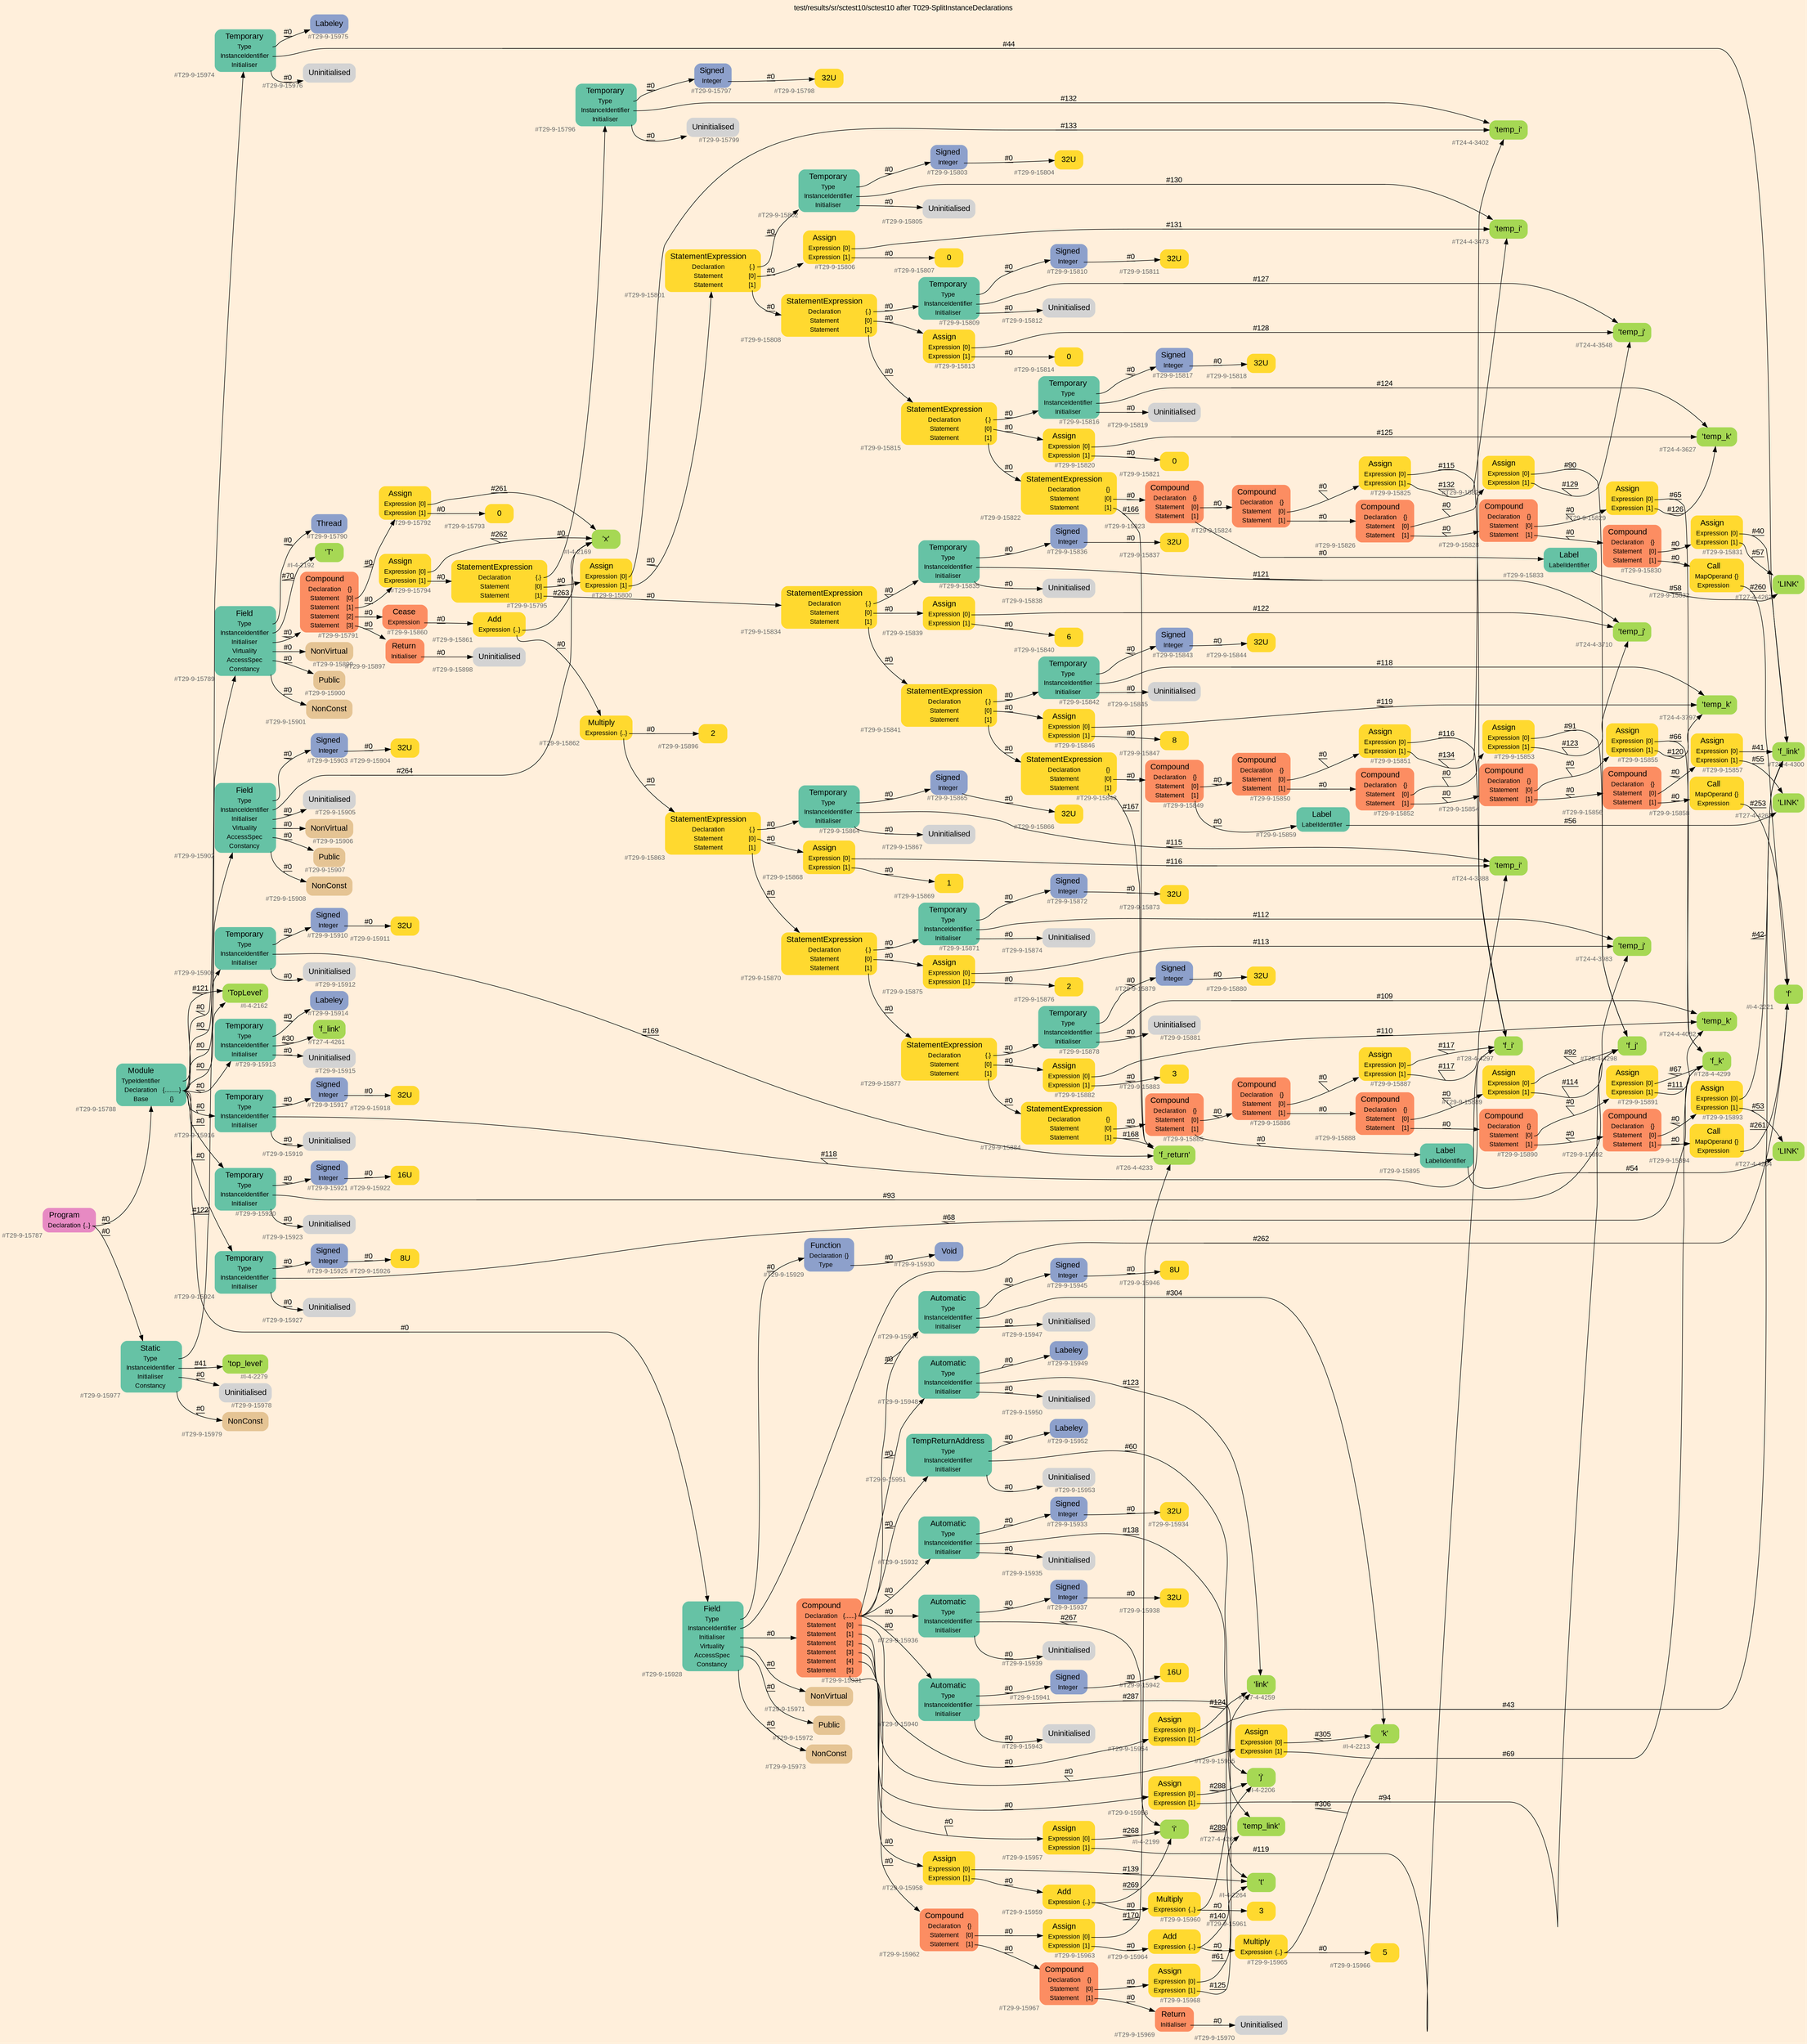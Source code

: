 digraph "test/results/sr/sctest10/sctest10 after T029-SplitInstanceDeclarations" {
label = "test/results/sr/sctest10/sctest10 after T029-SplitInstanceDeclarations"
labelloc = t
graph [
    rankdir = "LR"
    ranksep = 0.3
    bgcolor = antiquewhite1
    color = black
    fontcolor = black
    fontname = "Arial"
];
node [
    fontname = "Arial"
];
edge [
    fontname = "Arial"
];

// -------------------- node figure --------------------
// -------- block #T29-9-15787 ----------
"#T29-9-15787" [
    fillcolor = "/set28/4"
    xlabel = "#T29-9-15787"
    fontsize = "12"
    fontcolor = grey40
    shape = "plaintext"
    label = <<TABLE BORDER="0" CELLBORDER="0" CELLSPACING="0">
     <TR><TD><FONT COLOR="black" POINT-SIZE="15">Program</FONT></TD></TR>
     <TR><TD><FONT COLOR="black" POINT-SIZE="12">Declaration</FONT></TD><TD PORT="port0"><FONT COLOR="black" POINT-SIZE="12">{..}</FONT></TD></TR>
    </TABLE>>
    style = "rounded,filled"
];

// -------- block #T29-9-15788 ----------
"#T29-9-15788" [
    fillcolor = "/set28/1"
    xlabel = "#T29-9-15788"
    fontsize = "12"
    fontcolor = grey40
    shape = "plaintext"
    label = <<TABLE BORDER="0" CELLBORDER="0" CELLSPACING="0">
     <TR><TD><FONT COLOR="black" POINT-SIZE="15">Module</FONT></TD></TR>
     <TR><TD><FONT COLOR="black" POINT-SIZE="12">TypeIdentifier</FONT></TD><TD PORT="port0"></TD></TR>
     <TR><TD><FONT COLOR="black" POINT-SIZE="12">Declaration</FONT></TD><TD PORT="port1"><FONT COLOR="black" POINT-SIZE="12">{.........}</FONT></TD></TR>
     <TR><TD><FONT COLOR="black" POINT-SIZE="12">Base</FONT></TD><TD PORT="port2"><FONT COLOR="black" POINT-SIZE="12">{}</FONT></TD></TR>
    </TABLE>>
    style = "rounded,filled"
];

// -------- block #I-4-2162 ----------
"#I-4-2162" [
    fillcolor = "/set28/5"
    xlabel = "#I-4-2162"
    fontsize = "12"
    fontcolor = grey40
    shape = "plaintext"
    label = <<TABLE BORDER="0" CELLBORDER="0" CELLSPACING="0">
     <TR><TD><FONT COLOR="black" POINT-SIZE="15">'TopLevel'</FONT></TD></TR>
    </TABLE>>
    style = "rounded,filled"
];

// -------- block #T29-9-15789 ----------
"#T29-9-15789" [
    fillcolor = "/set28/1"
    xlabel = "#T29-9-15789"
    fontsize = "12"
    fontcolor = grey40
    shape = "plaintext"
    label = <<TABLE BORDER="0" CELLBORDER="0" CELLSPACING="0">
     <TR><TD><FONT COLOR="black" POINT-SIZE="15">Field</FONT></TD></TR>
     <TR><TD><FONT COLOR="black" POINT-SIZE="12">Type</FONT></TD><TD PORT="port0"></TD></TR>
     <TR><TD><FONT COLOR="black" POINT-SIZE="12">InstanceIdentifier</FONT></TD><TD PORT="port1"></TD></TR>
     <TR><TD><FONT COLOR="black" POINT-SIZE="12">Initialiser</FONT></TD><TD PORT="port2"></TD></TR>
     <TR><TD><FONT COLOR="black" POINT-SIZE="12">Virtuality</FONT></TD><TD PORT="port3"></TD></TR>
     <TR><TD><FONT COLOR="black" POINT-SIZE="12">AccessSpec</FONT></TD><TD PORT="port4"></TD></TR>
     <TR><TD><FONT COLOR="black" POINT-SIZE="12">Constancy</FONT></TD><TD PORT="port5"></TD></TR>
    </TABLE>>
    style = "rounded,filled"
];

// -------- block #T29-9-15790 ----------
"#T29-9-15790" [
    fillcolor = "/set28/3"
    xlabel = "#T29-9-15790"
    fontsize = "12"
    fontcolor = grey40
    shape = "plaintext"
    label = <<TABLE BORDER="0" CELLBORDER="0" CELLSPACING="0">
     <TR><TD><FONT COLOR="black" POINT-SIZE="15">Thread</FONT></TD></TR>
    </TABLE>>
    style = "rounded,filled"
];

// -------- block #I-4-2192 ----------
"#I-4-2192" [
    fillcolor = "/set28/5"
    xlabel = "#I-4-2192"
    fontsize = "12"
    fontcolor = grey40
    shape = "plaintext"
    label = <<TABLE BORDER="0" CELLBORDER="0" CELLSPACING="0">
     <TR><TD><FONT COLOR="black" POINT-SIZE="15">'T'</FONT></TD></TR>
    </TABLE>>
    style = "rounded,filled"
];

// -------- block #T29-9-15791 ----------
"#T29-9-15791" [
    fillcolor = "/set28/2"
    xlabel = "#T29-9-15791"
    fontsize = "12"
    fontcolor = grey40
    shape = "plaintext"
    label = <<TABLE BORDER="0" CELLBORDER="0" CELLSPACING="0">
     <TR><TD><FONT COLOR="black" POINT-SIZE="15">Compound</FONT></TD></TR>
     <TR><TD><FONT COLOR="black" POINT-SIZE="12">Declaration</FONT></TD><TD PORT="port0"><FONT COLOR="black" POINT-SIZE="12">{}</FONT></TD></TR>
     <TR><TD><FONT COLOR="black" POINT-SIZE="12">Statement</FONT></TD><TD PORT="port1"><FONT COLOR="black" POINT-SIZE="12">[0]</FONT></TD></TR>
     <TR><TD><FONT COLOR="black" POINT-SIZE="12">Statement</FONT></TD><TD PORT="port2"><FONT COLOR="black" POINT-SIZE="12">[1]</FONT></TD></TR>
     <TR><TD><FONT COLOR="black" POINT-SIZE="12">Statement</FONT></TD><TD PORT="port3"><FONT COLOR="black" POINT-SIZE="12">[2]</FONT></TD></TR>
     <TR><TD><FONT COLOR="black" POINT-SIZE="12">Statement</FONT></TD><TD PORT="port4"><FONT COLOR="black" POINT-SIZE="12">[3]</FONT></TD></TR>
    </TABLE>>
    style = "rounded,filled"
];

// -------- block #T29-9-15792 ----------
"#T29-9-15792" [
    fillcolor = "/set28/6"
    xlabel = "#T29-9-15792"
    fontsize = "12"
    fontcolor = grey40
    shape = "plaintext"
    label = <<TABLE BORDER="0" CELLBORDER="0" CELLSPACING="0">
     <TR><TD><FONT COLOR="black" POINT-SIZE="15">Assign</FONT></TD></TR>
     <TR><TD><FONT COLOR="black" POINT-SIZE="12">Expression</FONT></TD><TD PORT="port0"><FONT COLOR="black" POINT-SIZE="12">[0]</FONT></TD></TR>
     <TR><TD><FONT COLOR="black" POINT-SIZE="12">Expression</FONT></TD><TD PORT="port1"><FONT COLOR="black" POINT-SIZE="12">[1]</FONT></TD></TR>
    </TABLE>>
    style = "rounded,filled"
];

// -------- block #I-4-2169 ----------
"#I-4-2169" [
    fillcolor = "/set28/5"
    xlabel = "#I-4-2169"
    fontsize = "12"
    fontcolor = grey40
    shape = "plaintext"
    label = <<TABLE BORDER="0" CELLBORDER="0" CELLSPACING="0">
     <TR><TD><FONT COLOR="black" POINT-SIZE="15">'x'</FONT></TD></TR>
    </TABLE>>
    style = "rounded,filled"
];

// -------- block #T29-9-15793 ----------
"#T29-9-15793" [
    fillcolor = "/set28/6"
    xlabel = "#T29-9-15793"
    fontsize = "12"
    fontcolor = grey40
    shape = "plaintext"
    label = <<TABLE BORDER="0" CELLBORDER="0" CELLSPACING="0">
     <TR><TD><FONT COLOR="black" POINT-SIZE="15">0</FONT></TD></TR>
    </TABLE>>
    style = "rounded,filled"
];

// -------- block #T29-9-15794 ----------
"#T29-9-15794" [
    fillcolor = "/set28/6"
    xlabel = "#T29-9-15794"
    fontsize = "12"
    fontcolor = grey40
    shape = "plaintext"
    label = <<TABLE BORDER="0" CELLBORDER="0" CELLSPACING="0">
     <TR><TD><FONT COLOR="black" POINT-SIZE="15">Assign</FONT></TD></TR>
     <TR><TD><FONT COLOR="black" POINT-SIZE="12">Expression</FONT></TD><TD PORT="port0"><FONT COLOR="black" POINT-SIZE="12">[0]</FONT></TD></TR>
     <TR><TD><FONT COLOR="black" POINT-SIZE="12">Expression</FONT></TD><TD PORT="port1"><FONT COLOR="black" POINT-SIZE="12">[1]</FONT></TD></TR>
    </TABLE>>
    style = "rounded,filled"
];

// -------- block #T29-9-15795 ----------
"#T29-9-15795" [
    fillcolor = "/set28/6"
    xlabel = "#T29-9-15795"
    fontsize = "12"
    fontcolor = grey40
    shape = "plaintext"
    label = <<TABLE BORDER="0" CELLBORDER="0" CELLSPACING="0">
     <TR><TD><FONT COLOR="black" POINT-SIZE="15">StatementExpression</FONT></TD></TR>
     <TR><TD><FONT COLOR="black" POINT-SIZE="12">Declaration</FONT></TD><TD PORT="port0"><FONT COLOR="black" POINT-SIZE="12">{.}</FONT></TD></TR>
     <TR><TD><FONT COLOR="black" POINT-SIZE="12">Statement</FONT></TD><TD PORT="port1"><FONT COLOR="black" POINT-SIZE="12">[0]</FONT></TD></TR>
     <TR><TD><FONT COLOR="black" POINT-SIZE="12">Statement</FONT></TD><TD PORT="port2"><FONT COLOR="black" POINT-SIZE="12">[1]</FONT></TD></TR>
    </TABLE>>
    style = "rounded,filled"
];

// -------- block #T29-9-15796 ----------
"#T29-9-15796" [
    fillcolor = "/set28/1"
    xlabel = "#T29-9-15796"
    fontsize = "12"
    fontcolor = grey40
    shape = "plaintext"
    label = <<TABLE BORDER="0" CELLBORDER="0" CELLSPACING="0">
     <TR><TD><FONT COLOR="black" POINT-SIZE="15">Temporary</FONT></TD></TR>
     <TR><TD><FONT COLOR="black" POINT-SIZE="12">Type</FONT></TD><TD PORT="port0"></TD></TR>
     <TR><TD><FONT COLOR="black" POINT-SIZE="12">InstanceIdentifier</FONT></TD><TD PORT="port1"></TD></TR>
     <TR><TD><FONT COLOR="black" POINT-SIZE="12">Initialiser</FONT></TD><TD PORT="port2"></TD></TR>
    </TABLE>>
    style = "rounded,filled"
];

// -------- block #T29-9-15797 ----------
"#T29-9-15797" [
    fillcolor = "/set28/3"
    xlabel = "#T29-9-15797"
    fontsize = "12"
    fontcolor = grey40
    shape = "plaintext"
    label = <<TABLE BORDER="0" CELLBORDER="0" CELLSPACING="0">
     <TR><TD><FONT COLOR="black" POINT-SIZE="15">Signed</FONT></TD></TR>
     <TR><TD><FONT COLOR="black" POINT-SIZE="12">Integer</FONT></TD><TD PORT="port0"></TD></TR>
    </TABLE>>
    style = "rounded,filled"
];

// -------- block #T29-9-15798 ----------
"#T29-9-15798" [
    fillcolor = "/set28/6"
    xlabel = "#T29-9-15798"
    fontsize = "12"
    fontcolor = grey40
    shape = "plaintext"
    label = <<TABLE BORDER="0" CELLBORDER="0" CELLSPACING="0">
     <TR><TD><FONT COLOR="black" POINT-SIZE="15">32U</FONT></TD></TR>
    </TABLE>>
    style = "rounded,filled"
];

// -------- block #T24-4-3402 ----------
"#T24-4-3402" [
    fillcolor = "/set28/5"
    xlabel = "#T24-4-3402"
    fontsize = "12"
    fontcolor = grey40
    shape = "plaintext"
    label = <<TABLE BORDER="0" CELLBORDER="0" CELLSPACING="0">
     <TR><TD><FONT COLOR="black" POINT-SIZE="15">'temp_i'</FONT></TD></TR>
    </TABLE>>
    style = "rounded,filled"
];

// -------- block #T29-9-15799 ----------
"#T29-9-15799" [
    xlabel = "#T29-9-15799"
    fontsize = "12"
    fontcolor = grey40
    shape = "plaintext"
    label = <<TABLE BORDER="0" CELLBORDER="0" CELLSPACING="0">
     <TR><TD><FONT COLOR="black" POINT-SIZE="15">Uninitialised</FONT></TD></TR>
    </TABLE>>
    style = "rounded,filled"
];

// -------- block #T29-9-15800 ----------
"#T29-9-15800" [
    fillcolor = "/set28/6"
    xlabel = "#T29-9-15800"
    fontsize = "12"
    fontcolor = grey40
    shape = "plaintext"
    label = <<TABLE BORDER="0" CELLBORDER="0" CELLSPACING="0">
     <TR><TD><FONT COLOR="black" POINT-SIZE="15">Assign</FONT></TD></TR>
     <TR><TD><FONT COLOR="black" POINT-SIZE="12">Expression</FONT></TD><TD PORT="port0"><FONT COLOR="black" POINT-SIZE="12">[0]</FONT></TD></TR>
     <TR><TD><FONT COLOR="black" POINT-SIZE="12">Expression</FONT></TD><TD PORT="port1"><FONT COLOR="black" POINT-SIZE="12">[1]</FONT></TD></TR>
    </TABLE>>
    style = "rounded,filled"
];

// -------- block #T29-9-15801 ----------
"#T29-9-15801" [
    fillcolor = "/set28/6"
    xlabel = "#T29-9-15801"
    fontsize = "12"
    fontcolor = grey40
    shape = "plaintext"
    label = <<TABLE BORDER="0" CELLBORDER="0" CELLSPACING="0">
     <TR><TD><FONT COLOR="black" POINT-SIZE="15">StatementExpression</FONT></TD></TR>
     <TR><TD><FONT COLOR="black" POINT-SIZE="12">Declaration</FONT></TD><TD PORT="port0"><FONT COLOR="black" POINT-SIZE="12">{.}</FONT></TD></TR>
     <TR><TD><FONT COLOR="black" POINT-SIZE="12">Statement</FONT></TD><TD PORT="port1"><FONT COLOR="black" POINT-SIZE="12">[0]</FONT></TD></TR>
     <TR><TD><FONT COLOR="black" POINT-SIZE="12">Statement</FONT></TD><TD PORT="port2"><FONT COLOR="black" POINT-SIZE="12">[1]</FONT></TD></TR>
    </TABLE>>
    style = "rounded,filled"
];

// -------- block #T29-9-15802 ----------
"#T29-9-15802" [
    fillcolor = "/set28/1"
    xlabel = "#T29-9-15802"
    fontsize = "12"
    fontcolor = grey40
    shape = "plaintext"
    label = <<TABLE BORDER="0" CELLBORDER="0" CELLSPACING="0">
     <TR><TD><FONT COLOR="black" POINT-SIZE="15">Temporary</FONT></TD></TR>
     <TR><TD><FONT COLOR="black" POINT-SIZE="12">Type</FONT></TD><TD PORT="port0"></TD></TR>
     <TR><TD><FONT COLOR="black" POINT-SIZE="12">InstanceIdentifier</FONT></TD><TD PORT="port1"></TD></TR>
     <TR><TD><FONT COLOR="black" POINT-SIZE="12">Initialiser</FONT></TD><TD PORT="port2"></TD></TR>
    </TABLE>>
    style = "rounded,filled"
];

// -------- block #T29-9-15803 ----------
"#T29-9-15803" [
    fillcolor = "/set28/3"
    xlabel = "#T29-9-15803"
    fontsize = "12"
    fontcolor = grey40
    shape = "plaintext"
    label = <<TABLE BORDER="0" CELLBORDER="0" CELLSPACING="0">
     <TR><TD><FONT COLOR="black" POINT-SIZE="15">Signed</FONT></TD></TR>
     <TR><TD><FONT COLOR="black" POINT-SIZE="12">Integer</FONT></TD><TD PORT="port0"></TD></TR>
    </TABLE>>
    style = "rounded,filled"
];

// -------- block #T29-9-15804 ----------
"#T29-9-15804" [
    fillcolor = "/set28/6"
    xlabel = "#T29-9-15804"
    fontsize = "12"
    fontcolor = grey40
    shape = "plaintext"
    label = <<TABLE BORDER="0" CELLBORDER="0" CELLSPACING="0">
     <TR><TD><FONT COLOR="black" POINT-SIZE="15">32U</FONT></TD></TR>
    </TABLE>>
    style = "rounded,filled"
];

// -------- block #T24-4-3473 ----------
"#T24-4-3473" [
    fillcolor = "/set28/5"
    xlabel = "#T24-4-3473"
    fontsize = "12"
    fontcolor = grey40
    shape = "plaintext"
    label = <<TABLE BORDER="0" CELLBORDER="0" CELLSPACING="0">
     <TR><TD><FONT COLOR="black" POINT-SIZE="15">'temp_i'</FONT></TD></TR>
    </TABLE>>
    style = "rounded,filled"
];

// -------- block #T29-9-15805 ----------
"#T29-9-15805" [
    xlabel = "#T29-9-15805"
    fontsize = "12"
    fontcolor = grey40
    shape = "plaintext"
    label = <<TABLE BORDER="0" CELLBORDER="0" CELLSPACING="0">
     <TR><TD><FONT COLOR="black" POINT-SIZE="15">Uninitialised</FONT></TD></TR>
    </TABLE>>
    style = "rounded,filled"
];

// -------- block #T29-9-15806 ----------
"#T29-9-15806" [
    fillcolor = "/set28/6"
    xlabel = "#T29-9-15806"
    fontsize = "12"
    fontcolor = grey40
    shape = "plaintext"
    label = <<TABLE BORDER="0" CELLBORDER="0" CELLSPACING="0">
     <TR><TD><FONT COLOR="black" POINT-SIZE="15">Assign</FONT></TD></TR>
     <TR><TD><FONT COLOR="black" POINT-SIZE="12">Expression</FONT></TD><TD PORT="port0"><FONT COLOR="black" POINT-SIZE="12">[0]</FONT></TD></TR>
     <TR><TD><FONT COLOR="black" POINT-SIZE="12">Expression</FONT></TD><TD PORT="port1"><FONT COLOR="black" POINT-SIZE="12">[1]</FONT></TD></TR>
    </TABLE>>
    style = "rounded,filled"
];

// -------- block #T29-9-15807 ----------
"#T29-9-15807" [
    fillcolor = "/set28/6"
    xlabel = "#T29-9-15807"
    fontsize = "12"
    fontcolor = grey40
    shape = "plaintext"
    label = <<TABLE BORDER="0" CELLBORDER="0" CELLSPACING="0">
     <TR><TD><FONT COLOR="black" POINT-SIZE="15">0</FONT></TD></TR>
    </TABLE>>
    style = "rounded,filled"
];

// -------- block #T29-9-15808 ----------
"#T29-9-15808" [
    fillcolor = "/set28/6"
    xlabel = "#T29-9-15808"
    fontsize = "12"
    fontcolor = grey40
    shape = "plaintext"
    label = <<TABLE BORDER="0" CELLBORDER="0" CELLSPACING="0">
     <TR><TD><FONT COLOR="black" POINT-SIZE="15">StatementExpression</FONT></TD></TR>
     <TR><TD><FONT COLOR="black" POINT-SIZE="12">Declaration</FONT></TD><TD PORT="port0"><FONT COLOR="black" POINT-SIZE="12">{.}</FONT></TD></TR>
     <TR><TD><FONT COLOR="black" POINT-SIZE="12">Statement</FONT></TD><TD PORT="port1"><FONT COLOR="black" POINT-SIZE="12">[0]</FONT></TD></TR>
     <TR><TD><FONT COLOR="black" POINT-SIZE="12">Statement</FONT></TD><TD PORT="port2"><FONT COLOR="black" POINT-SIZE="12">[1]</FONT></TD></TR>
    </TABLE>>
    style = "rounded,filled"
];

// -------- block #T29-9-15809 ----------
"#T29-9-15809" [
    fillcolor = "/set28/1"
    xlabel = "#T29-9-15809"
    fontsize = "12"
    fontcolor = grey40
    shape = "plaintext"
    label = <<TABLE BORDER="0" CELLBORDER="0" CELLSPACING="0">
     <TR><TD><FONT COLOR="black" POINT-SIZE="15">Temporary</FONT></TD></TR>
     <TR><TD><FONT COLOR="black" POINT-SIZE="12">Type</FONT></TD><TD PORT="port0"></TD></TR>
     <TR><TD><FONT COLOR="black" POINT-SIZE="12">InstanceIdentifier</FONT></TD><TD PORT="port1"></TD></TR>
     <TR><TD><FONT COLOR="black" POINT-SIZE="12">Initialiser</FONT></TD><TD PORT="port2"></TD></TR>
    </TABLE>>
    style = "rounded,filled"
];

// -------- block #T29-9-15810 ----------
"#T29-9-15810" [
    fillcolor = "/set28/3"
    xlabel = "#T29-9-15810"
    fontsize = "12"
    fontcolor = grey40
    shape = "plaintext"
    label = <<TABLE BORDER="0" CELLBORDER="0" CELLSPACING="0">
     <TR><TD><FONT COLOR="black" POINT-SIZE="15">Signed</FONT></TD></TR>
     <TR><TD><FONT COLOR="black" POINT-SIZE="12">Integer</FONT></TD><TD PORT="port0"></TD></TR>
    </TABLE>>
    style = "rounded,filled"
];

// -------- block #T29-9-15811 ----------
"#T29-9-15811" [
    fillcolor = "/set28/6"
    xlabel = "#T29-9-15811"
    fontsize = "12"
    fontcolor = grey40
    shape = "plaintext"
    label = <<TABLE BORDER="0" CELLBORDER="0" CELLSPACING="0">
     <TR><TD><FONT COLOR="black" POINT-SIZE="15">32U</FONT></TD></TR>
    </TABLE>>
    style = "rounded,filled"
];

// -------- block #T24-4-3548 ----------
"#T24-4-3548" [
    fillcolor = "/set28/5"
    xlabel = "#T24-4-3548"
    fontsize = "12"
    fontcolor = grey40
    shape = "plaintext"
    label = <<TABLE BORDER="0" CELLBORDER="0" CELLSPACING="0">
     <TR><TD><FONT COLOR="black" POINT-SIZE="15">'temp_j'</FONT></TD></TR>
    </TABLE>>
    style = "rounded,filled"
];

// -------- block #T29-9-15812 ----------
"#T29-9-15812" [
    xlabel = "#T29-9-15812"
    fontsize = "12"
    fontcolor = grey40
    shape = "plaintext"
    label = <<TABLE BORDER="0" CELLBORDER="0" CELLSPACING="0">
     <TR><TD><FONT COLOR="black" POINT-SIZE="15">Uninitialised</FONT></TD></TR>
    </TABLE>>
    style = "rounded,filled"
];

// -------- block #T29-9-15813 ----------
"#T29-9-15813" [
    fillcolor = "/set28/6"
    xlabel = "#T29-9-15813"
    fontsize = "12"
    fontcolor = grey40
    shape = "plaintext"
    label = <<TABLE BORDER="0" CELLBORDER="0" CELLSPACING="0">
     <TR><TD><FONT COLOR="black" POINT-SIZE="15">Assign</FONT></TD></TR>
     <TR><TD><FONT COLOR="black" POINT-SIZE="12">Expression</FONT></TD><TD PORT="port0"><FONT COLOR="black" POINT-SIZE="12">[0]</FONT></TD></TR>
     <TR><TD><FONT COLOR="black" POINT-SIZE="12">Expression</FONT></TD><TD PORT="port1"><FONT COLOR="black" POINT-SIZE="12">[1]</FONT></TD></TR>
    </TABLE>>
    style = "rounded,filled"
];

// -------- block #T29-9-15814 ----------
"#T29-9-15814" [
    fillcolor = "/set28/6"
    xlabel = "#T29-9-15814"
    fontsize = "12"
    fontcolor = grey40
    shape = "plaintext"
    label = <<TABLE BORDER="0" CELLBORDER="0" CELLSPACING="0">
     <TR><TD><FONT COLOR="black" POINT-SIZE="15">0</FONT></TD></TR>
    </TABLE>>
    style = "rounded,filled"
];

// -------- block #T29-9-15815 ----------
"#T29-9-15815" [
    fillcolor = "/set28/6"
    xlabel = "#T29-9-15815"
    fontsize = "12"
    fontcolor = grey40
    shape = "plaintext"
    label = <<TABLE BORDER="0" CELLBORDER="0" CELLSPACING="0">
     <TR><TD><FONT COLOR="black" POINT-SIZE="15">StatementExpression</FONT></TD></TR>
     <TR><TD><FONT COLOR="black" POINT-SIZE="12">Declaration</FONT></TD><TD PORT="port0"><FONT COLOR="black" POINT-SIZE="12">{.}</FONT></TD></TR>
     <TR><TD><FONT COLOR="black" POINT-SIZE="12">Statement</FONT></TD><TD PORT="port1"><FONT COLOR="black" POINT-SIZE="12">[0]</FONT></TD></TR>
     <TR><TD><FONT COLOR="black" POINT-SIZE="12">Statement</FONT></TD><TD PORT="port2"><FONT COLOR="black" POINT-SIZE="12">[1]</FONT></TD></TR>
    </TABLE>>
    style = "rounded,filled"
];

// -------- block #T29-9-15816 ----------
"#T29-9-15816" [
    fillcolor = "/set28/1"
    xlabel = "#T29-9-15816"
    fontsize = "12"
    fontcolor = grey40
    shape = "plaintext"
    label = <<TABLE BORDER="0" CELLBORDER="0" CELLSPACING="0">
     <TR><TD><FONT COLOR="black" POINT-SIZE="15">Temporary</FONT></TD></TR>
     <TR><TD><FONT COLOR="black" POINT-SIZE="12">Type</FONT></TD><TD PORT="port0"></TD></TR>
     <TR><TD><FONT COLOR="black" POINT-SIZE="12">InstanceIdentifier</FONT></TD><TD PORT="port1"></TD></TR>
     <TR><TD><FONT COLOR="black" POINT-SIZE="12">Initialiser</FONT></TD><TD PORT="port2"></TD></TR>
    </TABLE>>
    style = "rounded,filled"
];

// -------- block #T29-9-15817 ----------
"#T29-9-15817" [
    fillcolor = "/set28/3"
    xlabel = "#T29-9-15817"
    fontsize = "12"
    fontcolor = grey40
    shape = "plaintext"
    label = <<TABLE BORDER="0" CELLBORDER="0" CELLSPACING="0">
     <TR><TD><FONT COLOR="black" POINT-SIZE="15">Signed</FONT></TD></TR>
     <TR><TD><FONT COLOR="black" POINT-SIZE="12">Integer</FONT></TD><TD PORT="port0"></TD></TR>
    </TABLE>>
    style = "rounded,filled"
];

// -------- block #T29-9-15818 ----------
"#T29-9-15818" [
    fillcolor = "/set28/6"
    xlabel = "#T29-9-15818"
    fontsize = "12"
    fontcolor = grey40
    shape = "plaintext"
    label = <<TABLE BORDER="0" CELLBORDER="0" CELLSPACING="0">
     <TR><TD><FONT COLOR="black" POINT-SIZE="15">32U</FONT></TD></TR>
    </TABLE>>
    style = "rounded,filled"
];

// -------- block #T24-4-3627 ----------
"#T24-4-3627" [
    fillcolor = "/set28/5"
    xlabel = "#T24-4-3627"
    fontsize = "12"
    fontcolor = grey40
    shape = "plaintext"
    label = <<TABLE BORDER="0" CELLBORDER="0" CELLSPACING="0">
     <TR><TD><FONT COLOR="black" POINT-SIZE="15">'temp_k'</FONT></TD></TR>
    </TABLE>>
    style = "rounded,filled"
];

// -------- block #T29-9-15819 ----------
"#T29-9-15819" [
    xlabel = "#T29-9-15819"
    fontsize = "12"
    fontcolor = grey40
    shape = "plaintext"
    label = <<TABLE BORDER="0" CELLBORDER="0" CELLSPACING="0">
     <TR><TD><FONT COLOR="black" POINT-SIZE="15">Uninitialised</FONT></TD></TR>
    </TABLE>>
    style = "rounded,filled"
];

// -------- block #T29-9-15820 ----------
"#T29-9-15820" [
    fillcolor = "/set28/6"
    xlabel = "#T29-9-15820"
    fontsize = "12"
    fontcolor = grey40
    shape = "plaintext"
    label = <<TABLE BORDER="0" CELLBORDER="0" CELLSPACING="0">
     <TR><TD><FONT COLOR="black" POINT-SIZE="15">Assign</FONT></TD></TR>
     <TR><TD><FONT COLOR="black" POINT-SIZE="12">Expression</FONT></TD><TD PORT="port0"><FONT COLOR="black" POINT-SIZE="12">[0]</FONT></TD></TR>
     <TR><TD><FONT COLOR="black" POINT-SIZE="12">Expression</FONT></TD><TD PORT="port1"><FONT COLOR="black" POINT-SIZE="12">[1]</FONT></TD></TR>
    </TABLE>>
    style = "rounded,filled"
];

// -------- block #T29-9-15821 ----------
"#T29-9-15821" [
    fillcolor = "/set28/6"
    xlabel = "#T29-9-15821"
    fontsize = "12"
    fontcolor = grey40
    shape = "plaintext"
    label = <<TABLE BORDER="0" CELLBORDER="0" CELLSPACING="0">
     <TR><TD><FONT COLOR="black" POINT-SIZE="15">0</FONT></TD></TR>
    </TABLE>>
    style = "rounded,filled"
];

// -------- block #T29-9-15822 ----------
"#T29-9-15822" [
    fillcolor = "/set28/6"
    xlabel = "#T29-9-15822"
    fontsize = "12"
    fontcolor = grey40
    shape = "plaintext"
    label = <<TABLE BORDER="0" CELLBORDER="0" CELLSPACING="0">
     <TR><TD><FONT COLOR="black" POINT-SIZE="15">StatementExpression</FONT></TD></TR>
     <TR><TD><FONT COLOR="black" POINT-SIZE="12">Declaration</FONT></TD><TD PORT="port0"><FONT COLOR="black" POINT-SIZE="12">{}</FONT></TD></TR>
     <TR><TD><FONT COLOR="black" POINT-SIZE="12">Statement</FONT></TD><TD PORT="port1"><FONT COLOR="black" POINT-SIZE="12">[0]</FONT></TD></TR>
     <TR><TD><FONT COLOR="black" POINT-SIZE="12">Statement</FONT></TD><TD PORT="port2"><FONT COLOR="black" POINT-SIZE="12">[1]</FONT></TD></TR>
    </TABLE>>
    style = "rounded,filled"
];

// -------- block #T29-9-15823 ----------
"#T29-9-15823" [
    fillcolor = "/set28/2"
    xlabel = "#T29-9-15823"
    fontsize = "12"
    fontcolor = grey40
    shape = "plaintext"
    label = <<TABLE BORDER="0" CELLBORDER="0" CELLSPACING="0">
     <TR><TD><FONT COLOR="black" POINT-SIZE="15">Compound</FONT></TD></TR>
     <TR><TD><FONT COLOR="black" POINT-SIZE="12">Declaration</FONT></TD><TD PORT="port0"><FONT COLOR="black" POINT-SIZE="12">{}</FONT></TD></TR>
     <TR><TD><FONT COLOR="black" POINT-SIZE="12">Statement</FONT></TD><TD PORT="port1"><FONT COLOR="black" POINT-SIZE="12">[0]</FONT></TD></TR>
     <TR><TD><FONT COLOR="black" POINT-SIZE="12">Statement</FONT></TD><TD PORT="port2"><FONT COLOR="black" POINT-SIZE="12">[1]</FONT></TD></TR>
    </TABLE>>
    style = "rounded,filled"
];

// -------- block #T29-9-15824 ----------
"#T29-9-15824" [
    fillcolor = "/set28/2"
    xlabel = "#T29-9-15824"
    fontsize = "12"
    fontcolor = grey40
    shape = "plaintext"
    label = <<TABLE BORDER="0" CELLBORDER="0" CELLSPACING="0">
     <TR><TD><FONT COLOR="black" POINT-SIZE="15">Compound</FONT></TD></TR>
     <TR><TD><FONT COLOR="black" POINT-SIZE="12">Declaration</FONT></TD><TD PORT="port0"><FONT COLOR="black" POINT-SIZE="12">{}</FONT></TD></TR>
     <TR><TD><FONT COLOR="black" POINT-SIZE="12">Statement</FONT></TD><TD PORT="port1"><FONT COLOR="black" POINT-SIZE="12">[0]</FONT></TD></TR>
     <TR><TD><FONT COLOR="black" POINT-SIZE="12">Statement</FONT></TD><TD PORT="port2"><FONT COLOR="black" POINT-SIZE="12">[1]</FONT></TD></TR>
    </TABLE>>
    style = "rounded,filled"
];

// -------- block #T29-9-15825 ----------
"#T29-9-15825" [
    fillcolor = "/set28/6"
    xlabel = "#T29-9-15825"
    fontsize = "12"
    fontcolor = grey40
    shape = "plaintext"
    label = <<TABLE BORDER="0" CELLBORDER="0" CELLSPACING="0">
     <TR><TD><FONT COLOR="black" POINT-SIZE="15">Assign</FONT></TD></TR>
     <TR><TD><FONT COLOR="black" POINT-SIZE="12">Expression</FONT></TD><TD PORT="port0"><FONT COLOR="black" POINT-SIZE="12">[0]</FONT></TD></TR>
     <TR><TD><FONT COLOR="black" POINT-SIZE="12">Expression</FONT></TD><TD PORT="port1"><FONT COLOR="black" POINT-SIZE="12">[1]</FONT></TD></TR>
    </TABLE>>
    style = "rounded,filled"
];

// -------- block #T28-4-4297 ----------
"#T28-4-4297" [
    fillcolor = "/set28/5"
    xlabel = "#T28-4-4297"
    fontsize = "12"
    fontcolor = grey40
    shape = "plaintext"
    label = <<TABLE BORDER="0" CELLBORDER="0" CELLSPACING="0">
     <TR><TD><FONT COLOR="black" POINT-SIZE="15">'f_i'</FONT></TD></TR>
    </TABLE>>
    style = "rounded,filled"
];

// -------- block #T29-9-15826 ----------
"#T29-9-15826" [
    fillcolor = "/set28/2"
    xlabel = "#T29-9-15826"
    fontsize = "12"
    fontcolor = grey40
    shape = "plaintext"
    label = <<TABLE BORDER="0" CELLBORDER="0" CELLSPACING="0">
     <TR><TD><FONT COLOR="black" POINT-SIZE="15">Compound</FONT></TD></TR>
     <TR><TD><FONT COLOR="black" POINT-SIZE="12">Declaration</FONT></TD><TD PORT="port0"><FONT COLOR="black" POINT-SIZE="12">{}</FONT></TD></TR>
     <TR><TD><FONT COLOR="black" POINT-SIZE="12">Statement</FONT></TD><TD PORT="port1"><FONT COLOR="black" POINT-SIZE="12">[0]</FONT></TD></TR>
     <TR><TD><FONT COLOR="black" POINT-SIZE="12">Statement</FONT></TD><TD PORT="port2"><FONT COLOR="black" POINT-SIZE="12">[1]</FONT></TD></TR>
    </TABLE>>
    style = "rounded,filled"
];

// -------- block #T29-9-15827 ----------
"#T29-9-15827" [
    fillcolor = "/set28/6"
    xlabel = "#T29-9-15827"
    fontsize = "12"
    fontcolor = grey40
    shape = "plaintext"
    label = <<TABLE BORDER="0" CELLBORDER="0" CELLSPACING="0">
     <TR><TD><FONT COLOR="black" POINT-SIZE="15">Assign</FONT></TD></TR>
     <TR><TD><FONT COLOR="black" POINT-SIZE="12">Expression</FONT></TD><TD PORT="port0"><FONT COLOR="black" POINT-SIZE="12">[0]</FONT></TD></TR>
     <TR><TD><FONT COLOR="black" POINT-SIZE="12">Expression</FONT></TD><TD PORT="port1"><FONT COLOR="black" POINT-SIZE="12">[1]</FONT></TD></TR>
    </TABLE>>
    style = "rounded,filled"
];

// -------- block #T28-4-4298 ----------
"#T28-4-4298" [
    fillcolor = "/set28/5"
    xlabel = "#T28-4-4298"
    fontsize = "12"
    fontcolor = grey40
    shape = "plaintext"
    label = <<TABLE BORDER="0" CELLBORDER="0" CELLSPACING="0">
     <TR><TD><FONT COLOR="black" POINT-SIZE="15">'f_j'</FONT></TD></TR>
    </TABLE>>
    style = "rounded,filled"
];

// -------- block #T29-9-15828 ----------
"#T29-9-15828" [
    fillcolor = "/set28/2"
    xlabel = "#T29-9-15828"
    fontsize = "12"
    fontcolor = grey40
    shape = "plaintext"
    label = <<TABLE BORDER="0" CELLBORDER="0" CELLSPACING="0">
     <TR><TD><FONT COLOR="black" POINT-SIZE="15">Compound</FONT></TD></TR>
     <TR><TD><FONT COLOR="black" POINT-SIZE="12">Declaration</FONT></TD><TD PORT="port0"><FONT COLOR="black" POINT-SIZE="12">{}</FONT></TD></TR>
     <TR><TD><FONT COLOR="black" POINT-SIZE="12">Statement</FONT></TD><TD PORT="port1"><FONT COLOR="black" POINT-SIZE="12">[0]</FONT></TD></TR>
     <TR><TD><FONT COLOR="black" POINT-SIZE="12">Statement</FONT></TD><TD PORT="port2"><FONT COLOR="black" POINT-SIZE="12">[1]</FONT></TD></TR>
    </TABLE>>
    style = "rounded,filled"
];

// -------- block #T29-9-15829 ----------
"#T29-9-15829" [
    fillcolor = "/set28/6"
    xlabel = "#T29-9-15829"
    fontsize = "12"
    fontcolor = grey40
    shape = "plaintext"
    label = <<TABLE BORDER="0" CELLBORDER="0" CELLSPACING="0">
     <TR><TD><FONT COLOR="black" POINT-SIZE="15">Assign</FONT></TD></TR>
     <TR><TD><FONT COLOR="black" POINT-SIZE="12">Expression</FONT></TD><TD PORT="port0"><FONT COLOR="black" POINT-SIZE="12">[0]</FONT></TD></TR>
     <TR><TD><FONT COLOR="black" POINT-SIZE="12">Expression</FONT></TD><TD PORT="port1"><FONT COLOR="black" POINT-SIZE="12">[1]</FONT></TD></TR>
    </TABLE>>
    style = "rounded,filled"
];

// -------- block #T28-4-4299 ----------
"#T28-4-4299" [
    fillcolor = "/set28/5"
    xlabel = "#T28-4-4299"
    fontsize = "12"
    fontcolor = grey40
    shape = "plaintext"
    label = <<TABLE BORDER="0" CELLBORDER="0" CELLSPACING="0">
     <TR><TD><FONT COLOR="black" POINT-SIZE="15">'f_k'</FONT></TD></TR>
    </TABLE>>
    style = "rounded,filled"
];

// -------- block #T29-9-15830 ----------
"#T29-9-15830" [
    fillcolor = "/set28/2"
    xlabel = "#T29-9-15830"
    fontsize = "12"
    fontcolor = grey40
    shape = "plaintext"
    label = <<TABLE BORDER="0" CELLBORDER="0" CELLSPACING="0">
     <TR><TD><FONT COLOR="black" POINT-SIZE="15">Compound</FONT></TD></TR>
     <TR><TD><FONT COLOR="black" POINT-SIZE="12">Declaration</FONT></TD><TD PORT="port0"><FONT COLOR="black" POINT-SIZE="12">{}</FONT></TD></TR>
     <TR><TD><FONT COLOR="black" POINT-SIZE="12">Statement</FONT></TD><TD PORT="port1"><FONT COLOR="black" POINT-SIZE="12">[0]</FONT></TD></TR>
     <TR><TD><FONT COLOR="black" POINT-SIZE="12">Statement</FONT></TD><TD PORT="port2"><FONT COLOR="black" POINT-SIZE="12">[1]</FONT></TD></TR>
    </TABLE>>
    style = "rounded,filled"
];

// -------- block #T29-9-15831 ----------
"#T29-9-15831" [
    fillcolor = "/set28/6"
    xlabel = "#T29-9-15831"
    fontsize = "12"
    fontcolor = grey40
    shape = "plaintext"
    label = <<TABLE BORDER="0" CELLBORDER="0" CELLSPACING="0">
     <TR><TD><FONT COLOR="black" POINT-SIZE="15">Assign</FONT></TD></TR>
     <TR><TD><FONT COLOR="black" POINT-SIZE="12">Expression</FONT></TD><TD PORT="port0"><FONT COLOR="black" POINT-SIZE="12">[0]</FONT></TD></TR>
     <TR><TD><FONT COLOR="black" POINT-SIZE="12">Expression</FONT></TD><TD PORT="port1"><FONT COLOR="black" POINT-SIZE="12">[1]</FONT></TD></TR>
    </TABLE>>
    style = "rounded,filled"
];

// -------- block #T28-4-4300 ----------
"#T28-4-4300" [
    fillcolor = "/set28/5"
    xlabel = "#T28-4-4300"
    fontsize = "12"
    fontcolor = grey40
    shape = "plaintext"
    label = <<TABLE BORDER="0" CELLBORDER="0" CELLSPACING="0">
     <TR><TD><FONT COLOR="black" POINT-SIZE="15">'f_link'</FONT></TD></TR>
    </TABLE>>
    style = "rounded,filled"
];

// -------- block #T27-4-4262 ----------
"#T27-4-4262" [
    fillcolor = "/set28/5"
    xlabel = "#T27-4-4262"
    fontsize = "12"
    fontcolor = grey40
    shape = "plaintext"
    label = <<TABLE BORDER="0" CELLBORDER="0" CELLSPACING="0">
     <TR><TD><FONT COLOR="black" POINT-SIZE="15">'LINK'</FONT></TD></TR>
    </TABLE>>
    style = "rounded,filled"
];

// -------- block #T29-9-15832 ----------
"#T29-9-15832" [
    fillcolor = "/set28/6"
    xlabel = "#T29-9-15832"
    fontsize = "12"
    fontcolor = grey40
    shape = "plaintext"
    label = <<TABLE BORDER="0" CELLBORDER="0" CELLSPACING="0">
     <TR><TD><FONT COLOR="black" POINT-SIZE="15">Call</FONT></TD></TR>
     <TR><TD><FONT COLOR="black" POINT-SIZE="12">MapOperand</FONT></TD><TD PORT="port0"><FONT COLOR="black" POINT-SIZE="12">{}</FONT></TD></TR>
     <TR><TD><FONT COLOR="black" POINT-SIZE="12">Expression</FONT></TD><TD PORT="port1"></TD></TR>
    </TABLE>>
    style = "rounded,filled"
];

// -------- block #I-4-2221 ----------
"#I-4-2221" [
    fillcolor = "/set28/5"
    xlabel = "#I-4-2221"
    fontsize = "12"
    fontcolor = grey40
    shape = "plaintext"
    label = <<TABLE BORDER="0" CELLBORDER="0" CELLSPACING="0">
     <TR><TD><FONT COLOR="black" POINT-SIZE="15">'f'</FONT></TD></TR>
    </TABLE>>
    style = "rounded,filled"
];

// -------- block #T29-9-15833 ----------
"#T29-9-15833" [
    fillcolor = "/set28/1"
    xlabel = "#T29-9-15833"
    fontsize = "12"
    fontcolor = grey40
    shape = "plaintext"
    label = <<TABLE BORDER="0" CELLBORDER="0" CELLSPACING="0">
     <TR><TD><FONT COLOR="black" POINT-SIZE="15">Label</FONT></TD></TR>
     <TR><TD><FONT COLOR="black" POINT-SIZE="12">LabelIdentifier</FONT></TD><TD PORT="port0"></TD></TR>
    </TABLE>>
    style = "rounded,filled"
];

// -------- block #T26-4-4233 ----------
"#T26-4-4233" [
    fillcolor = "/set28/5"
    xlabel = "#T26-4-4233"
    fontsize = "12"
    fontcolor = grey40
    shape = "plaintext"
    label = <<TABLE BORDER="0" CELLBORDER="0" CELLSPACING="0">
     <TR><TD><FONT COLOR="black" POINT-SIZE="15">'f_return'</FONT></TD></TR>
    </TABLE>>
    style = "rounded,filled"
];

// -------- block #T29-9-15834 ----------
"#T29-9-15834" [
    fillcolor = "/set28/6"
    xlabel = "#T29-9-15834"
    fontsize = "12"
    fontcolor = grey40
    shape = "plaintext"
    label = <<TABLE BORDER="0" CELLBORDER="0" CELLSPACING="0">
     <TR><TD><FONT COLOR="black" POINT-SIZE="15">StatementExpression</FONT></TD></TR>
     <TR><TD><FONT COLOR="black" POINT-SIZE="12">Declaration</FONT></TD><TD PORT="port0"><FONT COLOR="black" POINT-SIZE="12">{.}</FONT></TD></TR>
     <TR><TD><FONT COLOR="black" POINT-SIZE="12">Statement</FONT></TD><TD PORT="port1"><FONT COLOR="black" POINT-SIZE="12">[0]</FONT></TD></TR>
     <TR><TD><FONT COLOR="black" POINT-SIZE="12">Statement</FONT></TD><TD PORT="port2"><FONT COLOR="black" POINT-SIZE="12">[1]</FONT></TD></TR>
    </TABLE>>
    style = "rounded,filled"
];

// -------- block #T29-9-15835 ----------
"#T29-9-15835" [
    fillcolor = "/set28/1"
    xlabel = "#T29-9-15835"
    fontsize = "12"
    fontcolor = grey40
    shape = "plaintext"
    label = <<TABLE BORDER="0" CELLBORDER="0" CELLSPACING="0">
     <TR><TD><FONT COLOR="black" POINT-SIZE="15">Temporary</FONT></TD></TR>
     <TR><TD><FONT COLOR="black" POINT-SIZE="12">Type</FONT></TD><TD PORT="port0"></TD></TR>
     <TR><TD><FONT COLOR="black" POINT-SIZE="12">InstanceIdentifier</FONT></TD><TD PORT="port1"></TD></TR>
     <TR><TD><FONT COLOR="black" POINT-SIZE="12">Initialiser</FONT></TD><TD PORT="port2"></TD></TR>
    </TABLE>>
    style = "rounded,filled"
];

// -------- block #T29-9-15836 ----------
"#T29-9-15836" [
    fillcolor = "/set28/3"
    xlabel = "#T29-9-15836"
    fontsize = "12"
    fontcolor = grey40
    shape = "plaintext"
    label = <<TABLE BORDER="0" CELLBORDER="0" CELLSPACING="0">
     <TR><TD><FONT COLOR="black" POINT-SIZE="15">Signed</FONT></TD></TR>
     <TR><TD><FONT COLOR="black" POINT-SIZE="12">Integer</FONT></TD><TD PORT="port0"></TD></TR>
    </TABLE>>
    style = "rounded,filled"
];

// -------- block #T29-9-15837 ----------
"#T29-9-15837" [
    fillcolor = "/set28/6"
    xlabel = "#T29-9-15837"
    fontsize = "12"
    fontcolor = grey40
    shape = "plaintext"
    label = <<TABLE BORDER="0" CELLBORDER="0" CELLSPACING="0">
     <TR><TD><FONT COLOR="black" POINT-SIZE="15">32U</FONT></TD></TR>
    </TABLE>>
    style = "rounded,filled"
];

// -------- block #T24-4-3710 ----------
"#T24-4-3710" [
    fillcolor = "/set28/5"
    xlabel = "#T24-4-3710"
    fontsize = "12"
    fontcolor = grey40
    shape = "plaintext"
    label = <<TABLE BORDER="0" CELLBORDER="0" CELLSPACING="0">
     <TR><TD><FONT COLOR="black" POINT-SIZE="15">'temp_j'</FONT></TD></TR>
    </TABLE>>
    style = "rounded,filled"
];

// -------- block #T29-9-15838 ----------
"#T29-9-15838" [
    xlabel = "#T29-9-15838"
    fontsize = "12"
    fontcolor = grey40
    shape = "plaintext"
    label = <<TABLE BORDER="0" CELLBORDER="0" CELLSPACING="0">
     <TR><TD><FONT COLOR="black" POINT-SIZE="15">Uninitialised</FONT></TD></TR>
    </TABLE>>
    style = "rounded,filled"
];

// -------- block #T29-9-15839 ----------
"#T29-9-15839" [
    fillcolor = "/set28/6"
    xlabel = "#T29-9-15839"
    fontsize = "12"
    fontcolor = grey40
    shape = "plaintext"
    label = <<TABLE BORDER="0" CELLBORDER="0" CELLSPACING="0">
     <TR><TD><FONT COLOR="black" POINT-SIZE="15">Assign</FONT></TD></TR>
     <TR><TD><FONT COLOR="black" POINT-SIZE="12">Expression</FONT></TD><TD PORT="port0"><FONT COLOR="black" POINT-SIZE="12">[0]</FONT></TD></TR>
     <TR><TD><FONT COLOR="black" POINT-SIZE="12">Expression</FONT></TD><TD PORT="port1"><FONT COLOR="black" POINT-SIZE="12">[1]</FONT></TD></TR>
    </TABLE>>
    style = "rounded,filled"
];

// -------- block #T29-9-15840 ----------
"#T29-9-15840" [
    fillcolor = "/set28/6"
    xlabel = "#T29-9-15840"
    fontsize = "12"
    fontcolor = grey40
    shape = "plaintext"
    label = <<TABLE BORDER="0" CELLBORDER="0" CELLSPACING="0">
     <TR><TD><FONT COLOR="black" POINT-SIZE="15">6</FONT></TD></TR>
    </TABLE>>
    style = "rounded,filled"
];

// -------- block #T29-9-15841 ----------
"#T29-9-15841" [
    fillcolor = "/set28/6"
    xlabel = "#T29-9-15841"
    fontsize = "12"
    fontcolor = grey40
    shape = "plaintext"
    label = <<TABLE BORDER="0" CELLBORDER="0" CELLSPACING="0">
     <TR><TD><FONT COLOR="black" POINT-SIZE="15">StatementExpression</FONT></TD></TR>
     <TR><TD><FONT COLOR="black" POINT-SIZE="12">Declaration</FONT></TD><TD PORT="port0"><FONT COLOR="black" POINT-SIZE="12">{.}</FONT></TD></TR>
     <TR><TD><FONT COLOR="black" POINT-SIZE="12">Statement</FONT></TD><TD PORT="port1"><FONT COLOR="black" POINT-SIZE="12">[0]</FONT></TD></TR>
     <TR><TD><FONT COLOR="black" POINT-SIZE="12">Statement</FONT></TD><TD PORT="port2"><FONT COLOR="black" POINT-SIZE="12">[1]</FONT></TD></TR>
    </TABLE>>
    style = "rounded,filled"
];

// -------- block #T29-9-15842 ----------
"#T29-9-15842" [
    fillcolor = "/set28/1"
    xlabel = "#T29-9-15842"
    fontsize = "12"
    fontcolor = grey40
    shape = "plaintext"
    label = <<TABLE BORDER="0" CELLBORDER="0" CELLSPACING="0">
     <TR><TD><FONT COLOR="black" POINT-SIZE="15">Temporary</FONT></TD></TR>
     <TR><TD><FONT COLOR="black" POINT-SIZE="12">Type</FONT></TD><TD PORT="port0"></TD></TR>
     <TR><TD><FONT COLOR="black" POINT-SIZE="12">InstanceIdentifier</FONT></TD><TD PORT="port1"></TD></TR>
     <TR><TD><FONT COLOR="black" POINT-SIZE="12">Initialiser</FONT></TD><TD PORT="port2"></TD></TR>
    </TABLE>>
    style = "rounded,filled"
];

// -------- block #T29-9-15843 ----------
"#T29-9-15843" [
    fillcolor = "/set28/3"
    xlabel = "#T29-9-15843"
    fontsize = "12"
    fontcolor = grey40
    shape = "plaintext"
    label = <<TABLE BORDER="0" CELLBORDER="0" CELLSPACING="0">
     <TR><TD><FONT COLOR="black" POINT-SIZE="15">Signed</FONT></TD></TR>
     <TR><TD><FONT COLOR="black" POINT-SIZE="12">Integer</FONT></TD><TD PORT="port0"></TD></TR>
    </TABLE>>
    style = "rounded,filled"
];

// -------- block #T29-9-15844 ----------
"#T29-9-15844" [
    fillcolor = "/set28/6"
    xlabel = "#T29-9-15844"
    fontsize = "12"
    fontcolor = grey40
    shape = "plaintext"
    label = <<TABLE BORDER="0" CELLBORDER="0" CELLSPACING="0">
     <TR><TD><FONT COLOR="black" POINT-SIZE="15">32U</FONT></TD></TR>
    </TABLE>>
    style = "rounded,filled"
];

// -------- block #T24-4-3797 ----------
"#T24-4-3797" [
    fillcolor = "/set28/5"
    xlabel = "#T24-4-3797"
    fontsize = "12"
    fontcolor = grey40
    shape = "plaintext"
    label = <<TABLE BORDER="0" CELLBORDER="0" CELLSPACING="0">
     <TR><TD><FONT COLOR="black" POINT-SIZE="15">'temp_k'</FONT></TD></TR>
    </TABLE>>
    style = "rounded,filled"
];

// -------- block #T29-9-15845 ----------
"#T29-9-15845" [
    xlabel = "#T29-9-15845"
    fontsize = "12"
    fontcolor = grey40
    shape = "plaintext"
    label = <<TABLE BORDER="0" CELLBORDER="0" CELLSPACING="0">
     <TR><TD><FONT COLOR="black" POINT-SIZE="15">Uninitialised</FONT></TD></TR>
    </TABLE>>
    style = "rounded,filled"
];

// -------- block #T29-9-15846 ----------
"#T29-9-15846" [
    fillcolor = "/set28/6"
    xlabel = "#T29-9-15846"
    fontsize = "12"
    fontcolor = grey40
    shape = "plaintext"
    label = <<TABLE BORDER="0" CELLBORDER="0" CELLSPACING="0">
     <TR><TD><FONT COLOR="black" POINT-SIZE="15">Assign</FONT></TD></TR>
     <TR><TD><FONT COLOR="black" POINT-SIZE="12">Expression</FONT></TD><TD PORT="port0"><FONT COLOR="black" POINT-SIZE="12">[0]</FONT></TD></TR>
     <TR><TD><FONT COLOR="black" POINT-SIZE="12">Expression</FONT></TD><TD PORT="port1"><FONT COLOR="black" POINT-SIZE="12">[1]</FONT></TD></TR>
    </TABLE>>
    style = "rounded,filled"
];

// -------- block #T29-9-15847 ----------
"#T29-9-15847" [
    fillcolor = "/set28/6"
    xlabel = "#T29-9-15847"
    fontsize = "12"
    fontcolor = grey40
    shape = "plaintext"
    label = <<TABLE BORDER="0" CELLBORDER="0" CELLSPACING="0">
     <TR><TD><FONT COLOR="black" POINT-SIZE="15">8</FONT></TD></TR>
    </TABLE>>
    style = "rounded,filled"
];

// -------- block #T29-9-15848 ----------
"#T29-9-15848" [
    fillcolor = "/set28/6"
    xlabel = "#T29-9-15848"
    fontsize = "12"
    fontcolor = grey40
    shape = "plaintext"
    label = <<TABLE BORDER="0" CELLBORDER="0" CELLSPACING="0">
     <TR><TD><FONT COLOR="black" POINT-SIZE="15">StatementExpression</FONT></TD></TR>
     <TR><TD><FONT COLOR="black" POINT-SIZE="12">Declaration</FONT></TD><TD PORT="port0"><FONT COLOR="black" POINT-SIZE="12">{}</FONT></TD></TR>
     <TR><TD><FONT COLOR="black" POINT-SIZE="12">Statement</FONT></TD><TD PORT="port1"><FONT COLOR="black" POINT-SIZE="12">[0]</FONT></TD></TR>
     <TR><TD><FONT COLOR="black" POINT-SIZE="12">Statement</FONT></TD><TD PORT="port2"><FONT COLOR="black" POINT-SIZE="12">[1]</FONT></TD></TR>
    </TABLE>>
    style = "rounded,filled"
];

// -------- block #T29-9-15849 ----------
"#T29-9-15849" [
    fillcolor = "/set28/2"
    xlabel = "#T29-9-15849"
    fontsize = "12"
    fontcolor = grey40
    shape = "plaintext"
    label = <<TABLE BORDER="0" CELLBORDER="0" CELLSPACING="0">
     <TR><TD><FONT COLOR="black" POINT-SIZE="15">Compound</FONT></TD></TR>
     <TR><TD><FONT COLOR="black" POINT-SIZE="12">Declaration</FONT></TD><TD PORT="port0"><FONT COLOR="black" POINT-SIZE="12">{}</FONT></TD></TR>
     <TR><TD><FONT COLOR="black" POINT-SIZE="12">Statement</FONT></TD><TD PORT="port1"><FONT COLOR="black" POINT-SIZE="12">[0]</FONT></TD></TR>
     <TR><TD><FONT COLOR="black" POINT-SIZE="12">Statement</FONT></TD><TD PORT="port2"><FONT COLOR="black" POINT-SIZE="12">[1]</FONT></TD></TR>
    </TABLE>>
    style = "rounded,filled"
];

// -------- block #T29-9-15850 ----------
"#T29-9-15850" [
    fillcolor = "/set28/2"
    xlabel = "#T29-9-15850"
    fontsize = "12"
    fontcolor = grey40
    shape = "plaintext"
    label = <<TABLE BORDER="0" CELLBORDER="0" CELLSPACING="0">
     <TR><TD><FONT COLOR="black" POINT-SIZE="15">Compound</FONT></TD></TR>
     <TR><TD><FONT COLOR="black" POINT-SIZE="12">Declaration</FONT></TD><TD PORT="port0"><FONT COLOR="black" POINT-SIZE="12">{}</FONT></TD></TR>
     <TR><TD><FONT COLOR="black" POINT-SIZE="12">Statement</FONT></TD><TD PORT="port1"><FONT COLOR="black" POINT-SIZE="12">[0]</FONT></TD></TR>
     <TR><TD><FONT COLOR="black" POINT-SIZE="12">Statement</FONT></TD><TD PORT="port2"><FONT COLOR="black" POINT-SIZE="12">[1]</FONT></TD></TR>
    </TABLE>>
    style = "rounded,filled"
];

// -------- block #T29-9-15851 ----------
"#T29-9-15851" [
    fillcolor = "/set28/6"
    xlabel = "#T29-9-15851"
    fontsize = "12"
    fontcolor = grey40
    shape = "plaintext"
    label = <<TABLE BORDER="0" CELLBORDER="0" CELLSPACING="0">
     <TR><TD><FONT COLOR="black" POINT-SIZE="15">Assign</FONT></TD></TR>
     <TR><TD><FONT COLOR="black" POINT-SIZE="12">Expression</FONT></TD><TD PORT="port0"><FONT COLOR="black" POINT-SIZE="12">[0]</FONT></TD></TR>
     <TR><TD><FONT COLOR="black" POINT-SIZE="12">Expression</FONT></TD><TD PORT="port1"><FONT COLOR="black" POINT-SIZE="12">[1]</FONT></TD></TR>
    </TABLE>>
    style = "rounded,filled"
];

// -------- block #T29-9-15852 ----------
"#T29-9-15852" [
    fillcolor = "/set28/2"
    xlabel = "#T29-9-15852"
    fontsize = "12"
    fontcolor = grey40
    shape = "plaintext"
    label = <<TABLE BORDER="0" CELLBORDER="0" CELLSPACING="0">
     <TR><TD><FONT COLOR="black" POINT-SIZE="15">Compound</FONT></TD></TR>
     <TR><TD><FONT COLOR="black" POINT-SIZE="12">Declaration</FONT></TD><TD PORT="port0"><FONT COLOR="black" POINT-SIZE="12">{}</FONT></TD></TR>
     <TR><TD><FONT COLOR="black" POINT-SIZE="12">Statement</FONT></TD><TD PORT="port1"><FONT COLOR="black" POINT-SIZE="12">[0]</FONT></TD></TR>
     <TR><TD><FONT COLOR="black" POINT-SIZE="12">Statement</FONT></TD><TD PORT="port2"><FONT COLOR="black" POINT-SIZE="12">[1]</FONT></TD></TR>
    </TABLE>>
    style = "rounded,filled"
];

// -------- block #T29-9-15853 ----------
"#T29-9-15853" [
    fillcolor = "/set28/6"
    xlabel = "#T29-9-15853"
    fontsize = "12"
    fontcolor = grey40
    shape = "plaintext"
    label = <<TABLE BORDER="0" CELLBORDER="0" CELLSPACING="0">
     <TR><TD><FONT COLOR="black" POINT-SIZE="15">Assign</FONT></TD></TR>
     <TR><TD><FONT COLOR="black" POINT-SIZE="12">Expression</FONT></TD><TD PORT="port0"><FONT COLOR="black" POINT-SIZE="12">[0]</FONT></TD></TR>
     <TR><TD><FONT COLOR="black" POINT-SIZE="12">Expression</FONT></TD><TD PORT="port1"><FONT COLOR="black" POINT-SIZE="12">[1]</FONT></TD></TR>
    </TABLE>>
    style = "rounded,filled"
];

// -------- block #T29-9-15854 ----------
"#T29-9-15854" [
    fillcolor = "/set28/2"
    xlabel = "#T29-9-15854"
    fontsize = "12"
    fontcolor = grey40
    shape = "plaintext"
    label = <<TABLE BORDER="0" CELLBORDER="0" CELLSPACING="0">
     <TR><TD><FONT COLOR="black" POINT-SIZE="15">Compound</FONT></TD></TR>
     <TR><TD><FONT COLOR="black" POINT-SIZE="12">Declaration</FONT></TD><TD PORT="port0"><FONT COLOR="black" POINT-SIZE="12">{}</FONT></TD></TR>
     <TR><TD><FONT COLOR="black" POINT-SIZE="12">Statement</FONT></TD><TD PORT="port1"><FONT COLOR="black" POINT-SIZE="12">[0]</FONT></TD></TR>
     <TR><TD><FONT COLOR="black" POINT-SIZE="12">Statement</FONT></TD><TD PORT="port2"><FONT COLOR="black" POINT-SIZE="12">[1]</FONT></TD></TR>
    </TABLE>>
    style = "rounded,filled"
];

// -------- block #T29-9-15855 ----------
"#T29-9-15855" [
    fillcolor = "/set28/6"
    xlabel = "#T29-9-15855"
    fontsize = "12"
    fontcolor = grey40
    shape = "plaintext"
    label = <<TABLE BORDER="0" CELLBORDER="0" CELLSPACING="0">
     <TR><TD><FONT COLOR="black" POINT-SIZE="15">Assign</FONT></TD></TR>
     <TR><TD><FONT COLOR="black" POINT-SIZE="12">Expression</FONT></TD><TD PORT="port0"><FONT COLOR="black" POINT-SIZE="12">[0]</FONT></TD></TR>
     <TR><TD><FONT COLOR="black" POINT-SIZE="12">Expression</FONT></TD><TD PORT="port1"><FONT COLOR="black" POINT-SIZE="12">[1]</FONT></TD></TR>
    </TABLE>>
    style = "rounded,filled"
];

// -------- block #T29-9-15856 ----------
"#T29-9-15856" [
    fillcolor = "/set28/2"
    xlabel = "#T29-9-15856"
    fontsize = "12"
    fontcolor = grey40
    shape = "plaintext"
    label = <<TABLE BORDER="0" CELLBORDER="0" CELLSPACING="0">
     <TR><TD><FONT COLOR="black" POINT-SIZE="15">Compound</FONT></TD></TR>
     <TR><TD><FONT COLOR="black" POINT-SIZE="12">Declaration</FONT></TD><TD PORT="port0"><FONT COLOR="black" POINT-SIZE="12">{}</FONT></TD></TR>
     <TR><TD><FONT COLOR="black" POINT-SIZE="12">Statement</FONT></TD><TD PORT="port1"><FONT COLOR="black" POINT-SIZE="12">[0]</FONT></TD></TR>
     <TR><TD><FONT COLOR="black" POINT-SIZE="12">Statement</FONT></TD><TD PORT="port2"><FONT COLOR="black" POINT-SIZE="12">[1]</FONT></TD></TR>
    </TABLE>>
    style = "rounded,filled"
];

// -------- block #T29-9-15857 ----------
"#T29-9-15857" [
    fillcolor = "/set28/6"
    xlabel = "#T29-9-15857"
    fontsize = "12"
    fontcolor = grey40
    shape = "plaintext"
    label = <<TABLE BORDER="0" CELLBORDER="0" CELLSPACING="0">
     <TR><TD><FONT COLOR="black" POINT-SIZE="15">Assign</FONT></TD></TR>
     <TR><TD><FONT COLOR="black" POINT-SIZE="12">Expression</FONT></TD><TD PORT="port0"><FONT COLOR="black" POINT-SIZE="12">[0]</FONT></TD></TR>
     <TR><TD><FONT COLOR="black" POINT-SIZE="12">Expression</FONT></TD><TD PORT="port1"><FONT COLOR="black" POINT-SIZE="12">[1]</FONT></TD></TR>
    </TABLE>>
    style = "rounded,filled"
];

// -------- block #T27-4-4263 ----------
"#T27-4-4263" [
    fillcolor = "/set28/5"
    xlabel = "#T27-4-4263"
    fontsize = "12"
    fontcolor = grey40
    shape = "plaintext"
    label = <<TABLE BORDER="0" CELLBORDER="0" CELLSPACING="0">
     <TR><TD><FONT COLOR="black" POINT-SIZE="15">'LINK'</FONT></TD></TR>
    </TABLE>>
    style = "rounded,filled"
];

// -------- block #T29-9-15858 ----------
"#T29-9-15858" [
    fillcolor = "/set28/6"
    xlabel = "#T29-9-15858"
    fontsize = "12"
    fontcolor = grey40
    shape = "plaintext"
    label = <<TABLE BORDER="0" CELLBORDER="0" CELLSPACING="0">
     <TR><TD><FONT COLOR="black" POINT-SIZE="15">Call</FONT></TD></TR>
     <TR><TD><FONT COLOR="black" POINT-SIZE="12">MapOperand</FONT></TD><TD PORT="port0"><FONT COLOR="black" POINT-SIZE="12">{}</FONT></TD></TR>
     <TR><TD><FONT COLOR="black" POINT-SIZE="12">Expression</FONT></TD><TD PORT="port1"></TD></TR>
    </TABLE>>
    style = "rounded,filled"
];

// -------- block #T29-9-15859 ----------
"#T29-9-15859" [
    fillcolor = "/set28/1"
    xlabel = "#T29-9-15859"
    fontsize = "12"
    fontcolor = grey40
    shape = "plaintext"
    label = <<TABLE BORDER="0" CELLBORDER="0" CELLSPACING="0">
     <TR><TD><FONT COLOR="black" POINT-SIZE="15">Label</FONT></TD></TR>
     <TR><TD><FONT COLOR="black" POINT-SIZE="12">LabelIdentifier</FONT></TD><TD PORT="port0"></TD></TR>
    </TABLE>>
    style = "rounded,filled"
];

// -------- block #T29-9-15860 ----------
"#T29-9-15860" [
    fillcolor = "/set28/2"
    xlabel = "#T29-9-15860"
    fontsize = "12"
    fontcolor = grey40
    shape = "plaintext"
    label = <<TABLE BORDER="0" CELLBORDER="0" CELLSPACING="0">
     <TR><TD><FONT COLOR="black" POINT-SIZE="15">Cease</FONT></TD></TR>
     <TR><TD><FONT COLOR="black" POINT-SIZE="12">Expression</FONT></TD><TD PORT="port0"></TD></TR>
    </TABLE>>
    style = "rounded,filled"
];

// -------- block #T29-9-15861 ----------
"#T29-9-15861" [
    fillcolor = "/set28/6"
    xlabel = "#T29-9-15861"
    fontsize = "12"
    fontcolor = grey40
    shape = "plaintext"
    label = <<TABLE BORDER="0" CELLBORDER="0" CELLSPACING="0">
     <TR><TD><FONT COLOR="black" POINT-SIZE="15">Add</FONT></TD></TR>
     <TR><TD><FONT COLOR="black" POINT-SIZE="12">Expression</FONT></TD><TD PORT="port0"><FONT COLOR="black" POINT-SIZE="12">{..}</FONT></TD></TR>
    </TABLE>>
    style = "rounded,filled"
];

// -------- block #T29-9-15862 ----------
"#T29-9-15862" [
    fillcolor = "/set28/6"
    xlabel = "#T29-9-15862"
    fontsize = "12"
    fontcolor = grey40
    shape = "plaintext"
    label = <<TABLE BORDER="0" CELLBORDER="0" CELLSPACING="0">
     <TR><TD><FONT COLOR="black" POINT-SIZE="15">Multiply</FONT></TD></TR>
     <TR><TD><FONT COLOR="black" POINT-SIZE="12">Expression</FONT></TD><TD PORT="port0"><FONT COLOR="black" POINT-SIZE="12">{..}</FONT></TD></TR>
    </TABLE>>
    style = "rounded,filled"
];

// -------- block #T29-9-15863 ----------
"#T29-9-15863" [
    fillcolor = "/set28/6"
    xlabel = "#T29-9-15863"
    fontsize = "12"
    fontcolor = grey40
    shape = "plaintext"
    label = <<TABLE BORDER="0" CELLBORDER="0" CELLSPACING="0">
     <TR><TD><FONT COLOR="black" POINT-SIZE="15">StatementExpression</FONT></TD></TR>
     <TR><TD><FONT COLOR="black" POINT-SIZE="12">Declaration</FONT></TD><TD PORT="port0"><FONT COLOR="black" POINT-SIZE="12">{.}</FONT></TD></TR>
     <TR><TD><FONT COLOR="black" POINT-SIZE="12">Statement</FONT></TD><TD PORT="port1"><FONT COLOR="black" POINT-SIZE="12">[0]</FONT></TD></TR>
     <TR><TD><FONT COLOR="black" POINT-SIZE="12">Statement</FONT></TD><TD PORT="port2"><FONT COLOR="black" POINT-SIZE="12">[1]</FONT></TD></TR>
    </TABLE>>
    style = "rounded,filled"
];

// -------- block #T29-9-15864 ----------
"#T29-9-15864" [
    fillcolor = "/set28/1"
    xlabel = "#T29-9-15864"
    fontsize = "12"
    fontcolor = grey40
    shape = "plaintext"
    label = <<TABLE BORDER="0" CELLBORDER="0" CELLSPACING="0">
     <TR><TD><FONT COLOR="black" POINT-SIZE="15">Temporary</FONT></TD></TR>
     <TR><TD><FONT COLOR="black" POINT-SIZE="12">Type</FONT></TD><TD PORT="port0"></TD></TR>
     <TR><TD><FONT COLOR="black" POINT-SIZE="12">InstanceIdentifier</FONT></TD><TD PORT="port1"></TD></TR>
     <TR><TD><FONT COLOR="black" POINT-SIZE="12">Initialiser</FONT></TD><TD PORT="port2"></TD></TR>
    </TABLE>>
    style = "rounded,filled"
];

// -------- block #T29-9-15865 ----------
"#T29-9-15865" [
    fillcolor = "/set28/3"
    xlabel = "#T29-9-15865"
    fontsize = "12"
    fontcolor = grey40
    shape = "plaintext"
    label = <<TABLE BORDER="0" CELLBORDER="0" CELLSPACING="0">
     <TR><TD><FONT COLOR="black" POINT-SIZE="15">Signed</FONT></TD></TR>
     <TR><TD><FONT COLOR="black" POINT-SIZE="12">Integer</FONT></TD><TD PORT="port0"></TD></TR>
    </TABLE>>
    style = "rounded,filled"
];

// -------- block #T29-9-15866 ----------
"#T29-9-15866" [
    fillcolor = "/set28/6"
    xlabel = "#T29-9-15866"
    fontsize = "12"
    fontcolor = grey40
    shape = "plaintext"
    label = <<TABLE BORDER="0" CELLBORDER="0" CELLSPACING="0">
     <TR><TD><FONT COLOR="black" POINT-SIZE="15">32U</FONT></TD></TR>
    </TABLE>>
    style = "rounded,filled"
];

// -------- block #T24-4-3888 ----------
"#T24-4-3888" [
    fillcolor = "/set28/5"
    xlabel = "#T24-4-3888"
    fontsize = "12"
    fontcolor = grey40
    shape = "plaintext"
    label = <<TABLE BORDER="0" CELLBORDER="0" CELLSPACING="0">
     <TR><TD><FONT COLOR="black" POINT-SIZE="15">'temp_i'</FONT></TD></TR>
    </TABLE>>
    style = "rounded,filled"
];

// -------- block #T29-9-15867 ----------
"#T29-9-15867" [
    xlabel = "#T29-9-15867"
    fontsize = "12"
    fontcolor = grey40
    shape = "plaintext"
    label = <<TABLE BORDER="0" CELLBORDER="0" CELLSPACING="0">
     <TR><TD><FONT COLOR="black" POINT-SIZE="15">Uninitialised</FONT></TD></TR>
    </TABLE>>
    style = "rounded,filled"
];

// -------- block #T29-9-15868 ----------
"#T29-9-15868" [
    fillcolor = "/set28/6"
    xlabel = "#T29-9-15868"
    fontsize = "12"
    fontcolor = grey40
    shape = "plaintext"
    label = <<TABLE BORDER="0" CELLBORDER="0" CELLSPACING="0">
     <TR><TD><FONT COLOR="black" POINT-SIZE="15">Assign</FONT></TD></TR>
     <TR><TD><FONT COLOR="black" POINT-SIZE="12">Expression</FONT></TD><TD PORT="port0"><FONT COLOR="black" POINT-SIZE="12">[0]</FONT></TD></TR>
     <TR><TD><FONT COLOR="black" POINT-SIZE="12">Expression</FONT></TD><TD PORT="port1"><FONT COLOR="black" POINT-SIZE="12">[1]</FONT></TD></TR>
    </TABLE>>
    style = "rounded,filled"
];

// -------- block #T29-9-15869 ----------
"#T29-9-15869" [
    fillcolor = "/set28/6"
    xlabel = "#T29-9-15869"
    fontsize = "12"
    fontcolor = grey40
    shape = "plaintext"
    label = <<TABLE BORDER="0" CELLBORDER="0" CELLSPACING="0">
     <TR><TD><FONT COLOR="black" POINT-SIZE="15">1</FONT></TD></TR>
    </TABLE>>
    style = "rounded,filled"
];

// -------- block #T29-9-15870 ----------
"#T29-9-15870" [
    fillcolor = "/set28/6"
    xlabel = "#T29-9-15870"
    fontsize = "12"
    fontcolor = grey40
    shape = "plaintext"
    label = <<TABLE BORDER="0" CELLBORDER="0" CELLSPACING="0">
     <TR><TD><FONT COLOR="black" POINT-SIZE="15">StatementExpression</FONT></TD></TR>
     <TR><TD><FONT COLOR="black" POINT-SIZE="12">Declaration</FONT></TD><TD PORT="port0"><FONT COLOR="black" POINT-SIZE="12">{.}</FONT></TD></TR>
     <TR><TD><FONT COLOR="black" POINT-SIZE="12">Statement</FONT></TD><TD PORT="port1"><FONT COLOR="black" POINT-SIZE="12">[0]</FONT></TD></TR>
     <TR><TD><FONT COLOR="black" POINT-SIZE="12">Statement</FONT></TD><TD PORT="port2"><FONT COLOR="black" POINT-SIZE="12">[1]</FONT></TD></TR>
    </TABLE>>
    style = "rounded,filled"
];

// -------- block #T29-9-15871 ----------
"#T29-9-15871" [
    fillcolor = "/set28/1"
    xlabel = "#T29-9-15871"
    fontsize = "12"
    fontcolor = grey40
    shape = "plaintext"
    label = <<TABLE BORDER="0" CELLBORDER="0" CELLSPACING="0">
     <TR><TD><FONT COLOR="black" POINT-SIZE="15">Temporary</FONT></TD></TR>
     <TR><TD><FONT COLOR="black" POINT-SIZE="12">Type</FONT></TD><TD PORT="port0"></TD></TR>
     <TR><TD><FONT COLOR="black" POINT-SIZE="12">InstanceIdentifier</FONT></TD><TD PORT="port1"></TD></TR>
     <TR><TD><FONT COLOR="black" POINT-SIZE="12">Initialiser</FONT></TD><TD PORT="port2"></TD></TR>
    </TABLE>>
    style = "rounded,filled"
];

// -------- block #T29-9-15872 ----------
"#T29-9-15872" [
    fillcolor = "/set28/3"
    xlabel = "#T29-9-15872"
    fontsize = "12"
    fontcolor = grey40
    shape = "plaintext"
    label = <<TABLE BORDER="0" CELLBORDER="0" CELLSPACING="0">
     <TR><TD><FONT COLOR="black" POINT-SIZE="15">Signed</FONT></TD></TR>
     <TR><TD><FONT COLOR="black" POINT-SIZE="12">Integer</FONT></TD><TD PORT="port0"></TD></TR>
    </TABLE>>
    style = "rounded,filled"
];

// -------- block #T29-9-15873 ----------
"#T29-9-15873" [
    fillcolor = "/set28/6"
    xlabel = "#T29-9-15873"
    fontsize = "12"
    fontcolor = grey40
    shape = "plaintext"
    label = <<TABLE BORDER="0" CELLBORDER="0" CELLSPACING="0">
     <TR><TD><FONT COLOR="black" POINT-SIZE="15">32U</FONT></TD></TR>
    </TABLE>>
    style = "rounded,filled"
];

// -------- block #T24-4-3983 ----------
"#T24-4-3983" [
    fillcolor = "/set28/5"
    xlabel = "#T24-4-3983"
    fontsize = "12"
    fontcolor = grey40
    shape = "plaintext"
    label = <<TABLE BORDER="0" CELLBORDER="0" CELLSPACING="0">
     <TR><TD><FONT COLOR="black" POINT-SIZE="15">'temp_j'</FONT></TD></TR>
    </TABLE>>
    style = "rounded,filled"
];

// -------- block #T29-9-15874 ----------
"#T29-9-15874" [
    xlabel = "#T29-9-15874"
    fontsize = "12"
    fontcolor = grey40
    shape = "plaintext"
    label = <<TABLE BORDER="0" CELLBORDER="0" CELLSPACING="0">
     <TR><TD><FONT COLOR="black" POINT-SIZE="15">Uninitialised</FONT></TD></TR>
    </TABLE>>
    style = "rounded,filled"
];

// -------- block #T29-9-15875 ----------
"#T29-9-15875" [
    fillcolor = "/set28/6"
    xlabel = "#T29-9-15875"
    fontsize = "12"
    fontcolor = grey40
    shape = "plaintext"
    label = <<TABLE BORDER="0" CELLBORDER="0" CELLSPACING="0">
     <TR><TD><FONT COLOR="black" POINT-SIZE="15">Assign</FONT></TD></TR>
     <TR><TD><FONT COLOR="black" POINT-SIZE="12">Expression</FONT></TD><TD PORT="port0"><FONT COLOR="black" POINT-SIZE="12">[0]</FONT></TD></TR>
     <TR><TD><FONT COLOR="black" POINT-SIZE="12">Expression</FONT></TD><TD PORT="port1"><FONT COLOR="black" POINT-SIZE="12">[1]</FONT></TD></TR>
    </TABLE>>
    style = "rounded,filled"
];

// -------- block #T29-9-15876 ----------
"#T29-9-15876" [
    fillcolor = "/set28/6"
    xlabel = "#T29-9-15876"
    fontsize = "12"
    fontcolor = grey40
    shape = "plaintext"
    label = <<TABLE BORDER="0" CELLBORDER="0" CELLSPACING="0">
     <TR><TD><FONT COLOR="black" POINT-SIZE="15">2</FONT></TD></TR>
    </TABLE>>
    style = "rounded,filled"
];

// -------- block #T29-9-15877 ----------
"#T29-9-15877" [
    fillcolor = "/set28/6"
    xlabel = "#T29-9-15877"
    fontsize = "12"
    fontcolor = grey40
    shape = "plaintext"
    label = <<TABLE BORDER="0" CELLBORDER="0" CELLSPACING="0">
     <TR><TD><FONT COLOR="black" POINT-SIZE="15">StatementExpression</FONT></TD></TR>
     <TR><TD><FONT COLOR="black" POINT-SIZE="12">Declaration</FONT></TD><TD PORT="port0"><FONT COLOR="black" POINT-SIZE="12">{.}</FONT></TD></TR>
     <TR><TD><FONT COLOR="black" POINT-SIZE="12">Statement</FONT></TD><TD PORT="port1"><FONT COLOR="black" POINT-SIZE="12">[0]</FONT></TD></TR>
     <TR><TD><FONT COLOR="black" POINT-SIZE="12">Statement</FONT></TD><TD PORT="port2"><FONT COLOR="black" POINT-SIZE="12">[1]</FONT></TD></TR>
    </TABLE>>
    style = "rounded,filled"
];

// -------- block #T29-9-15878 ----------
"#T29-9-15878" [
    fillcolor = "/set28/1"
    xlabel = "#T29-9-15878"
    fontsize = "12"
    fontcolor = grey40
    shape = "plaintext"
    label = <<TABLE BORDER="0" CELLBORDER="0" CELLSPACING="0">
     <TR><TD><FONT COLOR="black" POINT-SIZE="15">Temporary</FONT></TD></TR>
     <TR><TD><FONT COLOR="black" POINT-SIZE="12">Type</FONT></TD><TD PORT="port0"></TD></TR>
     <TR><TD><FONT COLOR="black" POINT-SIZE="12">InstanceIdentifier</FONT></TD><TD PORT="port1"></TD></TR>
     <TR><TD><FONT COLOR="black" POINT-SIZE="12">Initialiser</FONT></TD><TD PORT="port2"></TD></TR>
    </TABLE>>
    style = "rounded,filled"
];

// -------- block #T29-9-15879 ----------
"#T29-9-15879" [
    fillcolor = "/set28/3"
    xlabel = "#T29-9-15879"
    fontsize = "12"
    fontcolor = grey40
    shape = "plaintext"
    label = <<TABLE BORDER="0" CELLBORDER="0" CELLSPACING="0">
     <TR><TD><FONT COLOR="black" POINT-SIZE="15">Signed</FONT></TD></TR>
     <TR><TD><FONT COLOR="black" POINT-SIZE="12">Integer</FONT></TD><TD PORT="port0"></TD></TR>
    </TABLE>>
    style = "rounded,filled"
];

// -------- block #T29-9-15880 ----------
"#T29-9-15880" [
    fillcolor = "/set28/6"
    xlabel = "#T29-9-15880"
    fontsize = "12"
    fontcolor = grey40
    shape = "plaintext"
    label = <<TABLE BORDER="0" CELLBORDER="0" CELLSPACING="0">
     <TR><TD><FONT COLOR="black" POINT-SIZE="15">32U</FONT></TD></TR>
    </TABLE>>
    style = "rounded,filled"
];

// -------- block #T24-4-4082 ----------
"#T24-4-4082" [
    fillcolor = "/set28/5"
    xlabel = "#T24-4-4082"
    fontsize = "12"
    fontcolor = grey40
    shape = "plaintext"
    label = <<TABLE BORDER="0" CELLBORDER="0" CELLSPACING="0">
     <TR><TD><FONT COLOR="black" POINT-SIZE="15">'temp_k'</FONT></TD></TR>
    </TABLE>>
    style = "rounded,filled"
];

// -------- block #T29-9-15881 ----------
"#T29-9-15881" [
    xlabel = "#T29-9-15881"
    fontsize = "12"
    fontcolor = grey40
    shape = "plaintext"
    label = <<TABLE BORDER="0" CELLBORDER="0" CELLSPACING="0">
     <TR><TD><FONT COLOR="black" POINT-SIZE="15">Uninitialised</FONT></TD></TR>
    </TABLE>>
    style = "rounded,filled"
];

// -------- block #T29-9-15882 ----------
"#T29-9-15882" [
    fillcolor = "/set28/6"
    xlabel = "#T29-9-15882"
    fontsize = "12"
    fontcolor = grey40
    shape = "plaintext"
    label = <<TABLE BORDER="0" CELLBORDER="0" CELLSPACING="0">
     <TR><TD><FONT COLOR="black" POINT-SIZE="15">Assign</FONT></TD></TR>
     <TR><TD><FONT COLOR="black" POINT-SIZE="12">Expression</FONT></TD><TD PORT="port0"><FONT COLOR="black" POINT-SIZE="12">[0]</FONT></TD></TR>
     <TR><TD><FONT COLOR="black" POINT-SIZE="12">Expression</FONT></TD><TD PORT="port1"><FONT COLOR="black" POINT-SIZE="12">[1]</FONT></TD></TR>
    </TABLE>>
    style = "rounded,filled"
];

// -------- block #T29-9-15883 ----------
"#T29-9-15883" [
    fillcolor = "/set28/6"
    xlabel = "#T29-9-15883"
    fontsize = "12"
    fontcolor = grey40
    shape = "plaintext"
    label = <<TABLE BORDER="0" CELLBORDER="0" CELLSPACING="0">
     <TR><TD><FONT COLOR="black" POINT-SIZE="15">3</FONT></TD></TR>
    </TABLE>>
    style = "rounded,filled"
];

// -------- block #T29-9-15884 ----------
"#T29-9-15884" [
    fillcolor = "/set28/6"
    xlabel = "#T29-9-15884"
    fontsize = "12"
    fontcolor = grey40
    shape = "plaintext"
    label = <<TABLE BORDER="0" CELLBORDER="0" CELLSPACING="0">
     <TR><TD><FONT COLOR="black" POINT-SIZE="15">StatementExpression</FONT></TD></TR>
     <TR><TD><FONT COLOR="black" POINT-SIZE="12">Declaration</FONT></TD><TD PORT="port0"><FONT COLOR="black" POINT-SIZE="12">{}</FONT></TD></TR>
     <TR><TD><FONT COLOR="black" POINT-SIZE="12">Statement</FONT></TD><TD PORT="port1"><FONT COLOR="black" POINT-SIZE="12">[0]</FONT></TD></TR>
     <TR><TD><FONT COLOR="black" POINT-SIZE="12">Statement</FONT></TD><TD PORT="port2"><FONT COLOR="black" POINT-SIZE="12">[1]</FONT></TD></TR>
    </TABLE>>
    style = "rounded,filled"
];

// -------- block #T29-9-15885 ----------
"#T29-9-15885" [
    fillcolor = "/set28/2"
    xlabel = "#T29-9-15885"
    fontsize = "12"
    fontcolor = grey40
    shape = "plaintext"
    label = <<TABLE BORDER="0" CELLBORDER="0" CELLSPACING="0">
     <TR><TD><FONT COLOR="black" POINT-SIZE="15">Compound</FONT></TD></TR>
     <TR><TD><FONT COLOR="black" POINT-SIZE="12">Declaration</FONT></TD><TD PORT="port0"><FONT COLOR="black" POINT-SIZE="12">{}</FONT></TD></TR>
     <TR><TD><FONT COLOR="black" POINT-SIZE="12">Statement</FONT></TD><TD PORT="port1"><FONT COLOR="black" POINT-SIZE="12">[0]</FONT></TD></TR>
     <TR><TD><FONT COLOR="black" POINT-SIZE="12">Statement</FONT></TD><TD PORT="port2"><FONT COLOR="black" POINT-SIZE="12">[1]</FONT></TD></TR>
    </TABLE>>
    style = "rounded,filled"
];

// -------- block #T29-9-15886 ----------
"#T29-9-15886" [
    fillcolor = "/set28/2"
    xlabel = "#T29-9-15886"
    fontsize = "12"
    fontcolor = grey40
    shape = "plaintext"
    label = <<TABLE BORDER="0" CELLBORDER="0" CELLSPACING="0">
     <TR><TD><FONT COLOR="black" POINT-SIZE="15">Compound</FONT></TD></TR>
     <TR><TD><FONT COLOR="black" POINT-SIZE="12">Declaration</FONT></TD><TD PORT="port0"><FONT COLOR="black" POINT-SIZE="12">{}</FONT></TD></TR>
     <TR><TD><FONT COLOR="black" POINT-SIZE="12">Statement</FONT></TD><TD PORT="port1"><FONT COLOR="black" POINT-SIZE="12">[0]</FONT></TD></TR>
     <TR><TD><FONT COLOR="black" POINT-SIZE="12">Statement</FONT></TD><TD PORT="port2"><FONT COLOR="black" POINT-SIZE="12">[1]</FONT></TD></TR>
    </TABLE>>
    style = "rounded,filled"
];

// -------- block #T29-9-15887 ----------
"#T29-9-15887" [
    fillcolor = "/set28/6"
    xlabel = "#T29-9-15887"
    fontsize = "12"
    fontcolor = grey40
    shape = "plaintext"
    label = <<TABLE BORDER="0" CELLBORDER="0" CELLSPACING="0">
     <TR><TD><FONT COLOR="black" POINT-SIZE="15">Assign</FONT></TD></TR>
     <TR><TD><FONT COLOR="black" POINT-SIZE="12">Expression</FONT></TD><TD PORT="port0"><FONT COLOR="black" POINT-SIZE="12">[0]</FONT></TD></TR>
     <TR><TD><FONT COLOR="black" POINT-SIZE="12">Expression</FONT></TD><TD PORT="port1"><FONT COLOR="black" POINT-SIZE="12">[1]</FONT></TD></TR>
    </TABLE>>
    style = "rounded,filled"
];

// -------- block #T29-9-15888 ----------
"#T29-9-15888" [
    fillcolor = "/set28/2"
    xlabel = "#T29-9-15888"
    fontsize = "12"
    fontcolor = grey40
    shape = "plaintext"
    label = <<TABLE BORDER="0" CELLBORDER="0" CELLSPACING="0">
     <TR><TD><FONT COLOR="black" POINT-SIZE="15">Compound</FONT></TD></TR>
     <TR><TD><FONT COLOR="black" POINT-SIZE="12">Declaration</FONT></TD><TD PORT="port0"><FONT COLOR="black" POINT-SIZE="12">{}</FONT></TD></TR>
     <TR><TD><FONT COLOR="black" POINT-SIZE="12">Statement</FONT></TD><TD PORT="port1"><FONT COLOR="black" POINT-SIZE="12">[0]</FONT></TD></TR>
     <TR><TD><FONT COLOR="black" POINT-SIZE="12">Statement</FONT></TD><TD PORT="port2"><FONT COLOR="black" POINT-SIZE="12">[1]</FONT></TD></TR>
    </TABLE>>
    style = "rounded,filled"
];

// -------- block #T29-9-15889 ----------
"#T29-9-15889" [
    fillcolor = "/set28/6"
    xlabel = "#T29-9-15889"
    fontsize = "12"
    fontcolor = grey40
    shape = "plaintext"
    label = <<TABLE BORDER="0" CELLBORDER="0" CELLSPACING="0">
     <TR><TD><FONT COLOR="black" POINT-SIZE="15">Assign</FONT></TD></TR>
     <TR><TD><FONT COLOR="black" POINT-SIZE="12">Expression</FONT></TD><TD PORT="port0"><FONT COLOR="black" POINT-SIZE="12">[0]</FONT></TD></TR>
     <TR><TD><FONT COLOR="black" POINT-SIZE="12">Expression</FONT></TD><TD PORT="port1"><FONT COLOR="black" POINT-SIZE="12">[1]</FONT></TD></TR>
    </TABLE>>
    style = "rounded,filled"
];

// -------- block #T29-9-15890 ----------
"#T29-9-15890" [
    fillcolor = "/set28/2"
    xlabel = "#T29-9-15890"
    fontsize = "12"
    fontcolor = grey40
    shape = "plaintext"
    label = <<TABLE BORDER="0" CELLBORDER="0" CELLSPACING="0">
     <TR><TD><FONT COLOR="black" POINT-SIZE="15">Compound</FONT></TD></TR>
     <TR><TD><FONT COLOR="black" POINT-SIZE="12">Declaration</FONT></TD><TD PORT="port0"><FONT COLOR="black" POINT-SIZE="12">{}</FONT></TD></TR>
     <TR><TD><FONT COLOR="black" POINT-SIZE="12">Statement</FONT></TD><TD PORT="port1"><FONT COLOR="black" POINT-SIZE="12">[0]</FONT></TD></TR>
     <TR><TD><FONT COLOR="black" POINT-SIZE="12">Statement</FONT></TD><TD PORT="port2"><FONT COLOR="black" POINT-SIZE="12">[1]</FONT></TD></TR>
    </TABLE>>
    style = "rounded,filled"
];

// -------- block #T29-9-15891 ----------
"#T29-9-15891" [
    fillcolor = "/set28/6"
    xlabel = "#T29-9-15891"
    fontsize = "12"
    fontcolor = grey40
    shape = "plaintext"
    label = <<TABLE BORDER="0" CELLBORDER="0" CELLSPACING="0">
     <TR><TD><FONT COLOR="black" POINT-SIZE="15">Assign</FONT></TD></TR>
     <TR><TD><FONT COLOR="black" POINT-SIZE="12">Expression</FONT></TD><TD PORT="port0"><FONT COLOR="black" POINT-SIZE="12">[0]</FONT></TD></TR>
     <TR><TD><FONT COLOR="black" POINT-SIZE="12">Expression</FONT></TD><TD PORT="port1"><FONT COLOR="black" POINT-SIZE="12">[1]</FONT></TD></TR>
    </TABLE>>
    style = "rounded,filled"
];

// -------- block #T29-9-15892 ----------
"#T29-9-15892" [
    fillcolor = "/set28/2"
    xlabel = "#T29-9-15892"
    fontsize = "12"
    fontcolor = grey40
    shape = "plaintext"
    label = <<TABLE BORDER="0" CELLBORDER="0" CELLSPACING="0">
     <TR><TD><FONT COLOR="black" POINT-SIZE="15">Compound</FONT></TD></TR>
     <TR><TD><FONT COLOR="black" POINT-SIZE="12">Declaration</FONT></TD><TD PORT="port0"><FONT COLOR="black" POINT-SIZE="12">{}</FONT></TD></TR>
     <TR><TD><FONT COLOR="black" POINT-SIZE="12">Statement</FONT></TD><TD PORT="port1"><FONT COLOR="black" POINT-SIZE="12">[0]</FONT></TD></TR>
     <TR><TD><FONT COLOR="black" POINT-SIZE="12">Statement</FONT></TD><TD PORT="port2"><FONT COLOR="black" POINT-SIZE="12">[1]</FONT></TD></TR>
    </TABLE>>
    style = "rounded,filled"
];

// -------- block #T29-9-15893 ----------
"#T29-9-15893" [
    fillcolor = "/set28/6"
    xlabel = "#T29-9-15893"
    fontsize = "12"
    fontcolor = grey40
    shape = "plaintext"
    label = <<TABLE BORDER="0" CELLBORDER="0" CELLSPACING="0">
     <TR><TD><FONT COLOR="black" POINT-SIZE="15">Assign</FONT></TD></TR>
     <TR><TD><FONT COLOR="black" POINT-SIZE="12">Expression</FONT></TD><TD PORT="port0"><FONT COLOR="black" POINT-SIZE="12">[0]</FONT></TD></TR>
     <TR><TD><FONT COLOR="black" POINT-SIZE="12">Expression</FONT></TD><TD PORT="port1"><FONT COLOR="black" POINT-SIZE="12">[1]</FONT></TD></TR>
    </TABLE>>
    style = "rounded,filled"
];

// -------- block #T27-4-4264 ----------
"#T27-4-4264" [
    fillcolor = "/set28/5"
    xlabel = "#T27-4-4264"
    fontsize = "12"
    fontcolor = grey40
    shape = "plaintext"
    label = <<TABLE BORDER="0" CELLBORDER="0" CELLSPACING="0">
     <TR><TD><FONT COLOR="black" POINT-SIZE="15">'LINK'</FONT></TD></TR>
    </TABLE>>
    style = "rounded,filled"
];

// -------- block #T29-9-15894 ----------
"#T29-9-15894" [
    fillcolor = "/set28/6"
    xlabel = "#T29-9-15894"
    fontsize = "12"
    fontcolor = grey40
    shape = "plaintext"
    label = <<TABLE BORDER="0" CELLBORDER="0" CELLSPACING="0">
     <TR><TD><FONT COLOR="black" POINT-SIZE="15">Call</FONT></TD></TR>
     <TR><TD><FONT COLOR="black" POINT-SIZE="12">MapOperand</FONT></TD><TD PORT="port0"><FONT COLOR="black" POINT-SIZE="12">{}</FONT></TD></TR>
     <TR><TD><FONT COLOR="black" POINT-SIZE="12">Expression</FONT></TD><TD PORT="port1"></TD></TR>
    </TABLE>>
    style = "rounded,filled"
];

// -------- block #T29-9-15895 ----------
"#T29-9-15895" [
    fillcolor = "/set28/1"
    xlabel = "#T29-9-15895"
    fontsize = "12"
    fontcolor = grey40
    shape = "plaintext"
    label = <<TABLE BORDER="0" CELLBORDER="0" CELLSPACING="0">
     <TR><TD><FONT COLOR="black" POINT-SIZE="15">Label</FONT></TD></TR>
     <TR><TD><FONT COLOR="black" POINT-SIZE="12">LabelIdentifier</FONT></TD><TD PORT="port0"></TD></TR>
    </TABLE>>
    style = "rounded,filled"
];

// -------- block #T29-9-15896 ----------
"#T29-9-15896" [
    fillcolor = "/set28/6"
    xlabel = "#T29-9-15896"
    fontsize = "12"
    fontcolor = grey40
    shape = "plaintext"
    label = <<TABLE BORDER="0" CELLBORDER="0" CELLSPACING="0">
     <TR><TD><FONT COLOR="black" POINT-SIZE="15">2</FONT></TD></TR>
    </TABLE>>
    style = "rounded,filled"
];

// -------- block #T29-9-15897 ----------
"#T29-9-15897" [
    fillcolor = "/set28/2"
    xlabel = "#T29-9-15897"
    fontsize = "12"
    fontcolor = grey40
    shape = "plaintext"
    label = <<TABLE BORDER="0" CELLBORDER="0" CELLSPACING="0">
     <TR><TD><FONT COLOR="black" POINT-SIZE="15">Return</FONT></TD></TR>
     <TR><TD><FONT COLOR="black" POINT-SIZE="12">Initialiser</FONT></TD><TD PORT="port0"></TD></TR>
    </TABLE>>
    style = "rounded,filled"
];

// -------- block #T29-9-15898 ----------
"#T29-9-15898" [
    xlabel = "#T29-9-15898"
    fontsize = "12"
    fontcolor = grey40
    shape = "plaintext"
    label = <<TABLE BORDER="0" CELLBORDER="0" CELLSPACING="0">
     <TR><TD><FONT COLOR="black" POINT-SIZE="15">Uninitialised</FONT></TD></TR>
    </TABLE>>
    style = "rounded,filled"
];

// -------- block #T29-9-15899 ----------
"#T29-9-15899" [
    fillcolor = "/set28/7"
    xlabel = "#T29-9-15899"
    fontsize = "12"
    fontcolor = grey40
    shape = "plaintext"
    label = <<TABLE BORDER="0" CELLBORDER="0" CELLSPACING="0">
     <TR><TD><FONT COLOR="black" POINT-SIZE="15">NonVirtual</FONT></TD></TR>
    </TABLE>>
    style = "rounded,filled"
];

// -------- block #T29-9-15900 ----------
"#T29-9-15900" [
    fillcolor = "/set28/7"
    xlabel = "#T29-9-15900"
    fontsize = "12"
    fontcolor = grey40
    shape = "plaintext"
    label = <<TABLE BORDER="0" CELLBORDER="0" CELLSPACING="0">
     <TR><TD><FONT COLOR="black" POINT-SIZE="15">Public</FONT></TD></TR>
    </TABLE>>
    style = "rounded,filled"
];

// -------- block #T29-9-15901 ----------
"#T29-9-15901" [
    fillcolor = "/set28/7"
    xlabel = "#T29-9-15901"
    fontsize = "12"
    fontcolor = grey40
    shape = "plaintext"
    label = <<TABLE BORDER="0" CELLBORDER="0" CELLSPACING="0">
     <TR><TD><FONT COLOR="black" POINT-SIZE="15">NonConst</FONT></TD></TR>
    </TABLE>>
    style = "rounded,filled"
];

// -------- block #T29-9-15902 ----------
"#T29-9-15902" [
    fillcolor = "/set28/1"
    xlabel = "#T29-9-15902"
    fontsize = "12"
    fontcolor = grey40
    shape = "plaintext"
    label = <<TABLE BORDER="0" CELLBORDER="0" CELLSPACING="0">
     <TR><TD><FONT COLOR="black" POINT-SIZE="15">Field</FONT></TD></TR>
     <TR><TD><FONT COLOR="black" POINT-SIZE="12">Type</FONT></TD><TD PORT="port0"></TD></TR>
     <TR><TD><FONT COLOR="black" POINT-SIZE="12">InstanceIdentifier</FONT></TD><TD PORT="port1"></TD></TR>
     <TR><TD><FONT COLOR="black" POINT-SIZE="12">Initialiser</FONT></TD><TD PORT="port2"></TD></TR>
     <TR><TD><FONT COLOR="black" POINT-SIZE="12">Virtuality</FONT></TD><TD PORT="port3"></TD></TR>
     <TR><TD><FONT COLOR="black" POINT-SIZE="12">AccessSpec</FONT></TD><TD PORT="port4"></TD></TR>
     <TR><TD><FONT COLOR="black" POINT-SIZE="12">Constancy</FONT></TD><TD PORT="port5"></TD></TR>
    </TABLE>>
    style = "rounded,filled"
];

// -------- block #T29-9-15903 ----------
"#T29-9-15903" [
    fillcolor = "/set28/3"
    xlabel = "#T29-9-15903"
    fontsize = "12"
    fontcolor = grey40
    shape = "plaintext"
    label = <<TABLE BORDER="0" CELLBORDER="0" CELLSPACING="0">
     <TR><TD><FONT COLOR="black" POINT-SIZE="15">Signed</FONT></TD></TR>
     <TR><TD><FONT COLOR="black" POINT-SIZE="12">Integer</FONT></TD><TD PORT="port0"></TD></TR>
    </TABLE>>
    style = "rounded,filled"
];

// -------- block #T29-9-15904 ----------
"#T29-9-15904" [
    fillcolor = "/set28/6"
    xlabel = "#T29-9-15904"
    fontsize = "12"
    fontcolor = grey40
    shape = "plaintext"
    label = <<TABLE BORDER="0" CELLBORDER="0" CELLSPACING="0">
     <TR><TD><FONT COLOR="black" POINT-SIZE="15">32U</FONT></TD></TR>
    </TABLE>>
    style = "rounded,filled"
];

// -------- block #T29-9-15905 ----------
"#T29-9-15905" [
    xlabel = "#T29-9-15905"
    fontsize = "12"
    fontcolor = grey40
    shape = "plaintext"
    label = <<TABLE BORDER="0" CELLBORDER="0" CELLSPACING="0">
     <TR><TD><FONT COLOR="black" POINT-SIZE="15">Uninitialised</FONT></TD></TR>
    </TABLE>>
    style = "rounded,filled"
];

// -------- block #T29-9-15906 ----------
"#T29-9-15906" [
    fillcolor = "/set28/7"
    xlabel = "#T29-9-15906"
    fontsize = "12"
    fontcolor = grey40
    shape = "plaintext"
    label = <<TABLE BORDER="0" CELLBORDER="0" CELLSPACING="0">
     <TR><TD><FONT COLOR="black" POINT-SIZE="15">NonVirtual</FONT></TD></TR>
    </TABLE>>
    style = "rounded,filled"
];

// -------- block #T29-9-15907 ----------
"#T29-9-15907" [
    fillcolor = "/set28/7"
    xlabel = "#T29-9-15907"
    fontsize = "12"
    fontcolor = grey40
    shape = "plaintext"
    label = <<TABLE BORDER="0" CELLBORDER="0" CELLSPACING="0">
     <TR><TD><FONT COLOR="black" POINT-SIZE="15">Public</FONT></TD></TR>
    </TABLE>>
    style = "rounded,filled"
];

// -------- block #T29-9-15908 ----------
"#T29-9-15908" [
    fillcolor = "/set28/7"
    xlabel = "#T29-9-15908"
    fontsize = "12"
    fontcolor = grey40
    shape = "plaintext"
    label = <<TABLE BORDER="0" CELLBORDER="0" CELLSPACING="0">
     <TR><TD><FONT COLOR="black" POINT-SIZE="15">NonConst</FONT></TD></TR>
    </TABLE>>
    style = "rounded,filled"
];

// -------- block #T29-9-15909 ----------
"#T29-9-15909" [
    fillcolor = "/set28/1"
    xlabel = "#T29-9-15909"
    fontsize = "12"
    fontcolor = grey40
    shape = "plaintext"
    label = <<TABLE BORDER="0" CELLBORDER="0" CELLSPACING="0">
     <TR><TD><FONT COLOR="black" POINT-SIZE="15">Temporary</FONT></TD></TR>
     <TR><TD><FONT COLOR="black" POINT-SIZE="12">Type</FONT></TD><TD PORT="port0"></TD></TR>
     <TR><TD><FONT COLOR="black" POINT-SIZE="12">InstanceIdentifier</FONT></TD><TD PORT="port1"></TD></TR>
     <TR><TD><FONT COLOR="black" POINT-SIZE="12">Initialiser</FONT></TD><TD PORT="port2"></TD></TR>
    </TABLE>>
    style = "rounded,filled"
];

// -------- block #T29-9-15910 ----------
"#T29-9-15910" [
    fillcolor = "/set28/3"
    xlabel = "#T29-9-15910"
    fontsize = "12"
    fontcolor = grey40
    shape = "plaintext"
    label = <<TABLE BORDER="0" CELLBORDER="0" CELLSPACING="0">
     <TR><TD><FONT COLOR="black" POINT-SIZE="15">Signed</FONT></TD></TR>
     <TR><TD><FONT COLOR="black" POINT-SIZE="12">Integer</FONT></TD><TD PORT="port0"></TD></TR>
    </TABLE>>
    style = "rounded,filled"
];

// -------- block #T29-9-15911 ----------
"#T29-9-15911" [
    fillcolor = "/set28/6"
    xlabel = "#T29-9-15911"
    fontsize = "12"
    fontcolor = grey40
    shape = "plaintext"
    label = <<TABLE BORDER="0" CELLBORDER="0" CELLSPACING="0">
     <TR><TD><FONT COLOR="black" POINT-SIZE="15">32U</FONT></TD></TR>
    </TABLE>>
    style = "rounded,filled"
];

// -------- block #T29-9-15912 ----------
"#T29-9-15912" [
    xlabel = "#T29-9-15912"
    fontsize = "12"
    fontcolor = grey40
    shape = "plaintext"
    label = <<TABLE BORDER="0" CELLBORDER="0" CELLSPACING="0">
     <TR><TD><FONT COLOR="black" POINT-SIZE="15">Uninitialised</FONT></TD></TR>
    </TABLE>>
    style = "rounded,filled"
];

// -------- block #T29-9-15913 ----------
"#T29-9-15913" [
    fillcolor = "/set28/1"
    xlabel = "#T29-9-15913"
    fontsize = "12"
    fontcolor = grey40
    shape = "plaintext"
    label = <<TABLE BORDER="0" CELLBORDER="0" CELLSPACING="0">
     <TR><TD><FONT COLOR="black" POINT-SIZE="15">Temporary</FONT></TD></TR>
     <TR><TD><FONT COLOR="black" POINT-SIZE="12">Type</FONT></TD><TD PORT="port0"></TD></TR>
     <TR><TD><FONT COLOR="black" POINT-SIZE="12">InstanceIdentifier</FONT></TD><TD PORT="port1"></TD></TR>
     <TR><TD><FONT COLOR="black" POINT-SIZE="12">Initialiser</FONT></TD><TD PORT="port2"></TD></TR>
    </TABLE>>
    style = "rounded,filled"
];

// -------- block #T29-9-15914 ----------
"#T29-9-15914" [
    fillcolor = "/set28/3"
    xlabel = "#T29-9-15914"
    fontsize = "12"
    fontcolor = grey40
    shape = "plaintext"
    label = <<TABLE BORDER="0" CELLBORDER="0" CELLSPACING="0">
     <TR><TD><FONT COLOR="black" POINT-SIZE="15">Labeley</FONT></TD></TR>
    </TABLE>>
    style = "rounded,filled"
];

// -------- block #T27-4-4261 ----------
"#T27-4-4261" [
    fillcolor = "/set28/5"
    xlabel = "#T27-4-4261"
    fontsize = "12"
    fontcolor = grey40
    shape = "plaintext"
    label = <<TABLE BORDER="0" CELLBORDER="0" CELLSPACING="0">
     <TR><TD><FONT COLOR="black" POINT-SIZE="15">'f_link'</FONT></TD></TR>
    </TABLE>>
    style = "rounded,filled"
];

// -------- block #T29-9-15915 ----------
"#T29-9-15915" [
    xlabel = "#T29-9-15915"
    fontsize = "12"
    fontcolor = grey40
    shape = "plaintext"
    label = <<TABLE BORDER="0" CELLBORDER="0" CELLSPACING="0">
     <TR><TD><FONT COLOR="black" POINT-SIZE="15">Uninitialised</FONT></TD></TR>
    </TABLE>>
    style = "rounded,filled"
];

// -------- block #T29-9-15916 ----------
"#T29-9-15916" [
    fillcolor = "/set28/1"
    xlabel = "#T29-9-15916"
    fontsize = "12"
    fontcolor = grey40
    shape = "plaintext"
    label = <<TABLE BORDER="0" CELLBORDER="0" CELLSPACING="0">
     <TR><TD><FONT COLOR="black" POINT-SIZE="15">Temporary</FONT></TD></TR>
     <TR><TD><FONT COLOR="black" POINT-SIZE="12">Type</FONT></TD><TD PORT="port0"></TD></TR>
     <TR><TD><FONT COLOR="black" POINT-SIZE="12">InstanceIdentifier</FONT></TD><TD PORT="port1"></TD></TR>
     <TR><TD><FONT COLOR="black" POINT-SIZE="12">Initialiser</FONT></TD><TD PORT="port2"></TD></TR>
    </TABLE>>
    style = "rounded,filled"
];

// -------- block #T29-9-15917 ----------
"#T29-9-15917" [
    fillcolor = "/set28/3"
    xlabel = "#T29-9-15917"
    fontsize = "12"
    fontcolor = grey40
    shape = "plaintext"
    label = <<TABLE BORDER="0" CELLBORDER="0" CELLSPACING="0">
     <TR><TD><FONT COLOR="black" POINT-SIZE="15">Signed</FONT></TD></TR>
     <TR><TD><FONT COLOR="black" POINT-SIZE="12">Integer</FONT></TD><TD PORT="port0"></TD></TR>
    </TABLE>>
    style = "rounded,filled"
];

// -------- block #T29-9-15918 ----------
"#T29-9-15918" [
    fillcolor = "/set28/6"
    xlabel = "#T29-9-15918"
    fontsize = "12"
    fontcolor = grey40
    shape = "plaintext"
    label = <<TABLE BORDER="0" CELLBORDER="0" CELLSPACING="0">
     <TR><TD><FONT COLOR="black" POINT-SIZE="15">32U</FONT></TD></TR>
    </TABLE>>
    style = "rounded,filled"
];

// -------- block #T29-9-15919 ----------
"#T29-9-15919" [
    xlabel = "#T29-9-15919"
    fontsize = "12"
    fontcolor = grey40
    shape = "plaintext"
    label = <<TABLE BORDER="0" CELLBORDER="0" CELLSPACING="0">
     <TR><TD><FONT COLOR="black" POINT-SIZE="15">Uninitialised</FONT></TD></TR>
    </TABLE>>
    style = "rounded,filled"
];

// -------- block #T29-9-15920 ----------
"#T29-9-15920" [
    fillcolor = "/set28/1"
    xlabel = "#T29-9-15920"
    fontsize = "12"
    fontcolor = grey40
    shape = "plaintext"
    label = <<TABLE BORDER="0" CELLBORDER="0" CELLSPACING="0">
     <TR><TD><FONT COLOR="black" POINT-SIZE="15">Temporary</FONT></TD></TR>
     <TR><TD><FONT COLOR="black" POINT-SIZE="12">Type</FONT></TD><TD PORT="port0"></TD></TR>
     <TR><TD><FONT COLOR="black" POINT-SIZE="12">InstanceIdentifier</FONT></TD><TD PORT="port1"></TD></TR>
     <TR><TD><FONT COLOR="black" POINT-SIZE="12">Initialiser</FONT></TD><TD PORT="port2"></TD></TR>
    </TABLE>>
    style = "rounded,filled"
];

// -------- block #T29-9-15921 ----------
"#T29-9-15921" [
    fillcolor = "/set28/3"
    xlabel = "#T29-9-15921"
    fontsize = "12"
    fontcolor = grey40
    shape = "plaintext"
    label = <<TABLE BORDER="0" CELLBORDER="0" CELLSPACING="0">
     <TR><TD><FONT COLOR="black" POINT-SIZE="15">Signed</FONT></TD></TR>
     <TR><TD><FONT COLOR="black" POINT-SIZE="12">Integer</FONT></TD><TD PORT="port0"></TD></TR>
    </TABLE>>
    style = "rounded,filled"
];

// -------- block #T29-9-15922 ----------
"#T29-9-15922" [
    fillcolor = "/set28/6"
    xlabel = "#T29-9-15922"
    fontsize = "12"
    fontcolor = grey40
    shape = "plaintext"
    label = <<TABLE BORDER="0" CELLBORDER="0" CELLSPACING="0">
     <TR><TD><FONT COLOR="black" POINT-SIZE="15">16U</FONT></TD></TR>
    </TABLE>>
    style = "rounded,filled"
];

// -------- block #T29-9-15923 ----------
"#T29-9-15923" [
    xlabel = "#T29-9-15923"
    fontsize = "12"
    fontcolor = grey40
    shape = "plaintext"
    label = <<TABLE BORDER="0" CELLBORDER="0" CELLSPACING="0">
     <TR><TD><FONT COLOR="black" POINT-SIZE="15">Uninitialised</FONT></TD></TR>
    </TABLE>>
    style = "rounded,filled"
];

// -------- block #T29-9-15924 ----------
"#T29-9-15924" [
    fillcolor = "/set28/1"
    xlabel = "#T29-9-15924"
    fontsize = "12"
    fontcolor = grey40
    shape = "plaintext"
    label = <<TABLE BORDER="0" CELLBORDER="0" CELLSPACING="0">
     <TR><TD><FONT COLOR="black" POINT-SIZE="15">Temporary</FONT></TD></TR>
     <TR><TD><FONT COLOR="black" POINT-SIZE="12">Type</FONT></TD><TD PORT="port0"></TD></TR>
     <TR><TD><FONT COLOR="black" POINT-SIZE="12">InstanceIdentifier</FONT></TD><TD PORT="port1"></TD></TR>
     <TR><TD><FONT COLOR="black" POINT-SIZE="12">Initialiser</FONT></TD><TD PORT="port2"></TD></TR>
    </TABLE>>
    style = "rounded,filled"
];

// -------- block #T29-9-15925 ----------
"#T29-9-15925" [
    fillcolor = "/set28/3"
    xlabel = "#T29-9-15925"
    fontsize = "12"
    fontcolor = grey40
    shape = "plaintext"
    label = <<TABLE BORDER="0" CELLBORDER="0" CELLSPACING="0">
     <TR><TD><FONT COLOR="black" POINT-SIZE="15">Signed</FONT></TD></TR>
     <TR><TD><FONT COLOR="black" POINT-SIZE="12">Integer</FONT></TD><TD PORT="port0"></TD></TR>
    </TABLE>>
    style = "rounded,filled"
];

// -------- block #T29-9-15926 ----------
"#T29-9-15926" [
    fillcolor = "/set28/6"
    xlabel = "#T29-9-15926"
    fontsize = "12"
    fontcolor = grey40
    shape = "plaintext"
    label = <<TABLE BORDER="0" CELLBORDER="0" CELLSPACING="0">
     <TR><TD><FONT COLOR="black" POINT-SIZE="15">8U</FONT></TD></TR>
    </TABLE>>
    style = "rounded,filled"
];

// -------- block #T29-9-15927 ----------
"#T29-9-15927" [
    xlabel = "#T29-9-15927"
    fontsize = "12"
    fontcolor = grey40
    shape = "plaintext"
    label = <<TABLE BORDER="0" CELLBORDER="0" CELLSPACING="0">
     <TR><TD><FONT COLOR="black" POINT-SIZE="15">Uninitialised</FONT></TD></TR>
    </TABLE>>
    style = "rounded,filled"
];

// -------- block #T29-9-15928 ----------
"#T29-9-15928" [
    fillcolor = "/set28/1"
    xlabel = "#T29-9-15928"
    fontsize = "12"
    fontcolor = grey40
    shape = "plaintext"
    label = <<TABLE BORDER="0" CELLBORDER="0" CELLSPACING="0">
     <TR><TD><FONT COLOR="black" POINT-SIZE="15">Field</FONT></TD></TR>
     <TR><TD><FONT COLOR="black" POINT-SIZE="12">Type</FONT></TD><TD PORT="port0"></TD></TR>
     <TR><TD><FONT COLOR="black" POINT-SIZE="12">InstanceIdentifier</FONT></TD><TD PORT="port1"></TD></TR>
     <TR><TD><FONT COLOR="black" POINT-SIZE="12">Initialiser</FONT></TD><TD PORT="port2"></TD></TR>
     <TR><TD><FONT COLOR="black" POINT-SIZE="12">Virtuality</FONT></TD><TD PORT="port3"></TD></TR>
     <TR><TD><FONT COLOR="black" POINT-SIZE="12">AccessSpec</FONT></TD><TD PORT="port4"></TD></TR>
     <TR><TD><FONT COLOR="black" POINT-SIZE="12">Constancy</FONT></TD><TD PORT="port5"></TD></TR>
    </TABLE>>
    style = "rounded,filled"
];

// -------- block #T29-9-15929 ----------
"#T29-9-15929" [
    fillcolor = "/set28/3"
    xlabel = "#T29-9-15929"
    fontsize = "12"
    fontcolor = grey40
    shape = "plaintext"
    label = <<TABLE BORDER="0" CELLBORDER="0" CELLSPACING="0">
     <TR><TD><FONT COLOR="black" POINT-SIZE="15">Function</FONT></TD></TR>
     <TR><TD><FONT COLOR="black" POINT-SIZE="12">Declaration</FONT></TD><TD PORT="port0"><FONT COLOR="black" POINT-SIZE="12">{}</FONT></TD></TR>
     <TR><TD><FONT COLOR="black" POINT-SIZE="12">Type</FONT></TD><TD PORT="port1"></TD></TR>
    </TABLE>>
    style = "rounded,filled"
];

// -------- block #T29-9-15930 ----------
"#T29-9-15930" [
    fillcolor = "/set28/3"
    xlabel = "#T29-9-15930"
    fontsize = "12"
    fontcolor = grey40
    shape = "plaintext"
    label = <<TABLE BORDER="0" CELLBORDER="0" CELLSPACING="0">
     <TR><TD><FONT COLOR="black" POINT-SIZE="15">Void</FONT></TD></TR>
    </TABLE>>
    style = "rounded,filled"
];

// -------- block #T29-9-15931 ----------
"#T29-9-15931" [
    fillcolor = "/set28/2"
    xlabel = "#T29-9-15931"
    fontsize = "12"
    fontcolor = grey40
    shape = "plaintext"
    label = <<TABLE BORDER="0" CELLBORDER="0" CELLSPACING="0">
     <TR><TD><FONT COLOR="black" POINT-SIZE="15">Compound</FONT></TD></TR>
     <TR><TD><FONT COLOR="black" POINT-SIZE="12">Declaration</FONT></TD><TD PORT="port0"><FONT COLOR="black" POINT-SIZE="12">{......}</FONT></TD></TR>
     <TR><TD><FONT COLOR="black" POINT-SIZE="12">Statement</FONT></TD><TD PORT="port1"><FONT COLOR="black" POINT-SIZE="12">[0]</FONT></TD></TR>
     <TR><TD><FONT COLOR="black" POINT-SIZE="12">Statement</FONT></TD><TD PORT="port2"><FONT COLOR="black" POINT-SIZE="12">[1]</FONT></TD></TR>
     <TR><TD><FONT COLOR="black" POINT-SIZE="12">Statement</FONT></TD><TD PORT="port3"><FONT COLOR="black" POINT-SIZE="12">[2]</FONT></TD></TR>
     <TR><TD><FONT COLOR="black" POINT-SIZE="12">Statement</FONT></TD><TD PORT="port4"><FONT COLOR="black" POINT-SIZE="12">[3]</FONT></TD></TR>
     <TR><TD><FONT COLOR="black" POINT-SIZE="12">Statement</FONT></TD><TD PORT="port5"><FONT COLOR="black" POINT-SIZE="12">[4]</FONT></TD></TR>
     <TR><TD><FONT COLOR="black" POINT-SIZE="12">Statement</FONT></TD><TD PORT="port6"><FONT COLOR="black" POINT-SIZE="12">[5]</FONT></TD></TR>
    </TABLE>>
    style = "rounded,filled"
];

// -------- block #T29-9-15932 ----------
"#T29-9-15932" [
    fillcolor = "/set28/1"
    xlabel = "#T29-9-15932"
    fontsize = "12"
    fontcolor = grey40
    shape = "plaintext"
    label = <<TABLE BORDER="0" CELLBORDER="0" CELLSPACING="0">
     <TR><TD><FONT COLOR="black" POINT-SIZE="15">Automatic</FONT></TD></TR>
     <TR><TD><FONT COLOR="black" POINT-SIZE="12">Type</FONT></TD><TD PORT="port0"></TD></TR>
     <TR><TD><FONT COLOR="black" POINT-SIZE="12">InstanceIdentifier</FONT></TD><TD PORT="port1"></TD></TR>
     <TR><TD><FONT COLOR="black" POINT-SIZE="12">Initialiser</FONT></TD><TD PORT="port2"></TD></TR>
    </TABLE>>
    style = "rounded,filled"
];

// -------- block #T29-9-15933 ----------
"#T29-9-15933" [
    fillcolor = "/set28/3"
    xlabel = "#T29-9-15933"
    fontsize = "12"
    fontcolor = grey40
    shape = "plaintext"
    label = <<TABLE BORDER="0" CELLBORDER="0" CELLSPACING="0">
     <TR><TD><FONT COLOR="black" POINT-SIZE="15">Signed</FONT></TD></TR>
     <TR><TD><FONT COLOR="black" POINT-SIZE="12">Integer</FONT></TD><TD PORT="port0"></TD></TR>
    </TABLE>>
    style = "rounded,filled"
];

// -------- block #T29-9-15934 ----------
"#T29-9-15934" [
    fillcolor = "/set28/6"
    xlabel = "#T29-9-15934"
    fontsize = "12"
    fontcolor = grey40
    shape = "plaintext"
    label = <<TABLE BORDER="0" CELLBORDER="0" CELLSPACING="0">
     <TR><TD><FONT COLOR="black" POINT-SIZE="15">32U</FONT></TD></TR>
    </TABLE>>
    style = "rounded,filled"
];

// -------- block #I-4-2264 ----------
"#I-4-2264" [
    fillcolor = "/set28/5"
    xlabel = "#I-4-2264"
    fontsize = "12"
    fontcolor = grey40
    shape = "plaintext"
    label = <<TABLE BORDER="0" CELLBORDER="0" CELLSPACING="0">
     <TR><TD><FONT COLOR="black" POINT-SIZE="15">'t'</FONT></TD></TR>
    </TABLE>>
    style = "rounded,filled"
];

// -------- block #T29-9-15935 ----------
"#T29-9-15935" [
    xlabel = "#T29-9-15935"
    fontsize = "12"
    fontcolor = grey40
    shape = "plaintext"
    label = <<TABLE BORDER="0" CELLBORDER="0" CELLSPACING="0">
     <TR><TD><FONT COLOR="black" POINT-SIZE="15">Uninitialised</FONT></TD></TR>
    </TABLE>>
    style = "rounded,filled"
];

// -------- block #T29-9-15936 ----------
"#T29-9-15936" [
    fillcolor = "/set28/1"
    xlabel = "#T29-9-15936"
    fontsize = "12"
    fontcolor = grey40
    shape = "plaintext"
    label = <<TABLE BORDER="0" CELLBORDER="0" CELLSPACING="0">
     <TR><TD><FONT COLOR="black" POINT-SIZE="15">Automatic</FONT></TD></TR>
     <TR><TD><FONT COLOR="black" POINT-SIZE="12">Type</FONT></TD><TD PORT="port0"></TD></TR>
     <TR><TD><FONT COLOR="black" POINT-SIZE="12">InstanceIdentifier</FONT></TD><TD PORT="port1"></TD></TR>
     <TR><TD><FONT COLOR="black" POINT-SIZE="12">Initialiser</FONT></TD><TD PORT="port2"></TD></TR>
    </TABLE>>
    style = "rounded,filled"
];

// -------- block #T29-9-15937 ----------
"#T29-9-15937" [
    fillcolor = "/set28/3"
    xlabel = "#T29-9-15937"
    fontsize = "12"
    fontcolor = grey40
    shape = "plaintext"
    label = <<TABLE BORDER="0" CELLBORDER="0" CELLSPACING="0">
     <TR><TD><FONT COLOR="black" POINT-SIZE="15">Signed</FONT></TD></TR>
     <TR><TD><FONT COLOR="black" POINT-SIZE="12">Integer</FONT></TD><TD PORT="port0"></TD></TR>
    </TABLE>>
    style = "rounded,filled"
];

// -------- block #T29-9-15938 ----------
"#T29-9-15938" [
    fillcolor = "/set28/6"
    xlabel = "#T29-9-15938"
    fontsize = "12"
    fontcolor = grey40
    shape = "plaintext"
    label = <<TABLE BORDER="0" CELLBORDER="0" CELLSPACING="0">
     <TR><TD><FONT COLOR="black" POINT-SIZE="15">32U</FONT></TD></TR>
    </TABLE>>
    style = "rounded,filled"
];

// -------- block #I-4-2199 ----------
"#I-4-2199" [
    fillcolor = "/set28/5"
    xlabel = "#I-4-2199"
    fontsize = "12"
    fontcolor = grey40
    shape = "plaintext"
    label = <<TABLE BORDER="0" CELLBORDER="0" CELLSPACING="0">
     <TR><TD><FONT COLOR="black" POINT-SIZE="15">'i'</FONT></TD></TR>
    </TABLE>>
    style = "rounded,filled"
];

// -------- block #T29-9-15939 ----------
"#T29-9-15939" [
    xlabel = "#T29-9-15939"
    fontsize = "12"
    fontcolor = grey40
    shape = "plaintext"
    label = <<TABLE BORDER="0" CELLBORDER="0" CELLSPACING="0">
     <TR><TD><FONT COLOR="black" POINT-SIZE="15">Uninitialised</FONT></TD></TR>
    </TABLE>>
    style = "rounded,filled"
];

// -------- block #T29-9-15940 ----------
"#T29-9-15940" [
    fillcolor = "/set28/1"
    xlabel = "#T29-9-15940"
    fontsize = "12"
    fontcolor = grey40
    shape = "plaintext"
    label = <<TABLE BORDER="0" CELLBORDER="0" CELLSPACING="0">
     <TR><TD><FONT COLOR="black" POINT-SIZE="15">Automatic</FONT></TD></TR>
     <TR><TD><FONT COLOR="black" POINT-SIZE="12">Type</FONT></TD><TD PORT="port0"></TD></TR>
     <TR><TD><FONT COLOR="black" POINT-SIZE="12">InstanceIdentifier</FONT></TD><TD PORT="port1"></TD></TR>
     <TR><TD><FONT COLOR="black" POINT-SIZE="12">Initialiser</FONT></TD><TD PORT="port2"></TD></TR>
    </TABLE>>
    style = "rounded,filled"
];

// -------- block #T29-9-15941 ----------
"#T29-9-15941" [
    fillcolor = "/set28/3"
    xlabel = "#T29-9-15941"
    fontsize = "12"
    fontcolor = grey40
    shape = "plaintext"
    label = <<TABLE BORDER="0" CELLBORDER="0" CELLSPACING="0">
     <TR><TD><FONT COLOR="black" POINT-SIZE="15">Signed</FONT></TD></TR>
     <TR><TD><FONT COLOR="black" POINT-SIZE="12">Integer</FONT></TD><TD PORT="port0"></TD></TR>
    </TABLE>>
    style = "rounded,filled"
];

// -------- block #T29-9-15942 ----------
"#T29-9-15942" [
    fillcolor = "/set28/6"
    xlabel = "#T29-9-15942"
    fontsize = "12"
    fontcolor = grey40
    shape = "plaintext"
    label = <<TABLE BORDER="0" CELLBORDER="0" CELLSPACING="0">
     <TR><TD><FONT COLOR="black" POINT-SIZE="15">16U</FONT></TD></TR>
    </TABLE>>
    style = "rounded,filled"
];

// -------- block #I-4-2206 ----------
"#I-4-2206" [
    fillcolor = "/set28/5"
    xlabel = "#I-4-2206"
    fontsize = "12"
    fontcolor = grey40
    shape = "plaintext"
    label = <<TABLE BORDER="0" CELLBORDER="0" CELLSPACING="0">
     <TR><TD><FONT COLOR="black" POINT-SIZE="15">'j'</FONT></TD></TR>
    </TABLE>>
    style = "rounded,filled"
];

// -------- block #T29-9-15943 ----------
"#T29-9-15943" [
    xlabel = "#T29-9-15943"
    fontsize = "12"
    fontcolor = grey40
    shape = "plaintext"
    label = <<TABLE BORDER="0" CELLBORDER="0" CELLSPACING="0">
     <TR><TD><FONT COLOR="black" POINT-SIZE="15">Uninitialised</FONT></TD></TR>
    </TABLE>>
    style = "rounded,filled"
];

// -------- block #T29-9-15944 ----------
"#T29-9-15944" [
    fillcolor = "/set28/1"
    xlabel = "#T29-9-15944"
    fontsize = "12"
    fontcolor = grey40
    shape = "plaintext"
    label = <<TABLE BORDER="0" CELLBORDER="0" CELLSPACING="0">
     <TR><TD><FONT COLOR="black" POINT-SIZE="15">Automatic</FONT></TD></TR>
     <TR><TD><FONT COLOR="black" POINT-SIZE="12">Type</FONT></TD><TD PORT="port0"></TD></TR>
     <TR><TD><FONT COLOR="black" POINT-SIZE="12">InstanceIdentifier</FONT></TD><TD PORT="port1"></TD></TR>
     <TR><TD><FONT COLOR="black" POINT-SIZE="12">Initialiser</FONT></TD><TD PORT="port2"></TD></TR>
    </TABLE>>
    style = "rounded,filled"
];

// -------- block #T29-9-15945 ----------
"#T29-9-15945" [
    fillcolor = "/set28/3"
    xlabel = "#T29-9-15945"
    fontsize = "12"
    fontcolor = grey40
    shape = "plaintext"
    label = <<TABLE BORDER="0" CELLBORDER="0" CELLSPACING="0">
     <TR><TD><FONT COLOR="black" POINT-SIZE="15">Signed</FONT></TD></TR>
     <TR><TD><FONT COLOR="black" POINT-SIZE="12">Integer</FONT></TD><TD PORT="port0"></TD></TR>
    </TABLE>>
    style = "rounded,filled"
];

// -------- block #T29-9-15946 ----------
"#T29-9-15946" [
    fillcolor = "/set28/6"
    xlabel = "#T29-9-15946"
    fontsize = "12"
    fontcolor = grey40
    shape = "plaintext"
    label = <<TABLE BORDER="0" CELLBORDER="0" CELLSPACING="0">
     <TR><TD><FONT COLOR="black" POINT-SIZE="15">8U</FONT></TD></TR>
    </TABLE>>
    style = "rounded,filled"
];

// -------- block #I-4-2213 ----------
"#I-4-2213" [
    fillcolor = "/set28/5"
    xlabel = "#I-4-2213"
    fontsize = "12"
    fontcolor = grey40
    shape = "plaintext"
    label = <<TABLE BORDER="0" CELLBORDER="0" CELLSPACING="0">
     <TR><TD><FONT COLOR="black" POINT-SIZE="15">'k'</FONT></TD></TR>
    </TABLE>>
    style = "rounded,filled"
];

// -------- block #T29-9-15947 ----------
"#T29-9-15947" [
    xlabel = "#T29-9-15947"
    fontsize = "12"
    fontcolor = grey40
    shape = "plaintext"
    label = <<TABLE BORDER="0" CELLBORDER="0" CELLSPACING="0">
     <TR><TD><FONT COLOR="black" POINT-SIZE="15">Uninitialised</FONT></TD></TR>
    </TABLE>>
    style = "rounded,filled"
];

// -------- block #T29-9-15948 ----------
"#T29-9-15948" [
    fillcolor = "/set28/1"
    xlabel = "#T29-9-15948"
    fontsize = "12"
    fontcolor = grey40
    shape = "plaintext"
    label = <<TABLE BORDER="0" CELLBORDER="0" CELLSPACING="0">
     <TR><TD><FONT COLOR="black" POINT-SIZE="15">Automatic</FONT></TD></TR>
     <TR><TD><FONT COLOR="black" POINT-SIZE="12">Type</FONT></TD><TD PORT="port0"></TD></TR>
     <TR><TD><FONT COLOR="black" POINT-SIZE="12">InstanceIdentifier</FONT></TD><TD PORT="port1"></TD></TR>
     <TR><TD><FONT COLOR="black" POINT-SIZE="12">Initialiser</FONT></TD><TD PORT="port2"></TD></TR>
    </TABLE>>
    style = "rounded,filled"
];

// -------- block #T29-9-15949 ----------
"#T29-9-15949" [
    fillcolor = "/set28/3"
    xlabel = "#T29-9-15949"
    fontsize = "12"
    fontcolor = grey40
    shape = "plaintext"
    label = <<TABLE BORDER="0" CELLBORDER="0" CELLSPACING="0">
     <TR><TD><FONT COLOR="black" POINT-SIZE="15">Labeley</FONT></TD></TR>
    </TABLE>>
    style = "rounded,filled"
];

// -------- block #T27-4-4259 ----------
"#T27-4-4259" [
    fillcolor = "/set28/5"
    xlabel = "#T27-4-4259"
    fontsize = "12"
    fontcolor = grey40
    shape = "plaintext"
    label = <<TABLE BORDER="0" CELLBORDER="0" CELLSPACING="0">
     <TR><TD><FONT COLOR="black" POINT-SIZE="15">'link'</FONT></TD></TR>
    </TABLE>>
    style = "rounded,filled"
];

// -------- block #T29-9-15950 ----------
"#T29-9-15950" [
    xlabel = "#T29-9-15950"
    fontsize = "12"
    fontcolor = grey40
    shape = "plaintext"
    label = <<TABLE BORDER="0" CELLBORDER="0" CELLSPACING="0">
     <TR><TD><FONT COLOR="black" POINT-SIZE="15">Uninitialised</FONT></TD></TR>
    </TABLE>>
    style = "rounded,filled"
];

// -------- block #T29-9-15951 ----------
"#T29-9-15951" [
    fillcolor = "/set28/1"
    xlabel = "#T29-9-15951"
    fontsize = "12"
    fontcolor = grey40
    shape = "plaintext"
    label = <<TABLE BORDER="0" CELLBORDER="0" CELLSPACING="0">
     <TR><TD><FONT COLOR="black" POINT-SIZE="15">TempReturnAddress</FONT></TD></TR>
     <TR><TD><FONT COLOR="black" POINT-SIZE="12">Type</FONT></TD><TD PORT="port0"></TD></TR>
     <TR><TD><FONT COLOR="black" POINT-SIZE="12">InstanceIdentifier</FONT></TD><TD PORT="port1"></TD></TR>
     <TR><TD><FONT COLOR="black" POINT-SIZE="12">Initialiser</FONT></TD><TD PORT="port2"></TD></TR>
    </TABLE>>
    style = "rounded,filled"
];

// -------- block #T29-9-15952 ----------
"#T29-9-15952" [
    fillcolor = "/set28/3"
    xlabel = "#T29-9-15952"
    fontsize = "12"
    fontcolor = grey40
    shape = "plaintext"
    label = <<TABLE BORDER="0" CELLBORDER="0" CELLSPACING="0">
     <TR><TD><FONT COLOR="black" POINT-SIZE="15">Labeley</FONT></TD></TR>
    </TABLE>>
    style = "rounded,filled"
];

// -------- block #T27-4-4260 ----------
"#T27-4-4260" [
    fillcolor = "/set28/5"
    xlabel = "#T27-4-4260"
    fontsize = "12"
    fontcolor = grey40
    shape = "plaintext"
    label = <<TABLE BORDER="0" CELLBORDER="0" CELLSPACING="0">
     <TR><TD><FONT COLOR="black" POINT-SIZE="15">'temp_link'</FONT></TD></TR>
    </TABLE>>
    style = "rounded,filled"
];

// -------- block #T29-9-15953 ----------
"#T29-9-15953" [
    xlabel = "#T29-9-15953"
    fontsize = "12"
    fontcolor = grey40
    shape = "plaintext"
    label = <<TABLE BORDER="0" CELLBORDER="0" CELLSPACING="0">
     <TR><TD><FONT COLOR="black" POINT-SIZE="15">Uninitialised</FONT></TD></TR>
    </TABLE>>
    style = "rounded,filled"
];

// -------- block #T29-9-15954 ----------
"#T29-9-15954" [
    fillcolor = "/set28/6"
    xlabel = "#T29-9-15954"
    fontsize = "12"
    fontcolor = grey40
    shape = "plaintext"
    label = <<TABLE BORDER="0" CELLBORDER="0" CELLSPACING="0">
     <TR><TD><FONT COLOR="black" POINT-SIZE="15">Assign</FONT></TD></TR>
     <TR><TD><FONT COLOR="black" POINT-SIZE="12">Expression</FONT></TD><TD PORT="port0"><FONT COLOR="black" POINT-SIZE="12">[0]</FONT></TD></TR>
     <TR><TD><FONT COLOR="black" POINT-SIZE="12">Expression</FONT></TD><TD PORT="port1"><FONT COLOR="black" POINT-SIZE="12">[1]</FONT></TD></TR>
    </TABLE>>
    style = "rounded,filled"
];

// -------- block #T29-9-15955 ----------
"#T29-9-15955" [
    fillcolor = "/set28/6"
    xlabel = "#T29-9-15955"
    fontsize = "12"
    fontcolor = grey40
    shape = "plaintext"
    label = <<TABLE BORDER="0" CELLBORDER="0" CELLSPACING="0">
     <TR><TD><FONT COLOR="black" POINT-SIZE="15">Assign</FONT></TD></TR>
     <TR><TD><FONT COLOR="black" POINT-SIZE="12">Expression</FONT></TD><TD PORT="port0"><FONT COLOR="black" POINT-SIZE="12">[0]</FONT></TD></TR>
     <TR><TD><FONT COLOR="black" POINT-SIZE="12">Expression</FONT></TD><TD PORT="port1"><FONT COLOR="black" POINT-SIZE="12">[1]</FONT></TD></TR>
    </TABLE>>
    style = "rounded,filled"
];

// -------- block #T29-9-15956 ----------
"#T29-9-15956" [
    fillcolor = "/set28/6"
    xlabel = "#T29-9-15956"
    fontsize = "12"
    fontcolor = grey40
    shape = "plaintext"
    label = <<TABLE BORDER="0" CELLBORDER="0" CELLSPACING="0">
     <TR><TD><FONT COLOR="black" POINT-SIZE="15">Assign</FONT></TD></TR>
     <TR><TD><FONT COLOR="black" POINT-SIZE="12">Expression</FONT></TD><TD PORT="port0"><FONT COLOR="black" POINT-SIZE="12">[0]</FONT></TD></TR>
     <TR><TD><FONT COLOR="black" POINT-SIZE="12">Expression</FONT></TD><TD PORT="port1"><FONT COLOR="black" POINT-SIZE="12">[1]</FONT></TD></TR>
    </TABLE>>
    style = "rounded,filled"
];

// -------- block #T29-9-15957 ----------
"#T29-9-15957" [
    fillcolor = "/set28/6"
    xlabel = "#T29-9-15957"
    fontsize = "12"
    fontcolor = grey40
    shape = "plaintext"
    label = <<TABLE BORDER="0" CELLBORDER="0" CELLSPACING="0">
     <TR><TD><FONT COLOR="black" POINT-SIZE="15">Assign</FONT></TD></TR>
     <TR><TD><FONT COLOR="black" POINT-SIZE="12">Expression</FONT></TD><TD PORT="port0"><FONT COLOR="black" POINT-SIZE="12">[0]</FONT></TD></TR>
     <TR><TD><FONT COLOR="black" POINT-SIZE="12">Expression</FONT></TD><TD PORT="port1"><FONT COLOR="black" POINT-SIZE="12">[1]</FONT></TD></TR>
    </TABLE>>
    style = "rounded,filled"
];

// -------- block #T29-9-15958 ----------
"#T29-9-15958" [
    fillcolor = "/set28/6"
    xlabel = "#T29-9-15958"
    fontsize = "12"
    fontcolor = grey40
    shape = "plaintext"
    label = <<TABLE BORDER="0" CELLBORDER="0" CELLSPACING="0">
     <TR><TD><FONT COLOR="black" POINT-SIZE="15">Assign</FONT></TD></TR>
     <TR><TD><FONT COLOR="black" POINT-SIZE="12">Expression</FONT></TD><TD PORT="port0"><FONT COLOR="black" POINT-SIZE="12">[0]</FONT></TD></TR>
     <TR><TD><FONT COLOR="black" POINT-SIZE="12">Expression</FONT></TD><TD PORT="port1"><FONT COLOR="black" POINT-SIZE="12">[1]</FONT></TD></TR>
    </TABLE>>
    style = "rounded,filled"
];

// -------- block #T29-9-15959 ----------
"#T29-9-15959" [
    fillcolor = "/set28/6"
    xlabel = "#T29-9-15959"
    fontsize = "12"
    fontcolor = grey40
    shape = "plaintext"
    label = <<TABLE BORDER="0" CELLBORDER="0" CELLSPACING="0">
     <TR><TD><FONT COLOR="black" POINT-SIZE="15">Add</FONT></TD></TR>
     <TR><TD><FONT COLOR="black" POINT-SIZE="12">Expression</FONT></TD><TD PORT="port0"><FONT COLOR="black" POINT-SIZE="12">{..}</FONT></TD></TR>
    </TABLE>>
    style = "rounded,filled"
];

// -------- block #T29-9-15960 ----------
"#T29-9-15960" [
    fillcolor = "/set28/6"
    xlabel = "#T29-9-15960"
    fontsize = "12"
    fontcolor = grey40
    shape = "plaintext"
    label = <<TABLE BORDER="0" CELLBORDER="0" CELLSPACING="0">
     <TR><TD><FONT COLOR="black" POINT-SIZE="15">Multiply</FONT></TD></TR>
     <TR><TD><FONT COLOR="black" POINT-SIZE="12">Expression</FONT></TD><TD PORT="port0"><FONT COLOR="black" POINT-SIZE="12">{..}</FONT></TD></TR>
    </TABLE>>
    style = "rounded,filled"
];

// -------- block #T29-9-15961 ----------
"#T29-9-15961" [
    fillcolor = "/set28/6"
    xlabel = "#T29-9-15961"
    fontsize = "12"
    fontcolor = grey40
    shape = "plaintext"
    label = <<TABLE BORDER="0" CELLBORDER="0" CELLSPACING="0">
     <TR><TD><FONT COLOR="black" POINT-SIZE="15">3</FONT></TD></TR>
    </TABLE>>
    style = "rounded,filled"
];

// -------- block #T29-9-15962 ----------
"#T29-9-15962" [
    fillcolor = "/set28/2"
    xlabel = "#T29-9-15962"
    fontsize = "12"
    fontcolor = grey40
    shape = "plaintext"
    label = <<TABLE BORDER="0" CELLBORDER="0" CELLSPACING="0">
     <TR><TD><FONT COLOR="black" POINT-SIZE="15">Compound</FONT></TD></TR>
     <TR><TD><FONT COLOR="black" POINT-SIZE="12">Declaration</FONT></TD><TD PORT="port0"><FONT COLOR="black" POINT-SIZE="12">{}</FONT></TD></TR>
     <TR><TD><FONT COLOR="black" POINT-SIZE="12">Statement</FONT></TD><TD PORT="port1"><FONT COLOR="black" POINT-SIZE="12">[0]</FONT></TD></TR>
     <TR><TD><FONT COLOR="black" POINT-SIZE="12">Statement</FONT></TD><TD PORT="port2"><FONT COLOR="black" POINT-SIZE="12">[1]</FONT></TD></TR>
    </TABLE>>
    style = "rounded,filled"
];

// -------- block #T29-9-15963 ----------
"#T29-9-15963" [
    fillcolor = "/set28/6"
    xlabel = "#T29-9-15963"
    fontsize = "12"
    fontcolor = grey40
    shape = "plaintext"
    label = <<TABLE BORDER="0" CELLBORDER="0" CELLSPACING="0">
     <TR><TD><FONT COLOR="black" POINT-SIZE="15">Assign</FONT></TD></TR>
     <TR><TD><FONT COLOR="black" POINT-SIZE="12">Expression</FONT></TD><TD PORT="port0"><FONT COLOR="black" POINT-SIZE="12">[0]</FONT></TD></TR>
     <TR><TD><FONT COLOR="black" POINT-SIZE="12">Expression</FONT></TD><TD PORT="port1"><FONT COLOR="black" POINT-SIZE="12">[1]</FONT></TD></TR>
    </TABLE>>
    style = "rounded,filled"
];

// -------- block #T29-9-15964 ----------
"#T29-9-15964" [
    fillcolor = "/set28/6"
    xlabel = "#T29-9-15964"
    fontsize = "12"
    fontcolor = grey40
    shape = "plaintext"
    label = <<TABLE BORDER="0" CELLBORDER="0" CELLSPACING="0">
     <TR><TD><FONT COLOR="black" POINT-SIZE="15">Add</FONT></TD></TR>
     <TR><TD><FONT COLOR="black" POINT-SIZE="12">Expression</FONT></TD><TD PORT="port0"><FONT COLOR="black" POINT-SIZE="12">{..}</FONT></TD></TR>
    </TABLE>>
    style = "rounded,filled"
];

// -------- block #T29-9-15965 ----------
"#T29-9-15965" [
    fillcolor = "/set28/6"
    xlabel = "#T29-9-15965"
    fontsize = "12"
    fontcolor = grey40
    shape = "plaintext"
    label = <<TABLE BORDER="0" CELLBORDER="0" CELLSPACING="0">
     <TR><TD><FONT COLOR="black" POINT-SIZE="15">Multiply</FONT></TD></TR>
     <TR><TD><FONT COLOR="black" POINT-SIZE="12">Expression</FONT></TD><TD PORT="port0"><FONT COLOR="black" POINT-SIZE="12">{..}</FONT></TD></TR>
    </TABLE>>
    style = "rounded,filled"
];

// -------- block #T29-9-15966 ----------
"#T29-9-15966" [
    fillcolor = "/set28/6"
    xlabel = "#T29-9-15966"
    fontsize = "12"
    fontcolor = grey40
    shape = "plaintext"
    label = <<TABLE BORDER="0" CELLBORDER="0" CELLSPACING="0">
     <TR><TD><FONT COLOR="black" POINT-SIZE="15">5</FONT></TD></TR>
    </TABLE>>
    style = "rounded,filled"
];

// -------- block #T29-9-15967 ----------
"#T29-9-15967" [
    fillcolor = "/set28/2"
    xlabel = "#T29-9-15967"
    fontsize = "12"
    fontcolor = grey40
    shape = "plaintext"
    label = <<TABLE BORDER="0" CELLBORDER="0" CELLSPACING="0">
     <TR><TD><FONT COLOR="black" POINT-SIZE="15">Compound</FONT></TD></TR>
     <TR><TD><FONT COLOR="black" POINT-SIZE="12">Declaration</FONT></TD><TD PORT="port0"><FONT COLOR="black" POINT-SIZE="12">{}</FONT></TD></TR>
     <TR><TD><FONT COLOR="black" POINT-SIZE="12">Statement</FONT></TD><TD PORT="port1"><FONT COLOR="black" POINT-SIZE="12">[0]</FONT></TD></TR>
     <TR><TD><FONT COLOR="black" POINT-SIZE="12">Statement</FONT></TD><TD PORT="port2"><FONT COLOR="black" POINT-SIZE="12">[1]</FONT></TD></TR>
    </TABLE>>
    style = "rounded,filled"
];

// -------- block #T29-9-15968 ----------
"#T29-9-15968" [
    fillcolor = "/set28/6"
    xlabel = "#T29-9-15968"
    fontsize = "12"
    fontcolor = grey40
    shape = "plaintext"
    label = <<TABLE BORDER="0" CELLBORDER="0" CELLSPACING="0">
     <TR><TD><FONT COLOR="black" POINT-SIZE="15">Assign</FONT></TD></TR>
     <TR><TD><FONT COLOR="black" POINT-SIZE="12">Expression</FONT></TD><TD PORT="port0"><FONT COLOR="black" POINT-SIZE="12">[0]</FONT></TD></TR>
     <TR><TD><FONT COLOR="black" POINT-SIZE="12">Expression</FONT></TD><TD PORT="port1"><FONT COLOR="black" POINT-SIZE="12">[1]</FONT></TD></TR>
    </TABLE>>
    style = "rounded,filled"
];

// -------- block #T29-9-15969 ----------
"#T29-9-15969" [
    fillcolor = "/set28/2"
    xlabel = "#T29-9-15969"
    fontsize = "12"
    fontcolor = grey40
    shape = "plaintext"
    label = <<TABLE BORDER="0" CELLBORDER="0" CELLSPACING="0">
     <TR><TD><FONT COLOR="black" POINT-SIZE="15">Return</FONT></TD></TR>
     <TR><TD><FONT COLOR="black" POINT-SIZE="12">Initialiser</FONT></TD><TD PORT="port0"></TD></TR>
    </TABLE>>
    style = "rounded,filled"
];

// -------- block #T29-9-15970 ----------
"#T29-9-15970" [
    xlabel = "#T29-9-15970"
    fontsize = "12"
    fontcolor = grey40
    shape = "plaintext"
    label = <<TABLE BORDER="0" CELLBORDER="0" CELLSPACING="0">
     <TR><TD><FONT COLOR="black" POINT-SIZE="15">Uninitialised</FONT></TD></TR>
    </TABLE>>
    style = "rounded,filled"
];

// -------- block #T29-9-15971 ----------
"#T29-9-15971" [
    fillcolor = "/set28/7"
    xlabel = "#T29-9-15971"
    fontsize = "12"
    fontcolor = grey40
    shape = "plaintext"
    label = <<TABLE BORDER="0" CELLBORDER="0" CELLSPACING="0">
     <TR><TD><FONT COLOR="black" POINT-SIZE="15">NonVirtual</FONT></TD></TR>
    </TABLE>>
    style = "rounded,filled"
];

// -------- block #T29-9-15972 ----------
"#T29-9-15972" [
    fillcolor = "/set28/7"
    xlabel = "#T29-9-15972"
    fontsize = "12"
    fontcolor = grey40
    shape = "plaintext"
    label = <<TABLE BORDER="0" CELLBORDER="0" CELLSPACING="0">
     <TR><TD><FONT COLOR="black" POINT-SIZE="15">Public</FONT></TD></TR>
    </TABLE>>
    style = "rounded,filled"
];

// -------- block #T29-9-15973 ----------
"#T29-9-15973" [
    fillcolor = "/set28/7"
    xlabel = "#T29-9-15973"
    fontsize = "12"
    fontcolor = grey40
    shape = "plaintext"
    label = <<TABLE BORDER="0" CELLBORDER="0" CELLSPACING="0">
     <TR><TD><FONT COLOR="black" POINT-SIZE="15">NonConst</FONT></TD></TR>
    </TABLE>>
    style = "rounded,filled"
];

// -------- block #T29-9-15974 ----------
"#T29-9-15974" [
    fillcolor = "/set28/1"
    xlabel = "#T29-9-15974"
    fontsize = "12"
    fontcolor = grey40
    shape = "plaintext"
    label = <<TABLE BORDER="0" CELLBORDER="0" CELLSPACING="0">
     <TR><TD><FONT COLOR="black" POINT-SIZE="15">Temporary</FONT></TD></TR>
     <TR><TD><FONT COLOR="black" POINT-SIZE="12">Type</FONT></TD><TD PORT="port0"></TD></TR>
     <TR><TD><FONT COLOR="black" POINT-SIZE="12">InstanceIdentifier</FONT></TD><TD PORT="port1"></TD></TR>
     <TR><TD><FONT COLOR="black" POINT-SIZE="12">Initialiser</FONT></TD><TD PORT="port2"></TD></TR>
    </TABLE>>
    style = "rounded,filled"
];

// -------- block #T29-9-15975 ----------
"#T29-9-15975" [
    fillcolor = "/set28/3"
    xlabel = "#T29-9-15975"
    fontsize = "12"
    fontcolor = grey40
    shape = "plaintext"
    label = <<TABLE BORDER="0" CELLBORDER="0" CELLSPACING="0">
     <TR><TD><FONT COLOR="black" POINT-SIZE="15">Labeley</FONT></TD></TR>
    </TABLE>>
    style = "rounded,filled"
];

// -------- block #T29-9-15976 ----------
"#T29-9-15976" [
    xlabel = "#T29-9-15976"
    fontsize = "12"
    fontcolor = grey40
    shape = "plaintext"
    label = <<TABLE BORDER="0" CELLBORDER="0" CELLSPACING="0">
     <TR><TD><FONT COLOR="black" POINT-SIZE="15">Uninitialised</FONT></TD></TR>
    </TABLE>>
    style = "rounded,filled"
];

// -------- block #T29-9-15977 ----------
"#T29-9-15977" [
    fillcolor = "/set28/1"
    xlabel = "#T29-9-15977"
    fontsize = "12"
    fontcolor = grey40
    shape = "plaintext"
    label = <<TABLE BORDER="0" CELLBORDER="0" CELLSPACING="0">
     <TR><TD><FONT COLOR="black" POINT-SIZE="15">Static</FONT></TD></TR>
     <TR><TD><FONT COLOR="black" POINT-SIZE="12">Type</FONT></TD><TD PORT="port0"></TD></TR>
     <TR><TD><FONT COLOR="black" POINT-SIZE="12">InstanceIdentifier</FONT></TD><TD PORT="port1"></TD></TR>
     <TR><TD><FONT COLOR="black" POINT-SIZE="12">Initialiser</FONT></TD><TD PORT="port2"></TD></TR>
     <TR><TD><FONT COLOR="black" POINT-SIZE="12">Constancy</FONT></TD><TD PORT="port3"></TD></TR>
    </TABLE>>
    style = "rounded,filled"
];

// -------- block #I-4-2279 ----------
"#I-4-2279" [
    fillcolor = "/set28/5"
    xlabel = "#I-4-2279"
    fontsize = "12"
    fontcolor = grey40
    shape = "plaintext"
    label = <<TABLE BORDER="0" CELLBORDER="0" CELLSPACING="0">
     <TR><TD><FONT COLOR="black" POINT-SIZE="15">'top_level'</FONT></TD></TR>
    </TABLE>>
    style = "rounded,filled"
];

// -------- block #T29-9-15978 ----------
"#T29-9-15978" [
    xlabel = "#T29-9-15978"
    fontsize = "12"
    fontcolor = grey40
    shape = "plaintext"
    label = <<TABLE BORDER="0" CELLBORDER="0" CELLSPACING="0">
     <TR><TD><FONT COLOR="black" POINT-SIZE="15">Uninitialised</FONT></TD></TR>
    </TABLE>>
    style = "rounded,filled"
];

// -------- block #T29-9-15979 ----------
"#T29-9-15979" [
    fillcolor = "/set28/7"
    xlabel = "#T29-9-15979"
    fontsize = "12"
    fontcolor = grey40
    shape = "plaintext"
    label = <<TABLE BORDER="0" CELLBORDER="0" CELLSPACING="0">
     <TR><TD><FONT COLOR="black" POINT-SIZE="15">NonConst</FONT></TD></TR>
    </TABLE>>
    style = "rounded,filled"
];

"#T29-9-15787":port0 -> "#T29-9-15788" [
    label = "#0"
    decorate = true
    color = black
    fontcolor = black
];

"#T29-9-15787":port0 -> "#T29-9-15977" [
    label = "#0"
    decorate = true
    color = black
    fontcolor = black
];

"#T29-9-15788":port0 -> "#I-4-2162" [
    label = "#121"
    decorate = true
    color = black
    fontcolor = black
];

"#T29-9-15788":port1 -> "#T29-9-15789" [
    label = "#0"
    decorate = true
    color = black
    fontcolor = black
];

"#T29-9-15788":port1 -> "#T29-9-15902" [
    label = "#0"
    decorate = true
    color = black
    fontcolor = black
];

"#T29-9-15788":port1 -> "#T29-9-15909" [
    label = "#0"
    decorate = true
    color = black
    fontcolor = black
];

"#T29-9-15788":port1 -> "#T29-9-15913" [
    label = "#0"
    decorate = true
    color = black
    fontcolor = black
];

"#T29-9-15788":port1 -> "#T29-9-15916" [
    label = "#0"
    decorate = true
    color = black
    fontcolor = black
];

"#T29-9-15788":port1 -> "#T29-9-15920" [
    label = "#0"
    decorate = true
    color = black
    fontcolor = black
];

"#T29-9-15788":port1 -> "#T29-9-15924" [
    label = "#0"
    decorate = true
    color = black
    fontcolor = black
];

"#T29-9-15788":port1 -> "#T29-9-15928" [
    label = "#0"
    decorate = true
    color = black
    fontcolor = black
];

"#T29-9-15788":port1 -> "#T29-9-15974" [
    label = "#0"
    decorate = true
    color = black
    fontcolor = black
];

"#T29-9-15789":port0 -> "#T29-9-15790" [
    label = "#0"
    decorate = true
    color = black
    fontcolor = black
];

"#T29-9-15789":port1 -> "#I-4-2192" [
    label = "#70"
    decorate = true
    color = black
    fontcolor = black
];

"#T29-9-15789":port2 -> "#T29-9-15791" [
    label = "#0"
    decorate = true
    color = black
    fontcolor = black
];

"#T29-9-15789":port3 -> "#T29-9-15899" [
    label = "#0"
    decorate = true
    color = black
    fontcolor = black
];

"#T29-9-15789":port4 -> "#T29-9-15900" [
    label = "#0"
    decorate = true
    color = black
    fontcolor = black
];

"#T29-9-15789":port5 -> "#T29-9-15901" [
    label = "#0"
    decorate = true
    color = black
    fontcolor = black
];

"#T29-9-15791":port1 -> "#T29-9-15792" [
    label = "#0"
    decorate = true
    color = black
    fontcolor = black
];

"#T29-9-15791":port2 -> "#T29-9-15794" [
    label = "#0"
    decorate = true
    color = black
    fontcolor = black
];

"#T29-9-15791":port3 -> "#T29-9-15860" [
    label = "#0"
    decorate = true
    color = black
    fontcolor = black
];

"#T29-9-15791":port4 -> "#T29-9-15897" [
    label = "#0"
    decorate = true
    color = black
    fontcolor = black
];

"#T29-9-15792":port0 -> "#I-4-2169" [
    label = "#261"
    decorate = true
    color = black
    fontcolor = black
];

"#T29-9-15792":port1 -> "#T29-9-15793" [
    label = "#0"
    decorate = true
    color = black
    fontcolor = black
];

"#T29-9-15794":port0 -> "#I-4-2169" [
    label = "#262"
    decorate = true
    color = black
    fontcolor = black
];

"#T29-9-15794":port1 -> "#T29-9-15795" [
    label = "#0"
    decorate = true
    color = black
    fontcolor = black
];

"#T29-9-15795":port0 -> "#T29-9-15796" [
    label = "#0"
    decorate = true
    color = black
    fontcolor = black
];

"#T29-9-15795":port1 -> "#T29-9-15800" [
    label = "#0"
    decorate = true
    color = black
    fontcolor = black
];

"#T29-9-15795":port2 -> "#T29-9-15834" [
    label = "#0"
    decorate = true
    color = black
    fontcolor = black
];

"#T29-9-15796":port0 -> "#T29-9-15797" [
    label = "#0"
    decorate = true
    color = black
    fontcolor = black
];

"#T29-9-15796":port1 -> "#T24-4-3402" [
    label = "#132"
    decorate = true
    color = black
    fontcolor = black
];

"#T29-9-15796":port2 -> "#T29-9-15799" [
    label = "#0"
    decorate = true
    color = black
    fontcolor = black
];

"#T29-9-15797":port0 -> "#T29-9-15798" [
    label = "#0"
    decorate = true
    color = black
    fontcolor = black
];

"#T29-9-15800":port0 -> "#T24-4-3402" [
    label = "#133"
    decorate = true
    color = black
    fontcolor = black
];

"#T29-9-15800":port1 -> "#T29-9-15801" [
    label = "#0"
    decorate = true
    color = black
    fontcolor = black
];

"#T29-9-15801":port0 -> "#T29-9-15802" [
    label = "#0"
    decorate = true
    color = black
    fontcolor = black
];

"#T29-9-15801":port1 -> "#T29-9-15806" [
    label = "#0"
    decorate = true
    color = black
    fontcolor = black
];

"#T29-9-15801":port2 -> "#T29-9-15808" [
    label = "#0"
    decorate = true
    color = black
    fontcolor = black
];

"#T29-9-15802":port0 -> "#T29-9-15803" [
    label = "#0"
    decorate = true
    color = black
    fontcolor = black
];

"#T29-9-15802":port1 -> "#T24-4-3473" [
    label = "#130"
    decorate = true
    color = black
    fontcolor = black
];

"#T29-9-15802":port2 -> "#T29-9-15805" [
    label = "#0"
    decorate = true
    color = black
    fontcolor = black
];

"#T29-9-15803":port0 -> "#T29-9-15804" [
    label = "#0"
    decorate = true
    color = black
    fontcolor = black
];

"#T29-9-15806":port0 -> "#T24-4-3473" [
    label = "#131"
    decorate = true
    color = black
    fontcolor = black
];

"#T29-9-15806":port1 -> "#T29-9-15807" [
    label = "#0"
    decorate = true
    color = black
    fontcolor = black
];

"#T29-9-15808":port0 -> "#T29-9-15809" [
    label = "#0"
    decorate = true
    color = black
    fontcolor = black
];

"#T29-9-15808":port1 -> "#T29-9-15813" [
    label = "#0"
    decorate = true
    color = black
    fontcolor = black
];

"#T29-9-15808":port2 -> "#T29-9-15815" [
    label = "#0"
    decorate = true
    color = black
    fontcolor = black
];

"#T29-9-15809":port0 -> "#T29-9-15810" [
    label = "#0"
    decorate = true
    color = black
    fontcolor = black
];

"#T29-9-15809":port1 -> "#T24-4-3548" [
    label = "#127"
    decorate = true
    color = black
    fontcolor = black
];

"#T29-9-15809":port2 -> "#T29-9-15812" [
    label = "#0"
    decorate = true
    color = black
    fontcolor = black
];

"#T29-9-15810":port0 -> "#T29-9-15811" [
    label = "#0"
    decorate = true
    color = black
    fontcolor = black
];

"#T29-9-15813":port0 -> "#T24-4-3548" [
    label = "#128"
    decorate = true
    color = black
    fontcolor = black
];

"#T29-9-15813":port1 -> "#T29-9-15814" [
    label = "#0"
    decorate = true
    color = black
    fontcolor = black
];

"#T29-9-15815":port0 -> "#T29-9-15816" [
    label = "#0"
    decorate = true
    color = black
    fontcolor = black
];

"#T29-9-15815":port1 -> "#T29-9-15820" [
    label = "#0"
    decorate = true
    color = black
    fontcolor = black
];

"#T29-9-15815":port2 -> "#T29-9-15822" [
    label = "#0"
    decorate = true
    color = black
    fontcolor = black
];

"#T29-9-15816":port0 -> "#T29-9-15817" [
    label = "#0"
    decorate = true
    color = black
    fontcolor = black
];

"#T29-9-15816":port1 -> "#T24-4-3627" [
    label = "#124"
    decorate = true
    color = black
    fontcolor = black
];

"#T29-9-15816":port2 -> "#T29-9-15819" [
    label = "#0"
    decorate = true
    color = black
    fontcolor = black
];

"#T29-9-15817":port0 -> "#T29-9-15818" [
    label = "#0"
    decorate = true
    color = black
    fontcolor = black
];

"#T29-9-15820":port0 -> "#T24-4-3627" [
    label = "#125"
    decorate = true
    color = black
    fontcolor = black
];

"#T29-9-15820":port1 -> "#T29-9-15821" [
    label = "#0"
    decorate = true
    color = black
    fontcolor = black
];

"#T29-9-15822":port1 -> "#T29-9-15823" [
    label = "#0"
    decorate = true
    color = black
    fontcolor = black
];

"#T29-9-15822":port2 -> "#T26-4-4233" [
    label = "#166"
    decorate = true
    color = black
    fontcolor = black
];

"#T29-9-15823":port1 -> "#T29-9-15824" [
    label = "#0"
    decorate = true
    color = black
    fontcolor = black
];

"#T29-9-15823":port2 -> "#T29-9-15833" [
    label = "#0"
    decorate = true
    color = black
    fontcolor = black
];

"#T29-9-15824":port1 -> "#T29-9-15825" [
    label = "#0"
    decorate = true
    color = black
    fontcolor = black
];

"#T29-9-15824":port2 -> "#T29-9-15826" [
    label = "#0"
    decorate = true
    color = black
    fontcolor = black
];

"#T29-9-15825":port0 -> "#T28-4-4297" [
    label = "#115"
    decorate = true
    color = black
    fontcolor = black
];

"#T29-9-15825":port1 -> "#T24-4-3473" [
    label = "#132"
    decorate = true
    color = black
    fontcolor = black
];

"#T29-9-15826":port1 -> "#T29-9-15827" [
    label = "#0"
    decorate = true
    color = black
    fontcolor = black
];

"#T29-9-15826":port2 -> "#T29-9-15828" [
    label = "#0"
    decorate = true
    color = black
    fontcolor = black
];

"#T29-9-15827":port0 -> "#T28-4-4298" [
    label = "#90"
    decorate = true
    color = black
    fontcolor = black
];

"#T29-9-15827":port1 -> "#T24-4-3548" [
    label = "#129"
    decorate = true
    color = black
    fontcolor = black
];

"#T29-9-15828":port1 -> "#T29-9-15829" [
    label = "#0"
    decorate = true
    color = black
    fontcolor = black
];

"#T29-9-15828":port2 -> "#T29-9-15830" [
    label = "#0"
    decorate = true
    color = black
    fontcolor = black
];

"#T29-9-15829":port0 -> "#T28-4-4299" [
    label = "#65"
    decorate = true
    color = black
    fontcolor = black
];

"#T29-9-15829":port1 -> "#T24-4-3627" [
    label = "#126"
    decorate = true
    color = black
    fontcolor = black
];

"#T29-9-15830":port1 -> "#T29-9-15831" [
    label = "#0"
    decorate = true
    color = black
    fontcolor = black
];

"#T29-9-15830":port2 -> "#T29-9-15832" [
    label = "#0"
    decorate = true
    color = black
    fontcolor = black
];

"#T29-9-15831":port0 -> "#T28-4-4300" [
    label = "#40"
    decorate = true
    color = black
    fontcolor = black
];

"#T29-9-15831":port1 -> "#T27-4-4262" [
    label = "#57"
    decorate = true
    color = black
    fontcolor = black
];

"#T29-9-15832":port1 -> "#I-4-2221" [
    label = "#260"
    decorate = true
    color = black
    fontcolor = black
];

"#T29-9-15833":port0 -> "#T27-4-4262" [
    label = "#58"
    decorate = true
    color = black
    fontcolor = black
];

"#T29-9-15834":port0 -> "#T29-9-15835" [
    label = "#0"
    decorate = true
    color = black
    fontcolor = black
];

"#T29-9-15834":port1 -> "#T29-9-15839" [
    label = "#0"
    decorate = true
    color = black
    fontcolor = black
];

"#T29-9-15834":port2 -> "#T29-9-15841" [
    label = "#0"
    decorate = true
    color = black
    fontcolor = black
];

"#T29-9-15835":port0 -> "#T29-9-15836" [
    label = "#0"
    decorate = true
    color = black
    fontcolor = black
];

"#T29-9-15835":port1 -> "#T24-4-3710" [
    label = "#121"
    decorate = true
    color = black
    fontcolor = black
];

"#T29-9-15835":port2 -> "#T29-9-15838" [
    label = "#0"
    decorate = true
    color = black
    fontcolor = black
];

"#T29-9-15836":port0 -> "#T29-9-15837" [
    label = "#0"
    decorate = true
    color = black
    fontcolor = black
];

"#T29-9-15839":port0 -> "#T24-4-3710" [
    label = "#122"
    decorate = true
    color = black
    fontcolor = black
];

"#T29-9-15839":port1 -> "#T29-9-15840" [
    label = "#0"
    decorate = true
    color = black
    fontcolor = black
];

"#T29-9-15841":port0 -> "#T29-9-15842" [
    label = "#0"
    decorate = true
    color = black
    fontcolor = black
];

"#T29-9-15841":port1 -> "#T29-9-15846" [
    label = "#0"
    decorate = true
    color = black
    fontcolor = black
];

"#T29-9-15841":port2 -> "#T29-9-15848" [
    label = "#0"
    decorate = true
    color = black
    fontcolor = black
];

"#T29-9-15842":port0 -> "#T29-9-15843" [
    label = "#0"
    decorate = true
    color = black
    fontcolor = black
];

"#T29-9-15842":port1 -> "#T24-4-3797" [
    label = "#118"
    decorate = true
    color = black
    fontcolor = black
];

"#T29-9-15842":port2 -> "#T29-9-15845" [
    label = "#0"
    decorate = true
    color = black
    fontcolor = black
];

"#T29-9-15843":port0 -> "#T29-9-15844" [
    label = "#0"
    decorate = true
    color = black
    fontcolor = black
];

"#T29-9-15846":port0 -> "#T24-4-3797" [
    label = "#119"
    decorate = true
    color = black
    fontcolor = black
];

"#T29-9-15846":port1 -> "#T29-9-15847" [
    label = "#0"
    decorate = true
    color = black
    fontcolor = black
];

"#T29-9-15848":port1 -> "#T29-9-15849" [
    label = "#0"
    decorate = true
    color = black
    fontcolor = black
];

"#T29-9-15848":port2 -> "#T26-4-4233" [
    label = "#167"
    decorate = true
    color = black
    fontcolor = black
];

"#T29-9-15849":port1 -> "#T29-9-15850" [
    label = "#0"
    decorate = true
    color = black
    fontcolor = black
];

"#T29-9-15849":port2 -> "#T29-9-15859" [
    label = "#0"
    decorate = true
    color = black
    fontcolor = black
];

"#T29-9-15850":port1 -> "#T29-9-15851" [
    label = "#0"
    decorate = true
    color = black
    fontcolor = black
];

"#T29-9-15850":port2 -> "#T29-9-15852" [
    label = "#0"
    decorate = true
    color = black
    fontcolor = black
];

"#T29-9-15851":port0 -> "#T28-4-4297" [
    label = "#116"
    decorate = true
    color = black
    fontcolor = black
];

"#T29-9-15851":port1 -> "#T24-4-3402" [
    label = "#134"
    decorate = true
    color = black
    fontcolor = black
];

"#T29-9-15852":port1 -> "#T29-9-15853" [
    label = "#0"
    decorate = true
    color = black
    fontcolor = black
];

"#T29-9-15852":port2 -> "#T29-9-15854" [
    label = "#0"
    decorate = true
    color = black
    fontcolor = black
];

"#T29-9-15853":port0 -> "#T28-4-4298" [
    label = "#91"
    decorate = true
    color = black
    fontcolor = black
];

"#T29-9-15853":port1 -> "#T24-4-3710" [
    label = "#123"
    decorate = true
    color = black
    fontcolor = black
];

"#T29-9-15854":port1 -> "#T29-9-15855" [
    label = "#0"
    decorate = true
    color = black
    fontcolor = black
];

"#T29-9-15854":port2 -> "#T29-9-15856" [
    label = "#0"
    decorate = true
    color = black
    fontcolor = black
];

"#T29-9-15855":port0 -> "#T28-4-4299" [
    label = "#66"
    decorate = true
    color = black
    fontcolor = black
];

"#T29-9-15855":port1 -> "#T24-4-3797" [
    label = "#120"
    decorate = true
    color = black
    fontcolor = black
];

"#T29-9-15856":port1 -> "#T29-9-15857" [
    label = "#0"
    decorate = true
    color = black
    fontcolor = black
];

"#T29-9-15856":port2 -> "#T29-9-15858" [
    label = "#0"
    decorate = true
    color = black
    fontcolor = black
];

"#T29-9-15857":port0 -> "#T28-4-4300" [
    label = "#41"
    decorate = true
    color = black
    fontcolor = black
];

"#T29-9-15857":port1 -> "#T27-4-4263" [
    label = "#55"
    decorate = true
    color = black
    fontcolor = black
];

"#T29-9-15858":port1 -> "#I-4-2221" [
    label = "#253"
    decorate = true
    color = black
    fontcolor = black
];

"#T29-9-15859":port0 -> "#T27-4-4263" [
    label = "#56"
    decorate = true
    color = black
    fontcolor = black
];

"#T29-9-15860":port0 -> "#T29-9-15861" [
    label = "#0"
    decorate = true
    color = black
    fontcolor = black
];

"#T29-9-15861":port0 -> "#I-4-2169" [
    label = "#263"
    decorate = true
    color = black
    fontcolor = black
];

"#T29-9-15861":port0 -> "#T29-9-15862" [
    label = "#0"
    decorate = true
    color = black
    fontcolor = black
];

"#T29-9-15862":port0 -> "#T29-9-15863" [
    label = "#0"
    decorate = true
    color = black
    fontcolor = black
];

"#T29-9-15862":port0 -> "#T29-9-15896" [
    label = "#0"
    decorate = true
    color = black
    fontcolor = black
];

"#T29-9-15863":port0 -> "#T29-9-15864" [
    label = "#0"
    decorate = true
    color = black
    fontcolor = black
];

"#T29-9-15863":port1 -> "#T29-9-15868" [
    label = "#0"
    decorate = true
    color = black
    fontcolor = black
];

"#T29-9-15863":port2 -> "#T29-9-15870" [
    label = "#0"
    decorate = true
    color = black
    fontcolor = black
];

"#T29-9-15864":port0 -> "#T29-9-15865" [
    label = "#0"
    decorate = true
    color = black
    fontcolor = black
];

"#T29-9-15864":port1 -> "#T24-4-3888" [
    label = "#115"
    decorate = true
    color = black
    fontcolor = black
];

"#T29-9-15864":port2 -> "#T29-9-15867" [
    label = "#0"
    decorate = true
    color = black
    fontcolor = black
];

"#T29-9-15865":port0 -> "#T29-9-15866" [
    label = "#0"
    decorate = true
    color = black
    fontcolor = black
];

"#T29-9-15868":port0 -> "#T24-4-3888" [
    label = "#116"
    decorate = true
    color = black
    fontcolor = black
];

"#T29-9-15868":port1 -> "#T29-9-15869" [
    label = "#0"
    decorate = true
    color = black
    fontcolor = black
];

"#T29-9-15870":port0 -> "#T29-9-15871" [
    label = "#0"
    decorate = true
    color = black
    fontcolor = black
];

"#T29-9-15870":port1 -> "#T29-9-15875" [
    label = "#0"
    decorate = true
    color = black
    fontcolor = black
];

"#T29-9-15870":port2 -> "#T29-9-15877" [
    label = "#0"
    decorate = true
    color = black
    fontcolor = black
];

"#T29-9-15871":port0 -> "#T29-9-15872" [
    label = "#0"
    decorate = true
    color = black
    fontcolor = black
];

"#T29-9-15871":port1 -> "#T24-4-3983" [
    label = "#112"
    decorate = true
    color = black
    fontcolor = black
];

"#T29-9-15871":port2 -> "#T29-9-15874" [
    label = "#0"
    decorate = true
    color = black
    fontcolor = black
];

"#T29-9-15872":port0 -> "#T29-9-15873" [
    label = "#0"
    decorate = true
    color = black
    fontcolor = black
];

"#T29-9-15875":port0 -> "#T24-4-3983" [
    label = "#113"
    decorate = true
    color = black
    fontcolor = black
];

"#T29-9-15875":port1 -> "#T29-9-15876" [
    label = "#0"
    decorate = true
    color = black
    fontcolor = black
];

"#T29-9-15877":port0 -> "#T29-9-15878" [
    label = "#0"
    decorate = true
    color = black
    fontcolor = black
];

"#T29-9-15877":port1 -> "#T29-9-15882" [
    label = "#0"
    decorate = true
    color = black
    fontcolor = black
];

"#T29-9-15877":port2 -> "#T29-9-15884" [
    label = "#0"
    decorate = true
    color = black
    fontcolor = black
];

"#T29-9-15878":port0 -> "#T29-9-15879" [
    label = "#0"
    decorate = true
    color = black
    fontcolor = black
];

"#T29-9-15878":port1 -> "#T24-4-4082" [
    label = "#109"
    decorate = true
    color = black
    fontcolor = black
];

"#T29-9-15878":port2 -> "#T29-9-15881" [
    label = "#0"
    decorate = true
    color = black
    fontcolor = black
];

"#T29-9-15879":port0 -> "#T29-9-15880" [
    label = "#0"
    decorate = true
    color = black
    fontcolor = black
];

"#T29-9-15882":port0 -> "#T24-4-4082" [
    label = "#110"
    decorate = true
    color = black
    fontcolor = black
];

"#T29-9-15882":port1 -> "#T29-9-15883" [
    label = "#0"
    decorate = true
    color = black
    fontcolor = black
];

"#T29-9-15884":port1 -> "#T29-9-15885" [
    label = "#0"
    decorate = true
    color = black
    fontcolor = black
];

"#T29-9-15884":port2 -> "#T26-4-4233" [
    label = "#168"
    decorate = true
    color = black
    fontcolor = black
];

"#T29-9-15885":port1 -> "#T29-9-15886" [
    label = "#0"
    decorate = true
    color = black
    fontcolor = black
];

"#T29-9-15885":port2 -> "#T29-9-15895" [
    label = "#0"
    decorate = true
    color = black
    fontcolor = black
];

"#T29-9-15886":port1 -> "#T29-9-15887" [
    label = "#0"
    decorate = true
    color = black
    fontcolor = black
];

"#T29-9-15886":port2 -> "#T29-9-15888" [
    label = "#0"
    decorate = true
    color = black
    fontcolor = black
];

"#T29-9-15887":port0 -> "#T28-4-4297" [
    label = "#117"
    decorate = true
    color = black
    fontcolor = black
];

"#T29-9-15887":port1 -> "#T24-4-3888" [
    label = "#117"
    decorate = true
    color = black
    fontcolor = black
];

"#T29-9-15888":port1 -> "#T29-9-15889" [
    label = "#0"
    decorate = true
    color = black
    fontcolor = black
];

"#T29-9-15888":port2 -> "#T29-9-15890" [
    label = "#0"
    decorate = true
    color = black
    fontcolor = black
];

"#T29-9-15889":port0 -> "#T28-4-4298" [
    label = "#92"
    decorate = true
    color = black
    fontcolor = black
];

"#T29-9-15889":port1 -> "#T24-4-3983" [
    label = "#114"
    decorate = true
    color = black
    fontcolor = black
];

"#T29-9-15890":port1 -> "#T29-9-15891" [
    label = "#0"
    decorate = true
    color = black
    fontcolor = black
];

"#T29-9-15890":port2 -> "#T29-9-15892" [
    label = "#0"
    decorate = true
    color = black
    fontcolor = black
];

"#T29-9-15891":port0 -> "#T28-4-4299" [
    label = "#67"
    decorate = true
    color = black
    fontcolor = black
];

"#T29-9-15891":port1 -> "#T24-4-4082" [
    label = "#111"
    decorate = true
    color = black
    fontcolor = black
];

"#T29-9-15892":port1 -> "#T29-9-15893" [
    label = "#0"
    decorate = true
    color = black
    fontcolor = black
];

"#T29-9-15892":port2 -> "#T29-9-15894" [
    label = "#0"
    decorate = true
    color = black
    fontcolor = black
];

"#T29-9-15893":port0 -> "#T28-4-4300" [
    label = "#42"
    decorate = true
    color = black
    fontcolor = black
];

"#T29-9-15893":port1 -> "#T27-4-4264" [
    label = "#53"
    decorate = true
    color = black
    fontcolor = black
];

"#T29-9-15894":port1 -> "#I-4-2221" [
    label = "#261"
    decorate = true
    color = black
    fontcolor = black
];

"#T29-9-15895":port0 -> "#T27-4-4264" [
    label = "#54"
    decorate = true
    color = black
    fontcolor = black
];

"#T29-9-15897":port0 -> "#T29-9-15898" [
    label = "#0"
    decorate = true
    color = black
    fontcolor = black
];

"#T29-9-15902":port0 -> "#T29-9-15903" [
    label = "#0"
    decorate = true
    color = black
    fontcolor = black
];

"#T29-9-15902":port1 -> "#I-4-2169" [
    label = "#264"
    decorate = true
    color = black
    fontcolor = black
];

"#T29-9-15902":port2 -> "#T29-9-15905" [
    label = "#0"
    decorate = true
    color = black
    fontcolor = black
];

"#T29-9-15902":port3 -> "#T29-9-15906" [
    label = "#0"
    decorate = true
    color = black
    fontcolor = black
];

"#T29-9-15902":port4 -> "#T29-9-15907" [
    label = "#0"
    decorate = true
    color = black
    fontcolor = black
];

"#T29-9-15902":port5 -> "#T29-9-15908" [
    label = "#0"
    decorate = true
    color = black
    fontcolor = black
];

"#T29-9-15903":port0 -> "#T29-9-15904" [
    label = "#0"
    decorate = true
    color = black
    fontcolor = black
];

"#T29-9-15909":port0 -> "#T29-9-15910" [
    label = "#0"
    decorate = true
    color = black
    fontcolor = black
];

"#T29-9-15909":port1 -> "#T26-4-4233" [
    label = "#169"
    decorate = true
    color = black
    fontcolor = black
];

"#T29-9-15909":port2 -> "#T29-9-15912" [
    label = "#0"
    decorate = true
    color = black
    fontcolor = black
];

"#T29-9-15910":port0 -> "#T29-9-15911" [
    label = "#0"
    decorate = true
    color = black
    fontcolor = black
];

"#T29-9-15913":port0 -> "#T29-9-15914" [
    label = "#0"
    decorate = true
    color = black
    fontcolor = black
];

"#T29-9-15913":port1 -> "#T27-4-4261" [
    label = "#30"
    decorate = true
    color = black
    fontcolor = black
];

"#T29-9-15913":port2 -> "#T29-9-15915" [
    label = "#0"
    decorate = true
    color = black
    fontcolor = black
];

"#T29-9-15916":port0 -> "#T29-9-15917" [
    label = "#0"
    decorate = true
    color = black
    fontcolor = black
];

"#T29-9-15916":port1 -> "#T28-4-4297" [
    label = "#118"
    decorate = true
    color = black
    fontcolor = black
];

"#T29-9-15916":port2 -> "#T29-9-15919" [
    label = "#0"
    decorate = true
    color = black
    fontcolor = black
];

"#T29-9-15917":port0 -> "#T29-9-15918" [
    label = "#0"
    decorate = true
    color = black
    fontcolor = black
];

"#T29-9-15920":port0 -> "#T29-9-15921" [
    label = "#0"
    decorate = true
    color = black
    fontcolor = black
];

"#T29-9-15920":port1 -> "#T28-4-4298" [
    label = "#93"
    decorate = true
    color = black
    fontcolor = black
];

"#T29-9-15920":port2 -> "#T29-9-15923" [
    label = "#0"
    decorate = true
    color = black
    fontcolor = black
];

"#T29-9-15921":port0 -> "#T29-9-15922" [
    label = "#0"
    decorate = true
    color = black
    fontcolor = black
];

"#T29-9-15924":port0 -> "#T29-9-15925" [
    label = "#0"
    decorate = true
    color = black
    fontcolor = black
];

"#T29-9-15924":port1 -> "#T28-4-4299" [
    label = "#68"
    decorate = true
    color = black
    fontcolor = black
];

"#T29-9-15924":port2 -> "#T29-9-15927" [
    label = "#0"
    decorate = true
    color = black
    fontcolor = black
];

"#T29-9-15925":port0 -> "#T29-9-15926" [
    label = "#0"
    decorate = true
    color = black
    fontcolor = black
];

"#T29-9-15928":port0 -> "#T29-9-15929" [
    label = "#0"
    decorate = true
    color = black
    fontcolor = black
];

"#T29-9-15928":port1 -> "#I-4-2221" [
    label = "#262"
    decorate = true
    color = black
    fontcolor = black
];

"#T29-9-15928":port2 -> "#T29-9-15931" [
    label = "#0"
    decorate = true
    color = black
    fontcolor = black
];

"#T29-9-15928":port3 -> "#T29-9-15971" [
    label = "#0"
    decorate = true
    color = black
    fontcolor = black
];

"#T29-9-15928":port4 -> "#T29-9-15972" [
    label = "#0"
    decorate = true
    color = black
    fontcolor = black
];

"#T29-9-15928":port5 -> "#T29-9-15973" [
    label = "#0"
    decorate = true
    color = black
    fontcolor = black
];

"#T29-9-15929":port1 -> "#T29-9-15930" [
    label = "#0"
    decorate = true
    color = black
    fontcolor = black
];

"#T29-9-15931":port0 -> "#T29-9-15932" [
    label = "#0"
    decorate = true
    color = black
    fontcolor = black
];

"#T29-9-15931":port0 -> "#T29-9-15936" [
    label = "#0"
    decorate = true
    color = black
    fontcolor = black
];

"#T29-9-15931":port0 -> "#T29-9-15940" [
    label = "#0"
    decorate = true
    color = black
    fontcolor = black
];

"#T29-9-15931":port0 -> "#T29-9-15944" [
    label = "#0"
    decorate = true
    color = black
    fontcolor = black
];

"#T29-9-15931":port0 -> "#T29-9-15948" [
    label = "#0"
    decorate = true
    color = black
    fontcolor = black
];

"#T29-9-15931":port0 -> "#T29-9-15951" [
    label = "#0"
    decorate = true
    color = black
    fontcolor = black
];

"#T29-9-15931":port1 -> "#T29-9-15954" [
    label = "#0"
    decorate = true
    color = black
    fontcolor = black
];

"#T29-9-15931":port2 -> "#T29-9-15955" [
    label = "#0"
    decorate = true
    color = black
    fontcolor = black
];

"#T29-9-15931":port3 -> "#T29-9-15956" [
    label = "#0"
    decorate = true
    color = black
    fontcolor = black
];

"#T29-9-15931":port4 -> "#T29-9-15957" [
    label = "#0"
    decorate = true
    color = black
    fontcolor = black
];

"#T29-9-15931":port5 -> "#T29-9-15958" [
    label = "#0"
    decorate = true
    color = black
    fontcolor = black
];

"#T29-9-15931":port6 -> "#T29-9-15962" [
    label = "#0"
    decorate = true
    color = black
    fontcolor = black
];

"#T29-9-15932":port0 -> "#T29-9-15933" [
    label = "#0"
    decorate = true
    color = black
    fontcolor = black
];

"#T29-9-15932":port1 -> "#I-4-2264" [
    label = "#138"
    decorate = true
    color = black
    fontcolor = black
];

"#T29-9-15932":port2 -> "#T29-9-15935" [
    label = "#0"
    decorate = true
    color = black
    fontcolor = black
];

"#T29-9-15933":port0 -> "#T29-9-15934" [
    label = "#0"
    decorate = true
    color = black
    fontcolor = black
];

"#T29-9-15936":port0 -> "#T29-9-15937" [
    label = "#0"
    decorate = true
    color = black
    fontcolor = black
];

"#T29-9-15936":port1 -> "#I-4-2199" [
    label = "#267"
    decorate = true
    color = black
    fontcolor = black
];

"#T29-9-15936":port2 -> "#T29-9-15939" [
    label = "#0"
    decorate = true
    color = black
    fontcolor = black
];

"#T29-9-15937":port0 -> "#T29-9-15938" [
    label = "#0"
    decorate = true
    color = black
    fontcolor = black
];

"#T29-9-15940":port0 -> "#T29-9-15941" [
    label = "#0"
    decorate = true
    color = black
    fontcolor = black
];

"#T29-9-15940":port1 -> "#I-4-2206" [
    label = "#287"
    decorate = true
    color = black
    fontcolor = black
];

"#T29-9-15940":port2 -> "#T29-9-15943" [
    label = "#0"
    decorate = true
    color = black
    fontcolor = black
];

"#T29-9-15941":port0 -> "#T29-9-15942" [
    label = "#0"
    decorate = true
    color = black
    fontcolor = black
];

"#T29-9-15944":port0 -> "#T29-9-15945" [
    label = "#0"
    decorate = true
    color = black
    fontcolor = black
];

"#T29-9-15944":port1 -> "#I-4-2213" [
    label = "#304"
    decorate = true
    color = black
    fontcolor = black
];

"#T29-9-15944":port2 -> "#T29-9-15947" [
    label = "#0"
    decorate = true
    color = black
    fontcolor = black
];

"#T29-9-15945":port0 -> "#T29-9-15946" [
    label = "#0"
    decorate = true
    color = black
    fontcolor = black
];

"#T29-9-15948":port0 -> "#T29-9-15949" [
    label = "#0"
    decorate = true
    color = black
    fontcolor = black
];

"#T29-9-15948":port1 -> "#T27-4-4259" [
    label = "#123"
    decorate = true
    color = black
    fontcolor = black
];

"#T29-9-15948":port2 -> "#T29-9-15950" [
    label = "#0"
    decorate = true
    color = black
    fontcolor = black
];

"#T29-9-15951":port0 -> "#T29-9-15952" [
    label = "#0"
    decorate = true
    color = black
    fontcolor = black
];

"#T29-9-15951":port1 -> "#T27-4-4260" [
    label = "#60"
    decorate = true
    color = black
    fontcolor = black
];

"#T29-9-15951":port2 -> "#T29-9-15953" [
    label = "#0"
    decorate = true
    color = black
    fontcolor = black
];

"#T29-9-15954":port0 -> "#T27-4-4259" [
    label = "#124"
    decorate = true
    color = black
    fontcolor = black
];

"#T29-9-15954":port1 -> "#T28-4-4300" [
    label = "#43"
    decorate = true
    color = black
    fontcolor = black
];

"#T29-9-15955":port0 -> "#I-4-2213" [
    label = "#305"
    decorate = true
    color = black
    fontcolor = black
];

"#T29-9-15955":port1 -> "#T28-4-4299" [
    label = "#69"
    decorate = true
    color = black
    fontcolor = black
];

"#T29-9-15956":port0 -> "#I-4-2206" [
    label = "#288"
    decorate = true
    color = black
    fontcolor = black
];

"#T29-9-15956":port1 -> "#T28-4-4298" [
    label = "#94"
    decorate = true
    color = black
    fontcolor = black
];

"#T29-9-15957":port0 -> "#I-4-2199" [
    label = "#268"
    decorate = true
    color = black
    fontcolor = black
];

"#T29-9-15957":port1 -> "#T28-4-4297" [
    label = "#119"
    decorate = true
    color = black
    fontcolor = black
];

"#T29-9-15958":port0 -> "#I-4-2264" [
    label = "#139"
    decorate = true
    color = black
    fontcolor = black
];

"#T29-9-15958":port1 -> "#T29-9-15959" [
    label = "#0"
    decorate = true
    color = black
    fontcolor = black
];

"#T29-9-15959":port0 -> "#I-4-2199" [
    label = "#269"
    decorate = true
    color = black
    fontcolor = black
];

"#T29-9-15959":port0 -> "#T29-9-15960" [
    label = "#0"
    decorate = true
    color = black
    fontcolor = black
];

"#T29-9-15960":port0 -> "#I-4-2206" [
    label = "#289"
    decorate = true
    color = black
    fontcolor = black
];

"#T29-9-15960":port0 -> "#T29-9-15961" [
    label = "#0"
    decorate = true
    color = black
    fontcolor = black
];

"#T29-9-15962":port1 -> "#T29-9-15963" [
    label = "#0"
    decorate = true
    color = black
    fontcolor = black
];

"#T29-9-15962":port2 -> "#T29-9-15967" [
    label = "#0"
    decorate = true
    color = black
    fontcolor = black
];

"#T29-9-15963":port0 -> "#T26-4-4233" [
    label = "#170"
    decorate = true
    color = black
    fontcolor = black
];

"#T29-9-15963":port1 -> "#T29-9-15964" [
    label = "#0"
    decorate = true
    color = black
    fontcolor = black
];

"#T29-9-15964":port0 -> "#I-4-2264" [
    label = "#140"
    decorate = true
    color = black
    fontcolor = black
];

"#T29-9-15964":port0 -> "#T29-9-15965" [
    label = "#0"
    decorate = true
    color = black
    fontcolor = black
];

"#T29-9-15965":port0 -> "#I-4-2213" [
    label = "#306"
    decorate = true
    color = black
    fontcolor = black
];

"#T29-9-15965":port0 -> "#T29-9-15966" [
    label = "#0"
    decorate = true
    color = black
    fontcolor = black
];

"#T29-9-15967":port1 -> "#T29-9-15968" [
    label = "#0"
    decorate = true
    color = black
    fontcolor = black
];

"#T29-9-15967":port2 -> "#T29-9-15969" [
    label = "#0"
    decorate = true
    color = black
    fontcolor = black
];

"#T29-9-15968":port0 -> "#T27-4-4260" [
    label = "#61"
    decorate = true
    color = black
    fontcolor = black
];

"#T29-9-15968":port1 -> "#T27-4-4259" [
    label = "#125"
    decorate = true
    color = black
    fontcolor = black
];

"#T29-9-15969":port0 -> "#T29-9-15970" [
    label = "#0"
    decorate = true
    color = black
    fontcolor = black
];

"#T29-9-15974":port0 -> "#T29-9-15975" [
    label = "#0"
    decorate = true
    color = black
    fontcolor = black
];

"#T29-9-15974":port1 -> "#T28-4-4300" [
    label = "#44"
    decorate = true
    color = black
    fontcolor = black
];

"#T29-9-15974":port2 -> "#T29-9-15976" [
    label = "#0"
    decorate = true
    color = black
    fontcolor = black
];

"#T29-9-15977":port0 -> "#I-4-2162" [
    label = "#122"
    decorate = true
    color = black
    fontcolor = black
];

"#T29-9-15977":port1 -> "#I-4-2279" [
    label = "#41"
    decorate = true
    color = black
    fontcolor = black
];

"#T29-9-15977":port2 -> "#T29-9-15978" [
    label = "#0"
    decorate = true
    color = black
    fontcolor = black
];

"#T29-9-15977":port3 -> "#T29-9-15979" [
    label = "#0"
    decorate = true
    color = black
    fontcolor = black
];


}

